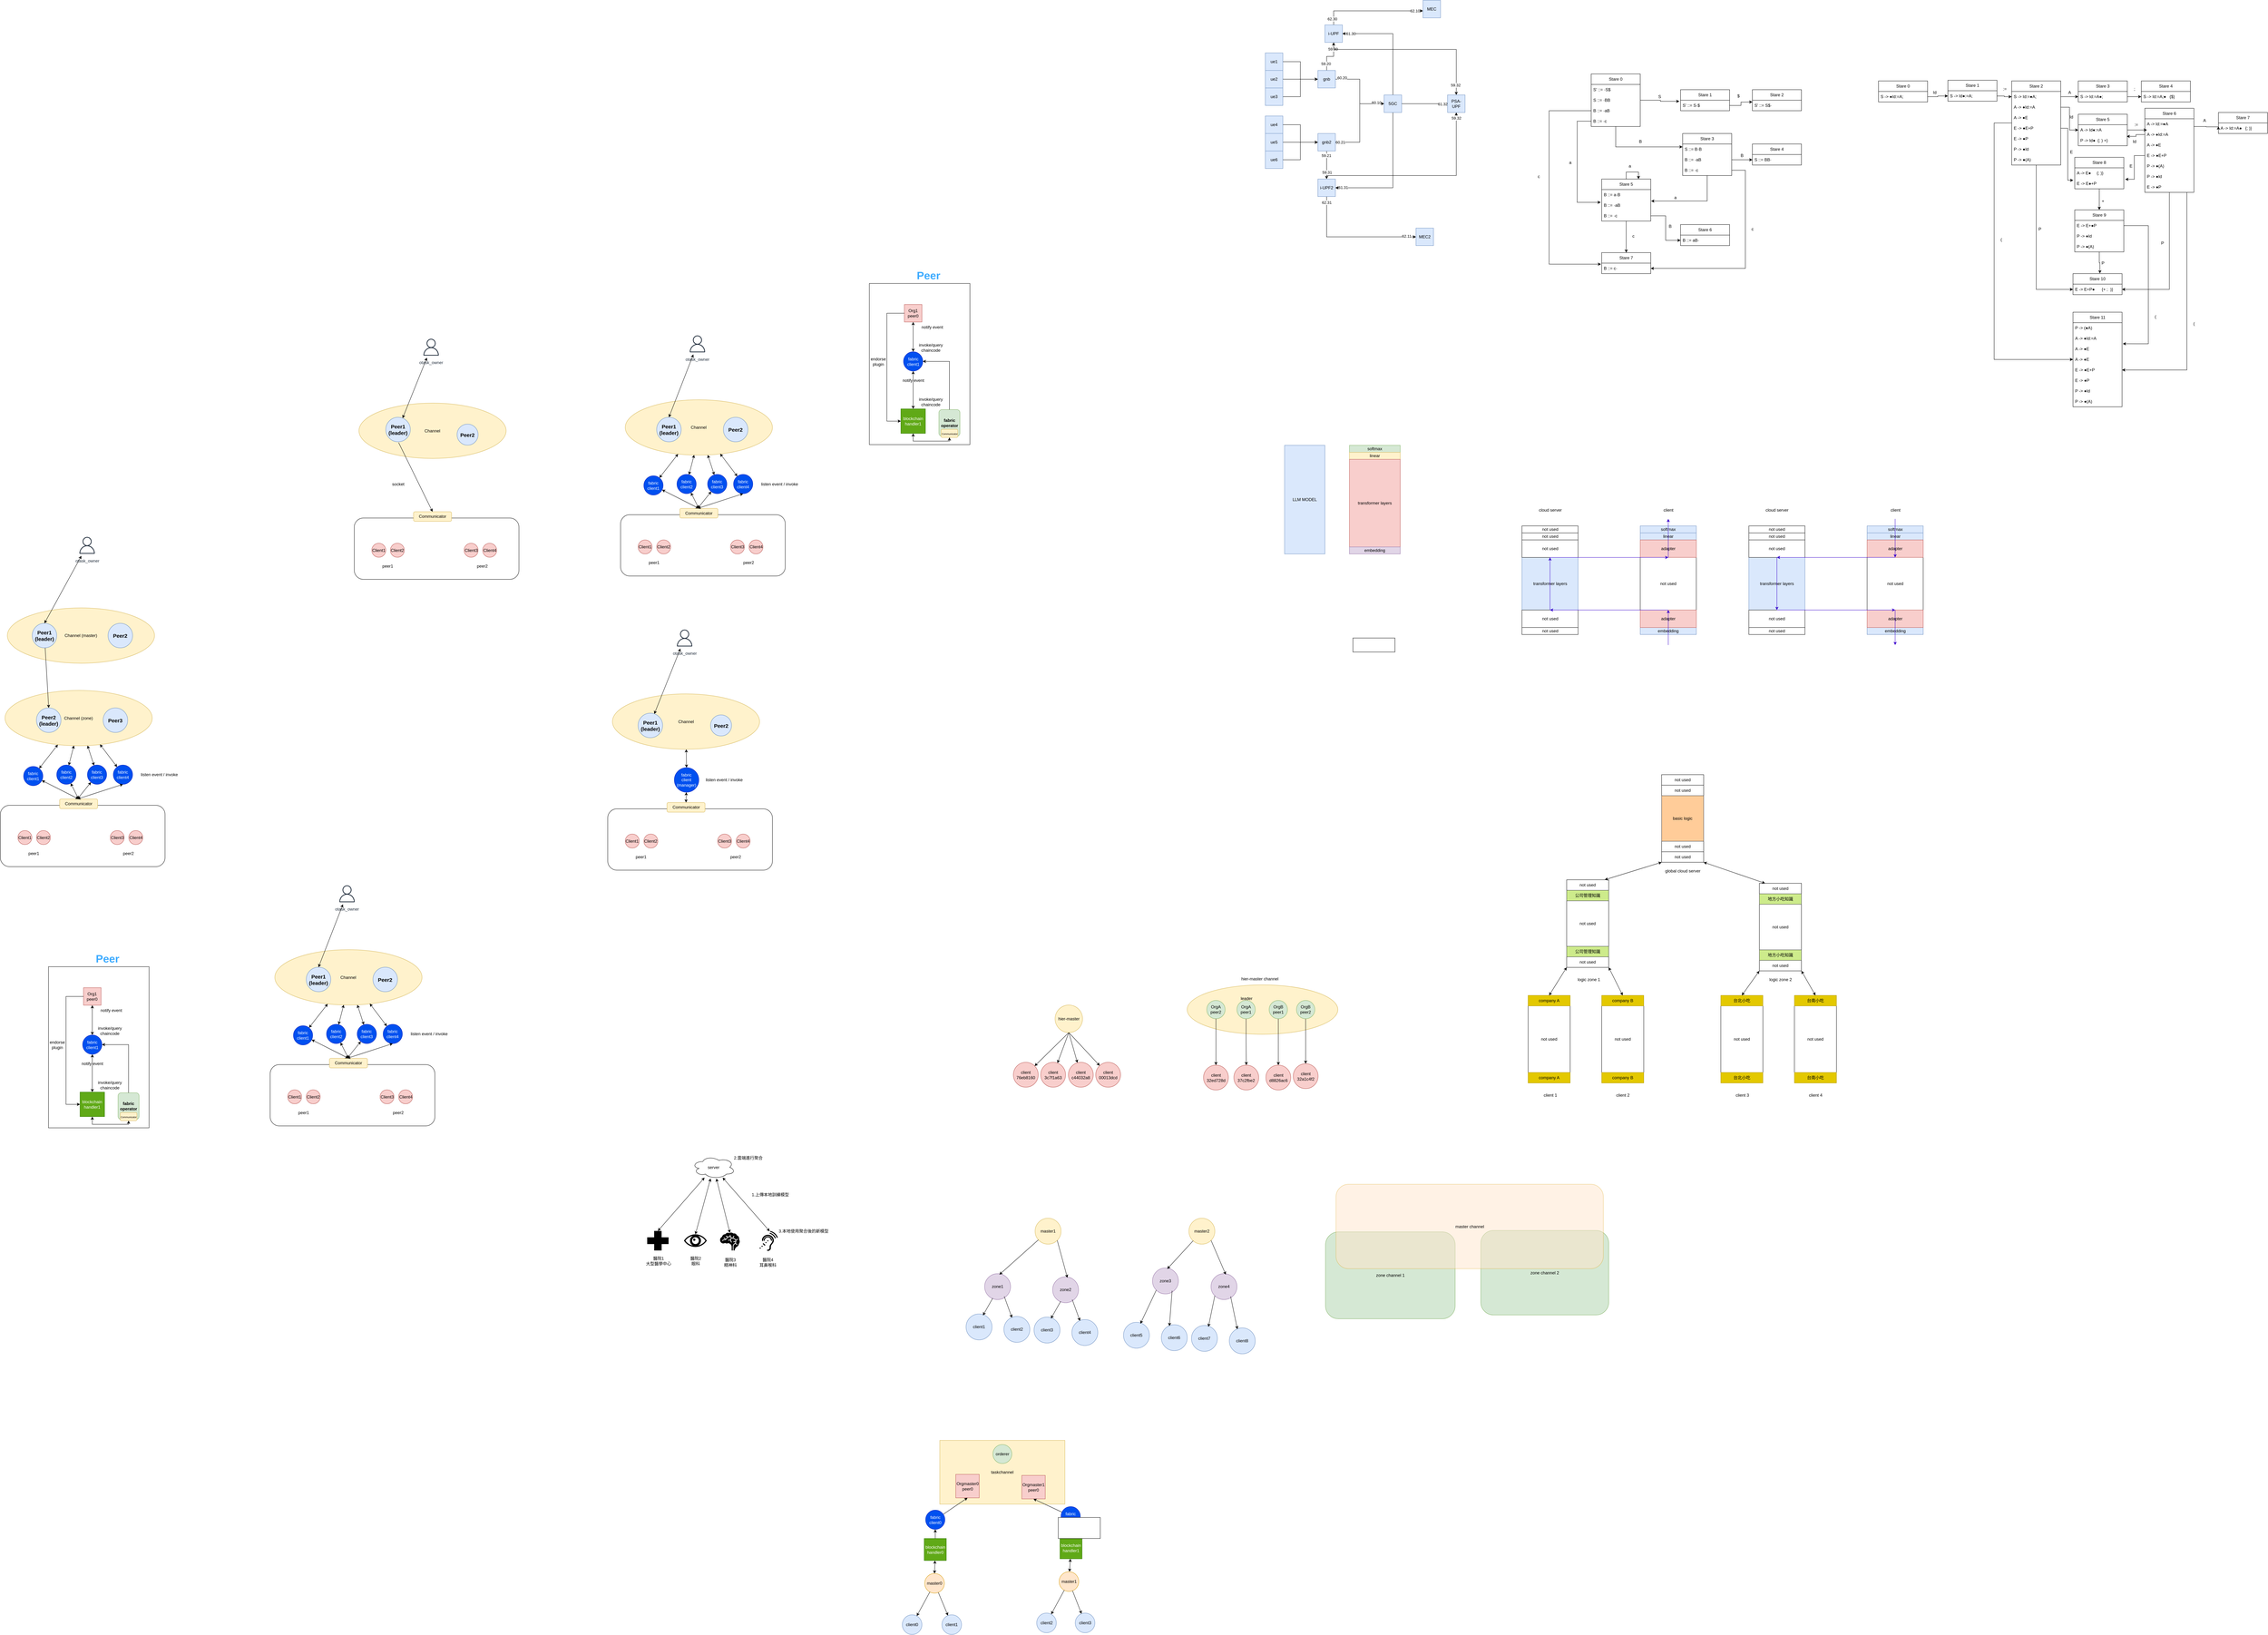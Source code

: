 <mxfile version="26.0.6">
  <diagram name="第 1 页" id="0hGZ7h8BPvav0Dhn9OID">
    <mxGraphModel dx="4835" dy="624" grid="0" gridSize="10" guides="1" tooltips="1" connect="1" arrows="1" fold="1" page="0" pageScale="1" pageWidth="827" pageHeight="1169" math="0" shadow="0">
      <root>
        <mxCell id="0" />
        <mxCell id="1" parent="0" />
        <mxCell id="K6_0R2Xtv1ekq3ik5Sr_-28" value="taskchannel" style="rounded=0;whiteSpace=wrap;html=1;fillColor=#fff2cc;strokeColor=#d6b656;" vertex="1" parent="1">
          <mxGeometry x="-879" y="4130" width="357" height="182" as="geometry" />
        </mxCell>
        <mxCell id="lq6-lzL4KjvxAfioZUb--29" value="zone channel 2" style="rounded=1;whiteSpace=wrap;html=1;fillColor=#d5e8d4;strokeColor=#82b366;" parent="1" vertex="1">
          <mxGeometry x="665" y="3531" width="365" height="241" as="geometry" />
        </mxCell>
        <mxCell id="lq6-lzL4KjvxAfioZUb--28" value="zone channel 1" style="rounded=1;whiteSpace=wrap;html=1;fillColor=#d5e8d4;strokeColor=#82b366;" parent="1" vertex="1">
          <mxGeometry x="221.75" y="3535" width="370" height="248" as="geometry" />
        </mxCell>
        <mxCell id="lq6-lzL4KjvxAfioZUb--30" value="master channel" style="rounded=1;whiteSpace=wrap;html=1;fillColor=#ffe6cc;strokeColor=#d79b00;opacity=50;" parent="1" vertex="1">
          <mxGeometry x="251.75" y="3399" width="763" height="241" as="geometry" />
        </mxCell>
        <mxCell id="fGTsKF3JH-oELWzxikwp-22" value="" style="rounded=1;whiteSpace=wrap;html=1;" parent="1" vertex="1">
          <mxGeometry x="-1790" y="1488" width="470" height="175" as="geometry" />
        </mxCell>
        <mxCell id="fGTsKF3JH-oELWzxikwp-23" value="Communicator" style="rounded=1;whiteSpace=wrap;html=1;fillColor=#fff2cc;strokeColor=#d6b656;" parent="1" vertex="1">
          <mxGeometry x="-1620.87" y="1470" width="108.5" height="27.5" as="geometry" />
        </mxCell>
        <mxCell id="fGTsKF3JH-oELWzxikwp-5" value="" style="rounded=0;whiteSpace=wrap;html=1;" parent="1" vertex="1">
          <mxGeometry x="-1080" y="828" width="287" height="460" as="geometry" />
        </mxCell>
        <mxCell id="p0jDxH_k_mPQ62DPaPJG-13" value="" style="edgeStyle=orthogonalEdgeStyle;rounded=0;orthogonalLoop=1;jettySize=auto;html=1;entryX=0;entryY=0.5;entryDx=0;entryDy=0;" parent="1" source="p0jDxH_k_mPQ62DPaPJG-3" target="p0jDxH_k_mPQ62DPaPJG-12" edge="1">
          <mxGeometry relative="1" as="geometry">
            <mxPoint x="420" y="270" as="targetPoint" />
          </mxGeometry>
        </mxCell>
        <mxCell id="p0jDxH_k_mPQ62DPaPJG-14" value="60.20" style="edgeLabel;html=1;align=center;verticalAlign=middle;resizable=0;points=[];" parent="p0jDxH_k_mPQ62DPaPJG-13" vertex="1" connectable="0">
          <mxGeometry x="-0.816" y="4" relative="1" as="geometry">
            <mxPoint as="offset" />
          </mxGeometry>
        </mxCell>
        <mxCell id="p0jDxH_k_mPQ62DPaPJG-24" value="" style="edgeStyle=orthogonalEdgeStyle;rounded=0;orthogonalLoop=1;jettySize=auto;html=1;" parent="1" source="p0jDxH_k_mPQ62DPaPJG-3" target="p0jDxH_k_mPQ62DPaPJG-23" edge="1">
          <mxGeometry relative="1" as="geometry" />
        </mxCell>
        <mxCell id="p0jDxH_k_mPQ62DPaPJG-25" value="59.20" style="edgeLabel;html=1;align=center;verticalAlign=middle;resizable=0;points=[];" parent="p0jDxH_k_mPQ62DPaPJG-24" vertex="1" connectable="0">
          <mxGeometry x="-0.62" y="2" relative="1" as="geometry">
            <mxPoint as="offset" />
          </mxGeometry>
        </mxCell>
        <mxCell id="p0jDxH_k_mPQ62DPaPJG-47" value="59.30" style="edgeLabel;html=1;align=center;verticalAlign=middle;resizable=0;points=[];" parent="p0jDxH_k_mPQ62DPaPJG-24" vertex="1" connectable="0">
          <mxGeometry x="0.624" y="2" relative="1" as="geometry">
            <mxPoint as="offset" />
          </mxGeometry>
        </mxCell>
        <mxCell id="p0jDxH_k_mPQ62DPaPJG-3" value="gnb" style="whiteSpace=wrap;html=1;aspect=fixed;fillColor=#dae8fc;strokeColor=#6c8ebf;" parent="1" vertex="1">
          <mxGeometry x="200" y="220" width="50" height="50" as="geometry" />
        </mxCell>
        <mxCell id="p0jDxH_k_mPQ62DPaPJG-8" style="edgeStyle=orthogonalEdgeStyle;rounded=0;orthogonalLoop=1;jettySize=auto;html=1;entryX=0;entryY=0.5;entryDx=0;entryDy=0;" parent="1" source="p0jDxH_k_mPQ62DPaPJG-5" target="p0jDxH_k_mPQ62DPaPJG-3" edge="1">
          <mxGeometry relative="1" as="geometry" />
        </mxCell>
        <mxCell id="p0jDxH_k_mPQ62DPaPJG-5" value="ue1" style="whiteSpace=wrap;html=1;aspect=fixed;fillColor=#dae8fc;strokeColor=#6c8ebf;" parent="1" vertex="1">
          <mxGeometry x="50" y="170" width="50" height="50" as="geometry" />
        </mxCell>
        <mxCell id="p0jDxH_k_mPQ62DPaPJG-9" style="edgeStyle=orthogonalEdgeStyle;rounded=0;orthogonalLoop=1;jettySize=auto;html=1;entryX=0;entryY=0.5;entryDx=0;entryDy=0;" parent="1" source="p0jDxH_k_mPQ62DPaPJG-6" target="p0jDxH_k_mPQ62DPaPJG-3" edge="1">
          <mxGeometry relative="1" as="geometry" />
        </mxCell>
        <mxCell id="p0jDxH_k_mPQ62DPaPJG-6" value="ue2" style="whiteSpace=wrap;html=1;aspect=fixed;fillColor=#dae8fc;strokeColor=#6c8ebf;" parent="1" vertex="1">
          <mxGeometry x="50" y="220" width="50" height="50" as="geometry" />
        </mxCell>
        <mxCell id="p0jDxH_k_mPQ62DPaPJG-10" style="edgeStyle=orthogonalEdgeStyle;rounded=0;orthogonalLoop=1;jettySize=auto;html=1;entryX=0;entryY=0.5;entryDx=0;entryDy=0;" parent="1" source="p0jDxH_k_mPQ62DPaPJG-7" target="p0jDxH_k_mPQ62DPaPJG-3" edge="1">
          <mxGeometry relative="1" as="geometry" />
        </mxCell>
        <mxCell id="p0jDxH_k_mPQ62DPaPJG-7" value="ue3" style="whiteSpace=wrap;html=1;aspect=fixed;fillColor=#dae8fc;strokeColor=#6c8ebf;" parent="1" vertex="1">
          <mxGeometry x="50" y="270" width="50" height="50" as="geometry" />
        </mxCell>
        <mxCell id="p0jDxH_k_mPQ62DPaPJG-45" style="edgeStyle=orthogonalEdgeStyle;rounded=0;orthogonalLoop=1;jettySize=auto;html=1;entryX=1;entryY=0.5;entryDx=0;entryDy=0;" parent="1" source="p0jDxH_k_mPQ62DPaPJG-12" target="p0jDxH_k_mPQ62DPaPJG-23" edge="1">
          <mxGeometry relative="1" as="geometry">
            <Array as="points">
              <mxPoint x="414" y="115" />
            </Array>
          </mxGeometry>
        </mxCell>
        <mxCell id="p0jDxH_k_mPQ62DPaPJG-46" value="61.30" style="edgeLabel;html=1;align=center;verticalAlign=middle;resizable=0;points=[];" parent="p0jDxH_k_mPQ62DPaPJG-45" vertex="1" connectable="0">
          <mxGeometry x="0.851" relative="1" as="geometry">
            <mxPoint as="offset" />
          </mxGeometry>
        </mxCell>
        <mxCell id="p0jDxH_k_mPQ62DPaPJG-48" style="edgeStyle=orthogonalEdgeStyle;rounded=0;orthogonalLoop=1;jettySize=auto;html=1;entryX=1;entryY=0.5;entryDx=0;entryDy=0;" parent="1" source="p0jDxH_k_mPQ62DPaPJG-12" target="p0jDxH_k_mPQ62DPaPJG-36" edge="1">
          <mxGeometry relative="1" as="geometry">
            <Array as="points">
              <mxPoint x="414" y="555" />
            </Array>
          </mxGeometry>
        </mxCell>
        <mxCell id="p0jDxH_k_mPQ62DPaPJG-49" value="61.31" style="edgeLabel;html=1;align=center;verticalAlign=middle;resizable=0;points=[];" parent="p0jDxH_k_mPQ62DPaPJG-48" vertex="1" connectable="0">
          <mxGeometry x="0.885" y="-1" relative="1" as="geometry">
            <mxPoint as="offset" />
          </mxGeometry>
        </mxCell>
        <mxCell id="p0jDxH_k_mPQ62DPaPJG-64" style="edgeStyle=orthogonalEdgeStyle;rounded=0;orthogonalLoop=1;jettySize=auto;html=1;entryX=0;entryY=0.5;entryDx=0;entryDy=0;" parent="1" source="p0jDxH_k_mPQ62DPaPJG-12" target="p0jDxH_k_mPQ62DPaPJG-61" edge="1">
          <mxGeometry relative="1" as="geometry" />
        </mxCell>
        <mxCell id="p0jDxH_k_mPQ62DPaPJG-65" value="61.32" style="edgeLabel;html=1;align=center;verticalAlign=middle;resizable=0;points=[];" parent="p0jDxH_k_mPQ62DPaPJG-64" vertex="1" connectable="0">
          <mxGeometry x="0.789" y="-1" relative="1" as="geometry">
            <mxPoint as="offset" />
          </mxGeometry>
        </mxCell>
        <mxCell id="p0jDxH_k_mPQ62DPaPJG-12" value="5GC" style="whiteSpace=wrap;html=1;aspect=fixed;fillColor=#dae8fc;strokeColor=#6c8ebf;" parent="1" vertex="1">
          <mxGeometry x="389" y="290" width="50" height="50" as="geometry" />
        </mxCell>
        <mxCell id="p0jDxH_k_mPQ62DPaPJG-53" value="" style="edgeStyle=orthogonalEdgeStyle;rounded=0;orthogonalLoop=1;jettySize=auto;html=1;" parent="1" source="p0jDxH_k_mPQ62DPaPJG-23" target="p0jDxH_k_mPQ62DPaPJG-52" edge="1">
          <mxGeometry relative="1" as="geometry">
            <Array as="points">
              <mxPoint x="245" y="50" />
            </Array>
          </mxGeometry>
        </mxCell>
        <mxCell id="p0jDxH_k_mPQ62DPaPJG-54" value="62.30" style="edgeLabel;html=1;align=center;verticalAlign=middle;resizable=0;points=[];" parent="p0jDxH_k_mPQ62DPaPJG-53" vertex="1" connectable="0">
          <mxGeometry x="-0.886" y="4" relative="1" as="geometry">
            <mxPoint as="offset" />
          </mxGeometry>
        </mxCell>
        <mxCell id="p0jDxH_k_mPQ62DPaPJG-58" value="62.10" style="edgeLabel;html=1;align=center;verticalAlign=middle;resizable=0;points=[];" parent="p0jDxH_k_mPQ62DPaPJG-53" vertex="1" connectable="0">
          <mxGeometry x="0.845" relative="1" as="geometry">
            <mxPoint as="offset" />
          </mxGeometry>
        </mxCell>
        <mxCell id="p0jDxH_k_mPQ62DPaPJG-60" style="edgeStyle=orthogonalEdgeStyle;rounded=0;orthogonalLoop=1;jettySize=auto;html=1;exitX=1;exitY=0;exitDx=0;exitDy=0;entryX=0.5;entryY=0;entryDx=0;entryDy=0;" parent="1" source="p0jDxH_k_mPQ62DPaPJG-23" target="p0jDxH_k_mPQ62DPaPJG-61" edge="1">
          <mxGeometry relative="1" as="geometry">
            <mxPoint x="590" y="260" as="targetPoint" />
            <Array as="points">
              <mxPoint x="245" y="90" />
              <mxPoint x="245" y="160" />
              <mxPoint x="595" y="160" />
            </Array>
          </mxGeometry>
        </mxCell>
        <mxCell id="p0jDxH_k_mPQ62DPaPJG-63" value="59.32" style="edgeLabel;html=1;align=center;verticalAlign=middle;resizable=0;points=[];" parent="p0jDxH_k_mPQ62DPaPJG-60" vertex="1" connectable="0">
          <mxGeometry x="0.902" y="-2" relative="1" as="geometry">
            <mxPoint as="offset" />
          </mxGeometry>
        </mxCell>
        <mxCell id="p0jDxH_k_mPQ62DPaPJG-23" value="i-UPF" style="whiteSpace=wrap;html=1;aspect=fixed;fillColor=#dae8fc;strokeColor=#6c8ebf;" parent="1" vertex="1">
          <mxGeometry x="220" y="90" width="50" height="50" as="geometry" />
        </mxCell>
        <mxCell id="p0jDxH_k_mPQ62DPaPJG-34" style="edgeStyle=orthogonalEdgeStyle;rounded=0;orthogonalLoop=1;jettySize=auto;html=1;entryX=0;entryY=0.5;entryDx=0;entryDy=0;" parent="1" source="p0jDxH_k_mPQ62DPaPJG-27" target="p0jDxH_k_mPQ62DPaPJG-12" edge="1">
          <mxGeometry relative="1" as="geometry">
            <mxPoint x="390" y="360" as="targetPoint" />
          </mxGeometry>
        </mxCell>
        <mxCell id="p0jDxH_k_mPQ62DPaPJG-35" value="60.21" style="edgeLabel;html=1;align=center;verticalAlign=middle;resizable=0;points=[];" parent="p0jDxH_k_mPQ62DPaPJG-34" vertex="1" connectable="0">
          <mxGeometry x="-0.886" relative="1" as="geometry">
            <mxPoint as="offset" />
          </mxGeometry>
        </mxCell>
        <mxCell id="p0jDxH_k_mPQ62DPaPJG-41" value="60.10" style="edgeLabel;html=1;align=center;verticalAlign=middle;resizable=0;points=[];" parent="p0jDxH_k_mPQ62DPaPJG-34" vertex="1" connectable="0">
          <mxGeometry x="0.822" y="3" relative="1" as="geometry">
            <mxPoint as="offset" />
          </mxGeometry>
        </mxCell>
        <mxCell id="p0jDxH_k_mPQ62DPaPJG-37" value="" style="edgeStyle=orthogonalEdgeStyle;rounded=0;orthogonalLoop=1;jettySize=auto;html=1;" parent="1" source="p0jDxH_k_mPQ62DPaPJG-27" target="p0jDxH_k_mPQ62DPaPJG-36" edge="1">
          <mxGeometry relative="1" as="geometry" />
        </mxCell>
        <mxCell id="p0jDxH_k_mPQ62DPaPJG-38" value="59.21" style="edgeLabel;html=1;align=center;verticalAlign=middle;resizable=0;points=[];" parent="p0jDxH_k_mPQ62DPaPJG-37" vertex="1" connectable="0">
          <mxGeometry x="-0.68" y="-1" relative="1" as="geometry">
            <mxPoint as="offset" />
          </mxGeometry>
        </mxCell>
        <mxCell id="p0jDxH_k_mPQ62DPaPJG-50" value="59.31" style="edgeLabel;html=1;align=center;verticalAlign=middle;resizable=0;points=[];" parent="p0jDxH_k_mPQ62DPaPJG-37" vertex="1" connectable="0">
          <mxGeometry x="0.52" y="1" relative="1" as="geometry">
            <mxPoint as="offset" />
          </mxGeometry>
        </mxCell>
        <mxCell id="p0jDxH_k_mPQ62DPaPJG-27" value="gnb2" style="whiteSpace=wrap;html=1;aspect=fixed;fillColor=#dae8fc;strokeColor=#6c8ebf;" parent="1" vertex="1">
          <mxGeometry x="200" y="400" width="50" height="50" as="geometry" />
        </mxCell>
        <mxCell id="p0jDxH_k_mPQ62DPaPJG-28" style="edgeStyle=orthogonalEdgeStyle;rounded=0;orthogonalLoop=1;jettySize=auto;html=1;entryX=0;entryY=0.5;entryDx=0;entryDy=0;" parent="1" source="p0jDxH_k_mPQ62DPaPJG-29" target="p0jDxH_k_mPQ62DPaPJG-27" edge="1">
          <mxGeometry relative="1" as="geometry" />
        </mxCell>
        <mxCell id="p0jDxH_k_mPQ62DPaPJG-29" value="ue4" style="whiteSpace=wrap;html=1;aspect=fixed;fillColor=#dae8fc;strokeColor=#6c8ebf;" parent="1" vertex="1">
          <mxGeometry x="50" y="350" width="50" height="50" as="geometry" />
        </mxCell>
        <mxCell id="p0jDxH_k_mPQ62DPaPJG-30" style="edgeStyle=orthogonalEdgeStyle;rounded=0;orthogonalLoop=1;jettySize=auto;html=1;entryX=0;entryY=0.5;entryDx=0;entryDy=0;" parent="1" source="p0jDxH_k_mPQ62DPaPJG-31" target="p0jDxH_k_mPQ62DPaPJG-27" edge="1">
          <mxGeometry relative="1" as="geometry" />
        </mxCell>
        <mxCell id="p0jDxH_k_mPQ62DPaPJG-31" value="ue5" style="whiteSpace=wrap;html=1;aspect=fixed;fillColor=#dae8fc;strokeColor=#6c8ebf;" parent="1" vertex="1">
          <mxGeometry x="50" y="400" width="50" height="50" as="geometry" />
        </mxCell>
        <mxCell id="p0jDxH_k_mPQ62DPaPJG-32" style="edgeStyle=orthogonalEdgeStyle;rounded=0;orthogonalLoop=1;jettySize=auto;html=1;entryX=0;entryY=0.5;entryDx=0;entryDy=0;" parent="1" source="p0jDxH_k_mPQ62DPaPJG-33" target="p0jDxH_k_mPQ62DPaPJG-27" edge="1">
          <mxGeometry relative="1" as="geometry" />
        </mxCell>
        <mxCell id="p0jDxH_k_mPQ62DPaPJG-33" value="ue6" style="whiteSpace=wrap;html=1;aspect=fixed;fillColor=#dae8fc;strokeColor=#6c8ebf;" parent="1" vertex="1">
          <mxGeometry x="50" y="450" width="50" height="50" as="geometry" />
        </mxCell>
        <mxCell id="p0jDxH_k_mPQ62DPaPJG-56" value="" style="edgeStyle=orthogonalEdgeStyle;rounded=0;orthogonalLoop=1;jettySize=auto;html=1;" parent="1" source="p0jDxH_k_mPQ62DPaPJG-36" target="p0jDxH_k_mPQ62DPaPJG-55" edge="1">
          <mxGeometry relative="1" as="geometry">
            <Array as="points">
              <mxPoint x="225" y="695" />
            </Array>
          </mxGeometry>
        </mxCell>
        <mxCell id="p0jDxH_k_mPQ62DPaPJG-57" value="62.31" style="edgeLabel;html=1;align=center;verticalAlign=middle;resizable=0;points=[];" parent="p0jDxH_k_mPQ62DPaPJG-56" vertex="1" connectable="0">
          <mxGeometry x="-0.912" relative="1" as="geometry">
            <mxPoint as="offset" />
          </mxGeometry>
        </mxCell>
        <mxCell id="p0jDxH_k_mPQ62DPaPJG-59" value="62.11" style="edgeLabel;html=1;align=center;verticalAlign=middle;resizable=0;points=[];" parent="p0jDxH_k_mPQ62DPaPJG-56" vertex="1" connectable="0">
          <mxGeometry x="0.855" y="2" relative="1" as="geometry">
            <mxPoint as="offset" />
          </mxGeometry>
        </mxCell>
        <mxCell id="p0jDxH_k_mPQ62DPaPJG-62" value="" style="edgeStyle=orthogonalEdgeStyle;rounded=0;orthogonalLoop=1;jettySize=auto;html=1;" parent="1" source="p0jDxH_k_mPQ62DPaPJG-36" target="p0jDxH_k_mPQ62DPaPJG-61" edge="1">
          <mxGeometry relative="1" as="geometry">
            <Array as="points">
              <mxPoint x="225" y="520" />
              <mxPoint x="595" y="520" />
            </Array>
          </mxGeometry>
        </mxCell>
        <mxCell id="p0jDxH_k_mPQ62DPaPJG-66" value="59.32" style="edgeLabel;html=1;align=center;verticalAlign=middle;resizable=0;points=[];" parent="p0jDxH_k_mPQ62DPaPJG-62" vertex="1" connectable="0">
          <mxGeometry x="0.945" relative="1" as="geometry">
            <mxPoint as="offset" />
          </mxGeometry>
        </mxCell>
        <mxCell id="p0jDxH_k_mPQ62DPaPJG-36" value="i-UPF2" style="whiteSpace=wrap;html=1;aspect=fixed;fillColor=#dae8fc;strokeColor=#6c8ebf;" parent="1" vertex="1">
          <mxGeometry x="200" y="530" width="50" height="50" as="geometry" />
        </mxCell>
        <mxCell id="p0jDxH_k_mPQ62DPaPJG-52" value="MEC" style="whiteSpace=wrap;html=1;aspect=fixed;fillColor=#dae8fc;strokeColor=#6c8ebf;" parent="1" vertex="1">
          <mxGeometry x="500" y="20" width="50" height="50" as="geometry" />
        </mxCell>
        <mxCell id="p0jDxH_k_mPQ62DPaPJG-55" value="MEC2" style="whiteSpace=wrap;html=1;aspect=fixed;fillColor=#dae8fc;strokeColor=#6c8ebf;" parent="1" vertex="1">
          <mxGeometry x="480" y="670" width="50" height="50" as="geometry" />
        </mxCell>
        <mxCell id="p0jDxH_k_mPQ62DPaPJG-61" value="PSA-UPF" style="whiteSpace=wrap;html=1;aspect=fixed;fillColor=#dae8fc;strokeColor=#6c8ebf;" parent="1" vertex="1">
          <mxGeometry x="570" y="290" width="50" height="50" as="geometry" />
        </mxCell>
        <mxCell id="5g6TBQ09bPF2Y2DvjyLZ-2" value="Stare 0" style="swimlane;fontStyle=0;childLayout=stackLayout;horizontal=1;startSize=30;horizontalStack=0;resizeParent=1;resizeParentMax=0;resizeLast=0;collapsible=1;marginBottom=0;whiteSpace=wrap;html=1;" parent="1" vertex="1">
          <mxGeometry x="980" y="230" width="140" height="150" as="geometry" />
        </mxCell>
        <mxCell id="5g6TBQ09bPF2Y2DvjyLZ-3" value="S&#39; ::= ·S$" style="text;strokeColor=none;fillColor=none;align=left;verticalAlign=middle;spacingLeft=4;spacingRight=4;overflow=hidden;points=[[0,0.5],[1,0.5]];portConstraint=eastwest;rotatable=0;whiteSpace=wrap;html=1;" parent="5g6TBQ09bPF2Y2DvjyLZ-2" vertex="1">
          <mxGeometry y="30" width="140" height="30" as="geometry" />
        </mxCell>
        <mxCell id="5g6TBQ09bPF2Y2DvjyLZ-4" value="S ::=&amp;nbsp;·BB" style="text;strokeColor=none;fillColor=none;align=left;verticalAlign=middle;spacingLeft=4;spacingRight=4;overflow=hidden;points=[[0,0.5],[1,0.5]];portConstraint=eastwest;rotatable=0;whiteSpace=wrap;html=1;" parent="5g6TBQ09bPF2Y2DvjyLZ-2" vertex="1">
          <mxGeometry y="60" width="140" height="30" as="geometry" />
        </mxCell>
        <mxCell id="5g6TBQ09bPF2Y2DvjyLZ-5" value="B ::=&amp;nbsp;·aB" style="text;strokeColor=none;fillColor=none;align=left;verticalAlign=middle;spacingLeft=4;spacingRight=4;overflow=hidden;points=[[0,0.5],[1,0.5]];portConstraint=eastwest;rotatable=0;whiteSpace=wrap;html=1;" parent="5g6TBQ09bPF2Y2DvjyLZ-2" vertex="1">
          <mxGeometry y="90" width="140" height="30" as="geometry" />
        </mxCell>
        <mxCell id="5g6TBQ09bPF2Y2DvjyLZ-6" value="B ::=&amp;nbsp;·c" style="text;strokeColor=none;fillColor=none;align=left;verticalAlign=middle;spacingLeft=4;spacingRight=4;overflow=hidden;points=[[0,0.5],[1,0.5]];portConstraint=eastwest;rotatable=0;whiteSpace=wrap;html=1;" parent="5g6TBQ09bPF2Y2DvjyLZ-2" vertex="1">
          <mxGeometry y="120" width="140" height="30" as="geometry" />
        </mxCell>
        <mxCell id="5g6TBQ09bPF2Y2DvjyLZ-7" value="Stare 1" style="swimlane;fontStyle=0;childLayout=stackLayout;horizontal=1;startSize=30;horizontalStack=0;resizeParent=1;resizeParentMax=0;resizeLast=0;collapsible=1;marginBottom=0;whiteSpace=wrap;html=1;" parent="1" vertex="1">
          <mxGeometry x="1235" y="275" width="140" height="60" as="geometry" />
        </mxCell>
        <mxCell id="5g6TBQ09bPF2Y2DvjyLZ-17" style="edgeStyle=orthogonalEdgeStyle;rounded=0;orthogonalLoop=1;jettySize=auto;html=1;" parent="5g6TBQ09bPF2Y2DvjyLZ-7" source="5g6TBQ09bPF2Y2DvjyLZ-8" edge="1">
          <mxGeometry relative="1" as="geometry">
            <mxPoint x="205" y="35" as="targetPoint" />
          </mxGeometry>
        </mxCell>
        <mxCell id="5g6TBQ09bPF2Y2DvjyLZ-8" value="S&#39; ::= S·$" style="text;strokeColor=none;fillColor=none;align=left;verticalAlign=middle;spacingLeft=4;spacingRight=4;overflow=hidden;points=[[0,0.5],[1,0.5]];portConstraint=eastwest;rotatable=0;whiteSpace=wrap;html=1;" parent="5g6TBQ09bPF2Y2DvjyLZ-7" vertex="1">
          <mxGeometry y="30" width="140" height="30" as="geometry" />
        </mxCell>
        <mxCell id="5g6TBQ09bPF2Y2DvjyLZ-14" value="S" style="text;html=1;align=center;verticalAlign=middle;resizable=0;points=[];autosize=1;strokeColor=none;fillColor=none;" parent="1" vertex="1">
          <mxGeometry x="1160" y="280" width="30" height="30" as="geometry" />
        </mxCell>
        <mxCell id="5g6TBQ09bPF2Y2DvjyLZ-15" style="edgeStyle=orthogonalEdgeStyle;rounded=0;orthogonalLoop=1;jettySize=auto;html=1;entryX=-0.024;entryY=0.104;entryDx=0;entryDy=0;entryPerimeter=0;" parent="1" source="5g6TBQ09bPF2Y2DvjyLZ-4" target="5g6TBQ09bPF2Y2DvjyLZ-8" edge="1">
          <mxGeometry relative="1" as="geometry" />
        </mxCell>
        <mxCell id="5g6TBQ09bPF2Y2DvjyLZ-18" value="Stare 2" style="swimlane;fontStyle=0;childLayout=stackLayout;horizontal=1;startSize=30;horizontalStack=0;resizeParent=1;resizeParentMax=0;resizeLast=0;collapsible=1;marginBottom=0;whiteSpace=wrap;html=1;" parent="1" vertex="1">
          <mxGeometry x="1440" y="275" width="140" height="60" as="geometry" />
        </mxCell>
        <mxCell id="5g6TBQ09bPF2Y2DvjyLZ-20" value="S&#39; ::= S$·" style="text;strokeColor=none;fillColor=none;align=left;verticalAlign=middle;spacingLeft=4;spacingRight=4;overflow=hidden;points=[[0,0.5],[1,0.5]];portConstraint=eastwest;rotatable=0;whiteSpace=wrap;html=1;" parent="5g6TBQ09bPF2Y2DvjyLZ-18" vertex="1">
          <mxGeometry y="30" width="140" height="30" as="geometry" />
        </mxCell>
        <mxCell id="5g6TBQ09bPF2Y2DvjyLZ-21" value="$" style="text;html=1;align=center;verticalAlign=middle;resizable=0;points=[];autosize=1;strokeColor=none;fillColor=none;" parent="1" vertex="1">
          <mxGeometry x="1385" y="278" width="30" height="30" as="geometry" />
        </mxCell>
        <mxCell id="5g6TBQ09bPF2Y2DvjyLZ-23" value="Stare 3" style="swimlane;fontStyle=0;childLayout=stackLayout;horizontal=1;startSize=30;horizontalStack=0;resizeParent=1;resizeParentMax=0;resizeLast=0;collapsible=1;marginBottom=0;whiteSpace=wrap;html=1;" parent="1" vertex="1">
          <mxGeometry x="1241" y="400" width="140" height="120" as="geometry" />
        </mxCell>
        <mxCell id="5g6TBQ09bPF2Y2DvjyLZ-25" value="S ::= B·B" style="text;strokeColor=none;fillColor=none;align=left;verticalAlign=middle;spacingLeft=4;spacingRight=4;overflow=hidden;points=[[0,0.5],[1,0.5]];portConstraint=eastwest;rotatable=0;whiteSpace=wrap;html=1;" parent="5g6TBQ09bPF2Y2DvjyLZ-23" vertex="1">
          <mxGeometry y="30" width="140" height="30" as="geometry" />
        </mxCell>
        <mxCell id="5g6TBQ09bPF2Y2DvjyLZ-29" value="B ::=&amp;nbsp;·aB" style="text;strokeColor=none;fillColor=none;align=left;verticalAlign=middle;spacingLeft=4;spacingRight=4;overflow=hidden;points=[[0,0.5],[1,0.5]];portConstraint=eastwest;rotatable=0;whiteSpace=wrap;html=1;" parent="5g6TBQ09bPF2Y2DvjyLZ-23" vertex="1">
          <mxGeometry y="60" width="140" height="30" as="geometry" />
        </mxCell>
        <mxCell id="5g6TBQ09bPF2Y2DvjyLZ-30" value="B ::=&amp;nbsp;·c" style="text;strokeColor=none;fillColor=none;align=left;verticalAlign=middle;spacingLeft=4;spacingRight=4;overflow=hidden;points=[[0,0.5],[1,0.5]];portConstraint=eastwest;rotatable=0;whiteSpace=wrap;html=1;" parent="5g6TBQ09bPF2Y2DvjyLZ-23" vertex="1">
          <mxGeometry y="90" width="140" height="30" as="geometry" />
        </mxCell>
        <mxCell id="5g6TBQ09bPF2Y2DvjyLZ-26" style="edgeStyle=orthogonalEdgeStyle;rounded=0;orthogonalLoop=1;jettySize=auto;html=1;entryX=-0.002;entryY=0.274;entryDx=0;entryDy=0;entryPerimeter=0;" parent="1" source="5g6TBQ09bPF2Y2DvjyLZ-2" target="5g6TBQ09bPF2Y2DvjyLZ-25" edge="1">
          <mxGeometry relative="1" as="geometry" />
        </mxCell>
        <mxCell id="5g6TBQ09bPF2Y2DvjyLZ-27" value="B" style="text;html=1;align=center;verticalAlign=middle;resizable=0;points=[];autosize=1;strokeColor=none;fillColor=none;" parent="1" vertex="1">
          <mxGeometry x="1105" y="408" width="30" height="30" as="geometry" />
        </mxCell>
        <mxCell id="5g6TBQ09bPF2Y2DvjyLZ-31" value="Stare 4" style="swimlane;fontStyle=0;childLayout=stackLayout;horizontal=1;startSize=30;horizontalStack=0;resizeParent=1;resizeParentMax=0;resizeLast=0;collapsible=1;marginBottom=0;whiteSpace=wrap;html=1;" parent="1" vertex="1">
          <mxGeometry x="1440" y="430" width="140" height="60" as="geometry" />
        </mxCell>
        <mxCell id="5g6TBQ09bPF2Y2DvjyLZ-32" value="S ::= BB·" style="text;strokeColor=none;fillColor=none;align=left;verticalAlign=middle;spacingLeft=4;spacingRight=4;overflow=hidden;points=[[0,0.5],[1,0.5]];portConstraint=eastwest;rotatable=0;whiteSpace=wrap;html=1;" parent="5g6TBQ09bPF2Y2DvjyLZ-31" vertex="1">
          <mxGeometry y="30" width="140" height="30" as="geometry" />
        </mxCell>
        <mxCell id="5g6TBQ09bPF2Y2DvjyLZ-33" style="edgeStyle=orthogonalEdgeStyle;rounded=0;orthogonalLoop=1;jettySize=auto;html=1;entryX=0;entryY=0.5;entryDx=0;entryDy=0;" parent="1" source="5g6TBQ09bPF2Y2DvjyLZ-29" target="5g6TBQ09bPF2Y2DvjyLZ-32" edge="1">
          <mxGeometry relative="1" as="geometry" />
        </mxCell>
        <mxCell id="5g6TBQ09bPF2Y2DvjyLZ-34" value="B" style="text;html=1;align=center;verticalAlign=middle;resizable=0;points=[];autosize=1;strokeColor=none;fillColor=none;" parent="1" vertex="1">
          <mxGeometry x="1395" y="448" width="30" height="30" as="geometry" />
        </mxCell>
        <mxCell id="5g6TBQ09bPF2Y2DvjyLZ-56" style="edgeStyle=orthogonalEdgeStyle;rounded=0;orthogonalLoop=1;jettySize=auto;html=1;entryX=0.5;entryY=0;entryDx=0;entryDy=0;" parent="1" source="5g6TBQ09bPF2Y2DvjyLZ-35" target="5g6TBQ09bPF2Y2DvjyLZ-52" edge="1">
          <mxGeometry relative="1" as="geometry" />
        </mxCell>
        <mxCell id="5g6TBQ09bPF2Y2DvjyLZ-35" value="Stare 5" style="swimlane;fontStyle=0;childLayout=stackLayout;horizontal=1;startSize=30;horizontalStack=0;resizeParent=1;resizeParentMax=0;resizeLast=0;collapsible=1;marginBottom=0;whiteSpace=wrap;html=1;" parent="1" vertex="1">
          <mxGeometry x="1010" y="530" width="140" height="120" as="geometry" />
        </mxCell>
        <mxCell id="5g6TBQ09bPF2Y2DvjyLZ-37" value="B ::= a·B" style="text;strokeColor=none;fillColor=none;align=left;verticalAlign=middle;spacingLeft=4;spacingRight=4;overflow=hidden;points=[[0,0.5],[1,0.5]];portConstraint=eastwest;rotatable=0;whiteSpace=wrap;html=1;" parent="5g6TBQ09bPF2Y2DvjyLZ-35" vertex="1">
          <mxGeometry y="30" width="140" height="30" as="geometry" />
        </mxCell>
        <mxCell id="5g6TBQ09bPF2Y2DvjyLZ-40" value="B ::=&amp;nbsp;·aB" style="text;strokeColor=none;fillColor=none;align=left;verticalAlign=middle;spacingLeft=4;spacingRight=4;overflow=hidden;points=[[0,0.5],[1,0.5]];portConstraint=eastwest;rotatable=0;whiteSpace=wrap;html=1;" parent="5g6TBQ09bPF2Y2DvjyLZ-35" vertex="1">
          <mxGeometry y="60" width="140" height="30" as="geometry" />
        </mxCell>
        <mxCell id="5g6TBQ09bPF2Y2DvjyLZ-39" value="B ::=&amp;nbsp;·c" style="text;strokeColor=none;fillColor=none;align=left;verticalAlign=middle;spacingLeft=4;spacingRight=4;overflow=hidden;points=[[0,0.5],[1,0.5]];portConstraint=eastwest;rotatable=0;whiteSpace=wrap;html=1;" parent="5g6TBQ09bPF2Y2DvjyLZ-35" vertex="1">
          <mxGeometry y="90" width="140" height="30" as="geometry" />
        </mxCell>
        <mxCell id="5g6TBQ09bPF2Y2DvjyLZ-41" style="edgeStyle=orthogonalEdgeStyle;rounded=0;orthogonalLoop=1;jettySize=auto;html=1;entryX=1.008;entryY=0.094;entryDx=0;entryDy=0;entryPerimeter=0;" parent="1" source="5g6TBQ09bPF2Y2DvjyLZ-23" target="5g6TBQ09bPF2Y2DvjyLZ-40" edge="1">
          <mxGeometry relative="1" as="geometry" />
        </mxCell>
        <mxCell id="5g6TBQ09bPF2Y2DvjyLZ-42" value="a" style="text;html=1;align=center;verticalAlign=middle;resizable=0;points=[];autosize=1;strokeColor=none;fillColor=none;" parent="1" vertex="1">
          <mxGeometry x="1205" y="568" width="30" height="30" as="geometry" />
        </mxCell>
        <mxCell id="5g6TBQ09bPF2Y2DvjyLZ-43" style="edgeStyle=orthogonalEdgeStyle;rounded=0;orthogonalLoop=1;jettySize=auto;html=1;entryX=-0.02;entryY=0.215;entryDx=0;entryDy=0;entryPerimeter=0;" parent="1" source="5g6TBQ09bPF2Y2DvjyLZ-6" target="5g6TBQ09bPF2Y2DvjyLZ-40" edge="1">
          <mxGeometry relative="1" as="geometry">
            <Array as="points">
              <mxPoint x="940" y="365" />
              <mxPoint x="940" y="597" />
            </Array>
          </mxGeometry>
        </mxCell>
        <mxCell id="5g6TBQ09bPF2Y2DvjyLZ-44" value="a" style="text;html=1;align=center;verticalAlign=middle;resizable=0;points=[];autosize=1;strokeColor=none;fillColor=none;" parent="1" vertex="1">
          <mxGeometry x="905" y="468" width="30" height="30" as="geometry" />
        </mxCell>
        <mxCell id="5g6TBQ09bPF2Y2DvjyLZ-45" style="edgeStyle=orthogonalEdgeStyle;rounded=0;orthogonalLoop=1;jettySize=auto;html=1;entryX=0.75;entryY=0;entryDx=0;entryDy=0;" parent="1" source="5g6TBQ09bPF2Y2DvjyLZ-35" target="5g6TBQ09bPF2Y2DvjyLZ-35" edge="1">
          <mxGeometry relative="1" as="geometry">
            <Array as="points">
              <mxPoint x="1080" y="510" />
              <mxPoint x="1115" y="510" />
            </Array>
          </mxGeometry>
        </mxCell>
        <mxCell id="5g6TBQ09bPF2Y2DvjyLZ-46" value="a" style="text;html=1;align=center;verticalAlign=middle;resizable=0;points=[];autosize=1;strokeColor=none;fillColor=none;" parent="1" vertex="1">
          <mxGeometry x="1075" y="478" width="30" height="30" as="geometry" />
        </mxCell>
        <mxCell id="5g6TBQ09bPF2Y2DvjyLZ-48" value="Stare 6" style="swimlane;fontStyle=0;childLayout=stackLayout;horizontal=1;startSize=30;horizontalStack=0;resizeParent=1;resizeParentMax=0;resizeLast=0;collapsible=1;marginBottom=0;whiteSpace=wrap;html=1;" parent="1" vertex="1">
          <mxGeometry x="1235" y="660" width="140" height="60" as="geometry" />
        </mxCell>
        <mxCell id="5g6TBQ09bPF2Y2DvjyLZ-49" value="B ::= aB·" style="text;strokeColor=none;fillColor=none;align=left;verticalAlign=middle;spacingLeft=4;spacingRight=4;overflow=hidden;points=[[0,0.5],[1,0.5]];portConstraint=eastwest;rotatable=0;whiteSpace=wrap;html=1;" parent="5g6TBQ09bPF2Y2DvjyLZ-48" vertex="1">
          <mxGeometry y="30" width="140" height="30" as="geometry" />
        </mxCell>
        <mxCell id="5g6TBQ09bPF2Y2DvjyLZ-50" style="edgeStyle=orthogonalEdgeStyle;rounded=0;orthogonalLoop=1;jettySize=auto;html=1;entryX=0;entryY=0.5;entryDx=0;entryDy=0;" parent="1" source="5g6TBQ09bPF2Y2DvjyLZ-39" target="5g6TBQ09bPF2Y2DvjyLZ-49" edge="1">
          <mxGeometry relative="1" as="geometry" />
        </mxCell>
        <mxCell id="5g6TBQ09bPF2Y2DvjyLZ-51" value="B" style="text;html=1;align=center;verticalAlign=middle;resizable=0;points=[];autosize=1;strokeColor=none;fillColor=none;" parent="1" vertex="1">
          <mxGeometry x="1190" y="650" width="30" height="30" as="geometry" />
        </mxCell>
        <mxCell id="5g6TBQ09bPF2Y2DvjyLZ-52" value="Stare 7" style="swimlane;fontStyle=0;childLayout=stackLayout;horizontal=1;startSize=30;horizontalStack=0;resizeParent=1;resizeParentMax=0;resizeLast=0;collapsible=1;marginBottom=0;whiteSpace=wrap;html=1;" parent="1" vertex="1">
          <mxGeometry x="1010" y="740" width="140" height="60" as="geometry" />
        </mxCell>
        <mxCell id="5g6TBQ09bPF2Y2DvjyLZ-55" value="B ::= c·" style="text;strokeColor=none;fillColor=none;align=left;verticalAlign=middle;spacingLeft=4;spacingRight=4;overflow=hidden;points=[[0,0.5],[1,0.5]];portConstraint=eastwest;rotatable=0;whiteSpace=wrap;html=1;" parent="5g6TBQ09bPF2Y2DvjyLZ-52" vertex="1">
          <mxGeometry y="30" width="140" height="30" as="geometry" />
        </mxCell>
        <mxCell id="5g6TBQ09bPF2Y2DvjyLZ-57" value="c" style="text;html=1;align=center;verticalAlign=middle;resizable=0;points=[];autosize=1;strokeColor=none;fillColor=none;" parent="1" vertex="1">
          <mxGeometry x="1085" y="678" width="30" height="30" as="geometry" />
        </mxCell>
        <mxCell id="5g6TBQ09bPF2Y2DvjyLZ-58" style="edgeStyle=orthogonalEdgeStyle;rounded=0;orthogonalLoop=1;jettySize=auto;html=1;entryX=-0.014;entryY=0.1;entryDx=0;entryDy=0;entryPerimeter=0;" parent="1" source="5g6TBQ09bPF2Y2DvjyLZ-5" target="5g6TBQ09bPF2Y2DvjyLZ-55" edge="1">
          <mxGeometry relative="1" as="geometry">
            <Array as="points">
              <mxPoint x="860" y="335" />
              <mxPoint x="860" y="773" />
            </Array>
          </mxGeometry>
        </mxCell>
        <mxCell id="5g6TBQ09bPF2Y2DvjyLZ-59" value="c" style="text;html=1;align=center;verticalAlign=middle;resizable=0;points=[];autosize=1;strokeColor=none;fillColor=none;" parent="1" vertex="1">
          <mxGeometry x="815" y="508" width="30" height="30" as="geometry" />
        </mxCell>
        <mxCell id="5g6TBQ09bPF2Y2DvjyLZ-60" style="edgeStyle=orthogonalEdgeStyle;rounded=0;orthogonalLoop=1;jettySize=auto;html=1;entryX=1;entryY=0.5;entryDx=0;entryDy=0;" parent="1" source="5g6TBQ09bPF2Y2DvjyLZ-30" target="5g6TBQ09bPF2Y2DvjyLZ-55" edge="1">
          <mxGeometry relative="1" as="geometry">
            <Array as="points">
              <mxPoint x="1420" y="505" />
              <mxPoint x="1420" y="785" />
            </Array>
          </mxGeometry>
        </mxCell>
        <mxCell id="5g6TBQ09bPF2Y2DvjyLZ-61" value="c" style="text;html=1;align=center;verticalAlign=middle;resizable=0;points=[];autosize=1;strokeColor=none;fillColor=none;" parent="1" vertex="1">
          <mxGeometry x="1425" y="658" width="30" height="30" as="geometry" />
        </mxCell>
        <mxCell id="5g6TBQ09bPF2Y2DvjyLZ-62" value="Stare 0" style="swimlane;fontStyle=0;childLayout=stackLayout;horizontal=1;startSize=30;horizontalStack=0;resizeParent=1;resizeParentMax=0;resizeLast=0;collapsible=1;marginBottom=0;whiteSpace=wrap;html=1;" parent="1" vertex="1">
          <mxGeometry x="1800" y="250" width="140" height="60" as="geometry" />
        </mxCell>
        <mxCell id="5g6TBQ09bPF2Y2DvjyLZ-63" value="S -&amp;gt; ●Id:=A;" style="text;strokeColor=none;fillColor=none;align=left;verticalAlign=middle;spacingLeft=4;spacingRight=4;overflow=hidden;points=[[0,0.5],[1,0.5]];portConstraint=eastwest;rotatable=0;whiteSpace=wrap;html=1;" parent="5g6TBQ09bPF2Y2DvjyLZ-62" vertex="1">
          <mxGeometry y="30" width="140" height="30" as="geometry" />
        </mxCell>
        <mxCell id="5g6TBQ09bPF2Y2DvjyLZ-68" value="Stare 1" style="swimlane;fontStyle=0;childLayout=stackLayout;horizontal=1;startSize=30;horizontalStack=0;resizeParent=1;resizeParentMax=0;resizeLast=0;collapsible=1;marginBottom=0;whiteSpace=wrap;html=1;" parent="1" vertex="1">
          <mxGeometry x="1998" y="248" width="140" height="60" as="geometry" />
        </mxCell>
        <mxCell id="5g6TBQ09bPF2Y2DvjyLZ-69" value="S -&amp;gt; Id●:=A;" style="text;strokeColor=none;fillColor=none;align=left;verticalAlign=middle;spacingLeft=4;spacingRight=4;overflow=hidden;points=[[0,0.5],[1,0.5]];portConstraint=eastwest;rotatable=0;whiteSpace=wrap;html=1;" parent="5g6TBQ09bPF2Y2DvjyLZ-68" vertex="1">
          <mxGeometry y="30" width="140" height="30" as="geometry" />
        </mxCell>
        <mxCell id="5g6TBQ09bPF2Y2DvjyLZ-145" style="edgeStyle=orthogonalEdgeStyle;rounded=0;orthogonalLoop=1;jettySize=auto;html=1;entryX=0;entryY=0.5;entryDx=0;entryDy=0;" parent="1" source="5g6TBQ09bPF2Y2DvjyLZ-70" target="5g6TBQ09bPF2Y2DvjyLZ-137" edge="1">
          <mxGeometry relative="1" as="geometry" />
        </mxCell>
        <mxCell id="5g6TBQ09bPF2Y2DvjyLZ-167" style="edgeStyle=orthogonalEdgeStyle;rounded=0;orthogonalLoop=1;jettySize=auto;html=1;entryX=0;entryY=0.5;entryDx=0;entryDy=0;" parent="1" source="5g6TBQ09bPF2Y2DvjyLZ-70" target="5g6TBQ09bPF2Y2DvjyLZ-173" edge="1">
          <mxGeometry relative="1" as="geometry">
            <Array as="points">
              <mxPoint x="2130" y="370" />
              <mxPoint x="2130" y="1045" />
            </Array>
          </mxGeometry>
        </mxCell>
        <mxCell id="5g6TBQ09bPF2Y2DvjyLZ-70" value="Stare 2" style="swimlane;fontStyle=0;childLayout=stackLayout;horizontal=1;startSize=30;horizontalStack=0;resizeParent=1;resizeParentMax=0;resizeLast=0;collapsible=1;marginBottom=0;whiteSpace=wrap;html=1;" parent="1" vertex="1">
          <mxGeometry x="2180" y="250" width="140" height="240" as="geometry" />
        </mxCell>
        <mxCell id="5g6TBQ09bPF2Y2DvjyLZ-71" value="S -&amp;gt; Id:=●A;" style="text;strokeColor=none;fillColor=none;align=left;verticalAlign=middle;spacingLeft=4;spacingRight=4;overflow=hidden;points=[[0,0.5],[1,0.5]];portConstraint=eastwest;rotatable=0;whiteSpace=wrap;html=1;" parent="5g6TBQ09bPF2Y2DvjyLZ-70" vertex="1">
          <mxGeometry y="30" width="140" height="30" as="geometry" />
        </mxCell>
        <mxCell id="5g6TBQ09bPF2Y2DvjyLZ-72" value="A -&amp;gt; ●Id:=A" style="text;strokeColor=none;fillColor=none;align=left;verticalAlign=middle;spacingLeft=4;spacingRight=4;overflow=hidden;points=[[0,0.5],[1,0.5]];portConstraint=eastwest;rotatable=0;whiteSpace=wrap;html=1;" parent="5g6TBQ09bPF2Y2DvjyLZ-70" vertex="1">
          <mxGeometry y="60" width="140" height="30" as="geometry" />
        </mxCell>
        <mxCell id="5g6TBQ09bPF2Y2DvjyLZ-73" value="A -&amp;gt; ●E" style="text;strokeColor=none;fillColor=none;align=left;verticalAlign=middle;spacingLeft=4;spacingRight=4;overflow=hidden;points=[[0,0.5],[1,0.5]];portConstraint=eastwest;rotatable=0;whiteSpace=wrap;html=1;" parent="5g6TBQ09bPF2Y2DvjyLZ-70" vertex="1">
          <mxGeometry y="90" width="140" height="30" as="geometry" />
        </mxCell>
        <mxCell id="5g6TBQ09bPF2Y2DvjyLZ-74" value="E -&amp;gt; ●E+P" style="text;strokeColor=none;fillColor=none;align=left;verticalAlign=middle;spacingLeft=4;spacingRight=4;overflow=hidden;points=[[0,0.5],[1,0.5]];portConstraint=eastwest;rotatable=0;whiteSpace=wrap;html=1;" parent="5g6TBQ09bPF2Y2DvjyLZ-70" vertex="1">
          <mxGeometry y="120" width="140" height="30" as="geometry" />
        </mxCell>
        <mxCell id="5g6TBQ09bPF2Y2DvjyLZ-75" value="E -&amp;gt; ●P" style="text;strokeColor=none;fillColor=none;align=left;verticalAlign=middle;spacingLeft=4;spacingRight=4;overflow=hidden;points=[[0,0.5],[1,0.5]];portConstraint=eastwest;rotatable=0;whiteSpace=wrap;html=1;" parent="5g6TBQ09bPF2Y2DvjyLZ-70" vertex="1">
          <mxGeometry y="150" width="140" height="30" as="geometry" />
        </mxCell>
        <mxCell id="5g6TBQ09bPF2Y2DvjyLZ-76" value="P -&amp;gt; ●Id" style="text;strokeColor=none;fillColor=none;align=left;verticalAlign=middle;spacingLeft=4;spacingRight=4;overflow=hidden;points=[[0,0.5],[1,0.5]];portConstraint=eastwest;rotatable=0;whiteSpace=wrap;html=1;" parent="5g6TBQ09bPF2Y2DvjyLZ-70" vertex="1">
          <mxGeometry y="180" width="140" height="30" as="geometry" />
        </mxCell>
        <mxCell id="5g6TBQ09bPF2Y2DvjyLZ-77" value="P -&amp;gt; ●(A)" style="text;strokeColor=none;fillColor=none;align=left;verticalAlign=middle;spacingLeft=4;spacingRight=4;overflow=hidden;points=[[0,0.5],[1,0.5]];portConstraint=eastwest;rotatable=0;whiteSpace=wrap;html=1;" parent="5g6TBQ09bPF2Y2DvjyLZ-70" vertex="1">
          <mxGeometry y="210" width="140" height="30" as="geometry" />
        </mxCell>
        <mxCell id="5g6TBQ09bPF2Y2DvjyLZ-79" style="edgeStyle=orthogonalEdgeStyle;rounded=0;orthogonalLoop=1;jettySize=auto;html=1;entryX=0;entryY=0.5;entryDx=0;entryDy=0;" parent="1" source="5g6TBQ09bPF2Y2DvjyLZ-63" target="5g6TBQ09bPF2Y2DvjyLZ-69" edge="1">
          <mxGeometry relative="1" as="geometry" />
        </mxCell>
        <mxCell id="5g6TBQ09bPF2Y2DvjyLZ-80" style="edgeStyle=orthogonalEdgeStyle;rounded=0;orthogonalLoop=1;jettySize=auto;html=1;entryX=0;entryY=0.5;entryDx=0;entryDy=0;" parent="1" source="5g6TBQ09bPF2Y2DvjyLZ-69" target="5g6TBQ09bPF2Y2DvjyLZ-71" edge="1">
          <mxGeometry relative="1" as="geometry" />
        </mxCell>
        <mxCell id="5g6TBQ09bPF2Y2DvjyLZ-81" value="Id" style="text;html=1;align=center;verticalAlign=middle;resizable=0;points=[];autosize=1;strokeColor=none;fillColor=none;" parent="1" vertex="1">
          <mxGeometry x="1945" y="268" width="30" height="30" as="geometry" />
        </mxCell>
        <mxCell id="5g6TBQ09bPF2Y2DvjyLZ-82" value=":=" style="text;html=1;align=center;verticalAlign=middle;resizable=0;points=[];autosize=1;strokeColor=none;fillColor=none;" parent="1" vertex="1">
          <mxGeometry x="2145" y="258" width="30" height="30" as="geometry" />
        </mxCell>
        <mxCell id="5g6TBQ09bPF2Y2DvjyLZ-83" value="Stare 3" style="swimlane;fontStyle=0;childLayout=stackLayout;horizontal=1;startSize=30;horizontalStack=0;resizeParent=1;resizeParentMax=0;resizeLast=0;collapsible=1;marginBottom=0;whiteSpace=wrap;html=1;" parent="1" vertex="1">
          <mxGeometry x="2370" y="250" width="140" height="60" as="geometry" />
        </mxCell>
        <mxCell id="5g6TBQ09bPF2Y2DvjyLZ-84" value="S -&amp;gt; Id:=A●;" style="text;strokeColor=none;fillColor=none;align=left;verticalAlign=middle;spacingLeft=4;spacingRight=4;overflow=hidden;points=[[0,0.5],[1,0.5]];portConstraint=eastwest;rotatable=0;whiteSpace=wrap;html=1;" parent="5g6TBQ09bPF2Y2DvjyLZ-83" vertex="1">
          <mxGeometry y="30" width="140" height="30" as="geometry" />
        </mxCell>
        <mxCell id="5g6TBQ09bPF2Y2DvjyLZ-92" value="A" style="text;html=1;align=center;verticalAlign=middle;resizable=0;points=[];autosize=1;strokeColor=none;fillColor=none;" parent="1" vertex="1">
          <mxGeometry x="2330" y="268" width="30" height="30" as="geometry" />
        </mxCell>
        <mxCell id="5g6TBQ09bPF2Y2DvjyLZ-94" style="edgeStyle=orthogonalEdgeStyle;rounded=0;orthogonalLoop=1;jettySize=auto;html=1;" parent="1" source="5g6TBQ09bPF2Y2DvjyLZ-71" target="5g6TBQ09bPF2Y2DvjyLZ-84" edge="1">
          <mxGeometry relative="1" as="geometry" />
        </mxCell>
        <mxCell id="5g6TBQ09bPF2Y2DvjyLZ-95" value="Stare 4" style="swimlane;fontStyle=0;childLayout=stackLayout;horizontal=1;startSize=30;horizontalStack=0;resizeParent=1;resizeParentMax=0;resizeLast=0;collapsible=1;marginBottom=0;whiteSpace=wrap;html=1;" parent="1" vertex="1">
          <mxGeometry x="2550" y="250" width="140" height="60" as="geometry" />
        </mxCell>
        <mxCell id="5g6TBQ09bPF2Y2DvjyLZ-96" value="S -&amp;gt; Id:=A;●&amp;nbsp; &amp;nbsp;{$}" style="text;strokeColor=none;fillColor=none;align=left;verticalAlign=middle;spacingLeft=4;spacingRight=4;overflow=hidden;points=[[0,0.5],[1,0.5]];portConstraint=eastwest;rotatable=0;whiteSpace=wrap;html=1;" parent="5g6TBQ09bPF2Y2DvjyLZ-95" vertex="1">
          <mxGeometry y="30" width="140" height="30" as="geometry" />
        </mxCell>
        <mxCell id="5g6TBQ09bPF2Y2DvjyLZ-97" style="edgeStyle=orthogonalEdgeStyle;rounded=0;orthogonalLoop=1;jettySize=auto;html=1;entryX=0;entryY=0.5;entryDx=0;entryDy=0;" parent="1" source="5g6TBQ09bPF2Y2DvjyLZ-84" target="5g6TBQ09bPF2Y2DvjyLZ-96" edge="1">
          <mxGeometry relative="1" as="geometry" />
        </mxCell>
        <mxCell id="5g6TBQ09bPF2Y2DvjyLZ-98" value=";" style="text;html=1;align=center;verticalAlign=middle;resizable=0;points=[];autosize=1;strokeColor=none;fillColor=none;" parent="1" vertex="1">
          <mxGeometry x="2515" y="258" width="30" height="30" as="geometry" />
        </mxCell>
        <mxCell id="5g6TBQ09bPF2Y2DvjyLZ-99" value="Stare 5" style="swimlane;fontStyle=0;childLayout=stackLayout;horizontal=1;startSize=30;horizontalStack=0;resizeParent=1;resizeParentMax=0;resizeLast=0;collapsible=1;marginBottom=0;whiteSpace=wrap;html=1;" parent="1" vertex="1">
          <mxGeometry x="2370" y="345" width="140" height="90" as="geometry" />
        </mxCell>
        <mxCell id="5g6TBQ09bPF2Y2DvjyLZ-100" value="A -&amp;gt; Id●:=A" style="text;strokeColor=none;fillColor=none;align=left;verticalAlign=middle;spacingLeft=4;spacingRight=4;overflow=hidden;points=[[0,0.5],[1,0.5]];portConstraint=eastwest;rotatable=0;whiteSpace=wrap;html=1;" parent="5g6TBQ09bPF2Y2DvjyLZ-99" vertex="1">
          <mxGeometry y="30" width="140" height="30" as="geometry" />
        </mxCell>
        <mxCell id="5g6TBQ09bPF2Y2DvjyLZ-103" value="P -&amp;gt; Id●&amp;nbsp; {; ) +}" style="text;strokeColor=none;fillColor=none;align=left;verticalAlign=middle;spacingLeft=4;spacingRight=4;overflow=hidden;points=[[0,0.5],[1,0.5]];portConstraint=eastwest;rotatable=0;whiteSpace=wrap;html=1;" parent="5g6TBQ09bPF2Y2DvjyLZ-99" vertex="1">
          <mxGeometry y="60" width="140" height="30" as="geometry" />
        </mxCell>
        <mxCell id="5g6TBQ09bPF2Y2DvjyLZ-101" style="edgeStyle=orthogonalEdgeStyle;rounded=0;orthogonalLoop=1;jettySize=auto;html=1;entryX=0;entryY=0.5;entryDx=0;entryDy=0;" parent="1" source="5g6TBQ09bPF2Y2DvjyLZ-72" target="5g6TBQ09bPF2Y2DvjyLZ-100" edge="1">
          <mxGeometry relative="1" as="geometry" />
        </mxCell>
        <mxCell id="5g6TBQ09bPF2Y2DvjyLZ-102" value="Id" style="text;html=1;align=center;verticalAlign=middle;resizable=0;points=[];autosize=1;strokeColor=none;fillColor=none;" parent="1" vertex="1">
          <mxGeometry x="2335" y="338" width="30" height="30" as="geometry" />
        </mxCell>
        <mxCell id="5g6TBQ09bPF2Y2DvjyLZ-105" value=":=" style="text;html=1;align=center;verticalAlign=middle;resizable=0;points=[];autosize=1;strokeColor=none;fillColor=none;" parent="1" vertex="1">
          <mxGeometry x="2520" y="360" width="30" height="30" as="geometry" />
        </mxCell>
        <mxCell id="5g6TBQ09bPF2Y2DvjyLZ-116" style="edgeStyle=orthogonalEdgeStyle;rounded=0;orthogonalLoop=1;jettySize=auto;html=1;" parent="1" source="5g6TBQ09bPF2Y2DvjyLZ-106" edge="1">
          <mxGeometry relative="1" as="geometry">
            <mxPoint x="2770" y="380" as="targetPoint" />
            <Array as="points">
              <mxPoint x="2735" y="380" />
              <mxPoint x="2735" y="381" />
            </Array>
          </mxGeometry>
        </mxCell>
        <mxCell id="5g6TBQ09bPF2Y2DvjyLZ-143" style="edgeStyle=orthogonalEdgeStyle;rounded=0;orthogonalLoop=1;jettySize=auto;html=1;entryX=1;entryY=0.5;entryDx=0;entryDy=0;" parent="1" source="5g6TBQ09bPF2Y2DvjyLZ-106" target="5g6TBQ09bPF2Y2DvjyLZ-137" edge="1">
          <mxGeometry relative="1" as="geometry" />
        </mxCell>
        <mxCell id="5g6TBQ09bPF2Y2DvjyLZ-171" style="edgeStyle=orthogonalEdgeStyle;rounded=0;orthogonalLoop=1;jettySize=auto;html=1;entryX=1;entryY=0.5;entryDx=0;entryDy=0;" parent="1" source="5g6TBQ09bPF2Y2DvjyLZ-106" target="5g6TBQ09bPF2Y2DvjyLZ-163" edge="1">
          <mxGeometry relative="1" as="geometry">
            <Array as="points">
              <mxPoint x="2680" y="1075" />
            </Array>
          </mxGeometry>
        </mxCell>
        <mxCell id="5g6TBQ09bPF2Y2DvjyLZ-106" value="Stare 6" style="swimlane;fontStyle=0;childLayout=stackLayout;horizontal=1;startSize=30;horizontalStack=0;resizeParent=1;resizeParentMax=0;resizeLast=0;collapsible=1;marginBottom=0;whiteSpace=wrap;html=1;" parent="1" vertex="1">
          <mxGeometry x="2560" y="328" width="140" height="240" as="geometry" />
        </mxCell>
        <mxCell id="5g6TBQ09bPF2Y2DvjyLZ-107" value="A -&amp;gt; Id:=●A&amp;nbsp;" style="text;strokeColor=none;fillColor=none;align=left;verticalAlign=middle;spacingLeft=4;spacingRight=4;overflow=hidden;points=[[0,0.5],[1,0.5]];portConstraint=eastwest;rotatable=0;whiteSpace=wrap;html=1;" parent="5g6TBQ09bPF2Y2DvjyLZ-106" vertex="1">
          <mxGeometry y="30" width="140" height="30" as="geometry" />
        </mxCell>
        <mxCell id="5g6TBQ09bPF2Y2DvjyLZ-109" value="A -&amp;gt; ●Id:=A" style="text;strokeColor=none;fillColor=none;align=left;verticalAlign=middle;spacingLeft=4;spacingRight=4;overflow=hidden;points=[[0,0.5],[1,0.5]];portConstraint=eastwest;rotatable=0;whiteSpace=wrap;html=1;" parent="5g6TBQ09bPF2Y2DvjyLZ-106" vertex="1">
          <mxGeometry y="60" width="140" height="30" as="geometry" />
        </mxCell>
        <mxCell id="5g6TBQ09bPF2Y2DvjyLZ-110" value="A -&amp;gt; ●E" style="text;strokeColor=none;fillColor=none;align=left;verticalAlign=middle;spacingLeft=4;spacingRight=4;overflow=hidden;points=[[0,0.5],[1,0.5]];portConstraint=eastwest;rotatable=0;whiteSpace=wrap;html=1;" parent="5g6TBQ09bPF2Y2DvjyLZ-106" vertex="1">
          <mxGeometry y="90" width="140" height="30" as="geometry" />
        </mxCell>
        <mxCell id="5g6TBQ09bPF2Y2DvjyLZ-111" value="E -&amp;gt; ●E+P" style="text;strokeColor=none;fillColor=none;align=left;verticalAlign=middle;spacingLeft=4;spacingRight=4;overflow=hidden;points=[[0,0.5],[1,0.5]];portConstraint=eastwest;rotatable=0;whiteSpace=wrap;html=1;" parent="5g6TBQ09bPF2Y2DvjyLZ-106" vertex="1">
          <mxGeometry y="120" width="140" height="30" as="geometry" />
        </mxCell>
        <mxCell id="5g6TBQ09bPF2Y2DvjyLZ-114" value="P -&amp;gt; ●(A)" style="text;strokeColor=none;fillColor=none;align=left;verticalAlign=middle;spacingLeft=4;spacingRight=4;overflow=hidden;points=[[0,0.5],[1,0.5]];portConstraint=eastwest;rotatable=0;whiteSpace=wrap;html=1;" parent="5g6TBQ09bPF2Y2DvjyLZ-106" vertex="1">
          <mxGeometry y="150" width="140" height="30" as="geometry" />
        </mxCell>
        <mxCell id="5g6TBQ09bPF2Y2DvjyLZ-113" value="P -&amp;gt; ●Id" style="text;strokeColor=none;fillColor=none;align=left;verticalAlign=middle;spacingLeft=4;spacingRight=4;overflow=hidden;points=[[0,0.5],[1,0.5]];portConstraint=eastwest;rotatable=0;whiteSpace=wrap;html=1;" parent="5g6TBQ09bPF2Y2DvjyLZ-106" vertex="1">
          <mxGeometry y="180" width="140" height="30" as="geometry" />
        </mxCell>
        <mxCell id="5g6TBQ09bPF2Y2DvjyLZ-112" value="E -&amp;gt; ●P" style="text;strokeColor=none;fillColor=none;align=left;verticalAlign=middle;spacingLeft=4;spacingRight=4;overflow=hidden;points=[[0,0.5],[1,0.5]];portConstraint=eastwest;rotatable=0;whiteSpace=wrap;html=1;" parent="5g6TBQ09bPF2Y2DvjyLZ-106" vertex="1">
          <mxGeometry y="210" width="140" height="30" as="geometry" />
        </mxCell>
        <mxCell id="5g6TBQ09bPF2Y2DvjyLZ-115" style="edgeStyle=orthogonalEdgeStyle;rounded=0;orthogonalLoop=1;jettySize=auto;html=1;entryX=0.043;entryY=0.067;entryDx=0;entryDy=0;entryPerimeter=0;" parent="1" source="5g6TBQ09bPF2Y2DvjyLZ-99" target="5g6TBQ09bPF2Y2DvjyLZ-109" edge="1">
          <mxGeometry relative="1" as="geometry" />
        </mxCell>
        <mxCell id="5g6TBQ09bPF2Y2DvjyLZ-117" value="Stare 7" style="swimlane;fontStyle=0;childLayout=stackLayout;horizontal=1;startSize=30;horizontalStack=0;resizeParent=1;resizeParentMax=0;resizeLast=0;collapsible=1;marginBottom=0;whiteSpace=wrap;html=1;" parent="1" vertex="1">
          <mxGeometry x="2770" y="340" width="140" height="60" as="geometry" />
        </mxCell>
        <mxCell id="5g6TBQ09bPF2Y2DvjyLZ-118" value="A -&amp;gt; Id:=A●&amp;nbsp; &amp;nbsp;{; )}" style="text;strokeColor=none;fillColor=none;align=left;verticalAlign=middle;spacingLeft=4;spacingRight=4;overflow=hidden;points=[[0,0.5],[1,0.5]];portConstraint=eastwest;rotatable=0;whiteSpace=wrap;html=1;" parent="5g6TBQ09bPF2Y2DvjyLZ-117" vertex="1">
          <mxGeometry y="30" width="140" height="30" as="geometry" />
        </mxCell>
        <mxCell id="5g6TBQ09bPF2Y2DvjyLZ-119" value="A" style="text;html=1;align=center;verticalAlign=middle;resizable=0;points=[];autosize=1;strokeColor=none;fillColor=none;" parent="1" vertex="1">
          <mxGeometry x="2715" y="348" width="30" height="30" as="geometry" />
        </mxCell>
        <mxCell id="5g6TBQ09bPF2Y2DvjyLZ-120" style="edgeStyle=orthogonalEdgeStyle;rounded=0;orthogonalLoop=1;jettySize=auto;html=1;entryX=0.987;entryY=0.11;entryDx=0;entryDy=0;entryPerimeter=0;" parent="1" source="5g6TBQ09bPF2Y2DvjyLZ-109" target="5g6TBQ09bPF2Y2DvjyLZ-103" edge="1">
          <mxGeometry relative="1" as="geometry" />
        </mxCell>
        <mxCell id="5g6TBQ09bPF2Y2DvjyLZ-121" value="Id" style="text;html=1;align=center;verticalAlign=middle;resizable=0;points=[];autosize=1;strokeColor=none;fillColor=none;" parent="1" vertex="1">
          <mxGeometry x="2515" y="408" width="30" height="30" as="geometry" />
        </mxCell>
        <mxCell id="5g6TBQ09bPF2Y2DvjyLZ-134" style="edgeStyle=orthogonalEdgeStyle;rounded=0;orthogonalLoop=1;jettySize=auto;html=1;entryX=0.5;entryY=0;entryDx=0;entryDy=0;" parent="1" source="5g6TBQ09bPF2Y2DvjyLZ-122" target="5g6TBQ09bPF2Y2DvjyLZ-129" edge="1">
          <mxGeometry relative="1" as="geometry" />
        </mxCell>
        <mxCell id="5g6TBQ09bPF2Y2DvjyLZ-122" value="Stare 8" style="swimlane;fontStyle=0;childLayout=stackLayout;horizontal=1;startSize=30;horizontalStack=0;resizeParent=1;resizeParentMax=0;resizeLast=0;collapsible=1;marginBottom=0;whiteSpace=wrap;html=1;" parent="1" vertex="1">
          <mxGeometry x="2360" y="468" width="140" height="90" as="geometry" />
        </mxCell>
        <mxCell id="5g6TBQ09bPF2Y2DvjyLZ-123" value="A -&amp;gt; E●&amp;nbsp; &amp;nbsp; &amp;nbsp;{; )}" style="text;strokeColor=none;fillColor=none;align=left;verticalAlign=middle;spacingLeft=4;spacingRight=4;overflow=hidden;points=[[0,0.5],[1,0.5]];portConstraint=eastwest;rotatable=0;whiteSpace=wrap;html=1;" parent="5g6TBQ09bPF2Y2DvjyLZ-122" vertex="1">
          <mxGeometry y="30" width="140" height="30" as="geometry" />
        </mxCell>
        <mxCell id="5g6TBQ09bPF2Y2DvjyLZ-124" value="E -&amp;gt; E●+P&amp;nbsp;" style="text;strokeColor=none;fillColor=none;align=left;verticalAlign=middle;spacingLeft=4;spacingRight=4;overflow=hidden;points=[[0,0.5],[1,0.5]];portConstraint=eastwest;rotatable=0;whiteSpace=wrap;html=1;" parent="5g6TBQ09bPF2Y2DvjyLZ-122" vertex="1">
          <mxGeometry y="60" width="140" height="30" as="geometry" />
        </mxCell>
        <mxCell id="5g6TBQ09bPF2Y2DvjyLZ-125" style="edgeStyle=orthogonalEdgeStyle;rounded=0;orthogonalLoop=1;jettySize=auto;html=1;entryX=-0.03;entryY=0.184;entryDx=0;entryDy=0;entryPerimeter=0;" parent="1" source="5g6TBQ09bPF2Y2DvjyLZ-74" target="5g6TBQ09bPF2Y2DvjyLZ-124" edge="1">
          <mxGeometry relative="1" as="geometry" />
        </mxCell>
        <mxCell id="5g6TBQ09bPF2Y2DvjyLZ-126" value="E" style="text;html=1;align=center;verticalAlign=middle;resizable=0;points=[];autosize=1;strokeColor=none;fillColor=none;" parent="1" vertex="1">
          <mxGeometry x="2335" y="438" width="30" height="30" as="geometry" />
        </mxCell>
        <mxCell id="5g6TBQ09bPF2Y2DvjyLZ-127" style="edgeStyle=orthogonalEdgeStyle;rounded=0;orthogonalLoop=1;jettySize=auto;html=1;entryX=1.029;entryY=0.091;entryDx=0;entryDy=0;entryPerimeter=0;" parent="1" source="5g6TBQ09bPF2Y2DvjyLZ-111" target="5g6TBQ09bPF2Y2DvjyLZ-124" edge="1">
          <mxGeometry relative="1" as="geometry" />
        </mxCell>
        <mxCell id="5g6TBQ09bPF2Y2DvjyLZ-128" value="E" style="text;html=1;align=center;verticalAlign=middle;resizable=0;points=[];autosize=1;strokeColor=none;fillColor=none;" parent="1" vertex="1">
          <mxGeometry x="2505" y="478" width="30" height="30" as="geometry" />
        </mxCell>
        <mxCell id="5g6TBQ09bPF2Y2DvjyLZ-129" value="Stare 9" style="swimlane;fontStyle=0;childLayout=stackLayout;horizontal=1;startSize=30;horizontalStack=0;resizeParent=1;resizeParentMax=0;resizeLast=0;collapsible=1;marginBottom=0;whiteSpace=wrap;html=1;" parent="1" vertex="1">
          <mxGeometry x="2360" y="618" width="140" height="120" as="geometry" />
        </mxCell>
        <mxCell id="5g6TBQ09bPF2Y2DvjyLZ-131" value="E -&amp;gt; E+●P&amp;nbsp;" style="text;strokeColor=none;fillColor=none;align=left;verticalAlign=middle;spacingLeft=4;spacingRight=4;overflow=hidden;points=[[0,0.5],[1,0.5]];portConstraint=eastwest;rotatable=0;whiteSpace=wrap;html=1;" parent="5g6TBQ09bPF2Y2DvjyLZ-129" vertex="1">
          <mxGeometry y="30" width="140" height="30" as="geometry" />
        </mxCell>
        <mxCell id="5g6TBQ09bPF2Y2DvjyLZ-132" value="P -&amp;gt; ●Id" style="text;strokeColor=none;fillColor=none;align=left;verticalAlign=middle;spacingLeft=4;spacingRight=4;overflow=hidden;points=[[0,0.5],[1,0.5]];portConstraint=eastwest;rotatable=0;whiteSpace=wrap;html=1;" parent="5g6TBQ09bPF2Y2DvjyLZ-129" vertex="1">
          <mxGeometry y="60" width="140" height="30" as="geometry" />
        </mxCell>
        <mxCell id="5g6TBQ09bPF2Y2DvjyLZ-133" value="P -&amp;gt; ●(A)" style="text;strokeColor=none;fillColor=none;align=left;verticalAlign=middle;spacingLeft=4;spacingRight=4;overflow=hidden;points=[[0,0.5],[1,0.5]];portConstraint=eastwest;rotatable=0;whiteSpace=wrap;html=1;" parent="5g6TBQ09bPF2Y2DvjyLZ-129" vertex="1">
          <mxGeometry y="90" width="140" height="30" as="geometry" />
        </mxCell>
        <mxCell id="5g6TBQ09bPF2Y2DvjyLZ-135" value="+" style="text;html=1;align=center;verticalAlign=middle;resizable=0;points=[];autosize=1;strokeColor=none;fillColor=none;" parent="1" vertex="1">
          <mxGeometry x="2425" y="578" width="30" height="30" as="geometry" />
        </mxCell>
        <mxCell id="5g6TBQ09bPF2Y2DvjyLZ-136" value="Stare 10" style="swimlane;fontStyle=0;childLayout=stackLayout;horizontal=1;startSize=30;horizontalStack=0;resizeParent=1;resizeParentMax=0;resizeLast=0;collapsible=1;marginBottom=0;whiteSpace=wrap;html=1;" parent="1" vertex="1">
          <mxGeometry x="2355" y="800" width="140" height="60" as="geometry" />
        </mxCell>
        <mxCell id="5g6TBQ09bPF2Y2DvjyLZ-137" value="E -&amp;gt; E+P●&amp;nbsp; &amp;nbsp; &amp;nbsp; {+ ;&amp;nbsp; )}" style="text;strokeColor=none;fillColor=none;align=left;verticalAlign=middle;spacingLeft=4;spacingRight=4;overflow=hidden;points=[[0,0.5],[1,0.5]];portConstraint=eastwest;rotatable=0;whiteSpace=wrap;html=1;" parent="5g6TBQ09bPF2Y2DvjyLZ-136" vertex="1">
          <mxGeometry y="30" width="140" height="30" as="geometry" />
        </mxCell>
        <mxCell id="5g6TBQ09bPF2Y2DvjyLZ-141" value="P" style="text;html=1;align=center;verticalAlign=middle;resizable=0;points=[];autosize=1;strokeColor=none;fillColor=none;" parent="1" vertex="1">
          <mxGeometry x="2425" y="755" width="30" height="30" as="geometry" />
        </mxCell>
        <mxCell id="5g6TBQ09bPF2Y2DvjyLZ-142" style="edgeStyle=orthogonalEdgeStyle;rounded=0;orthogonalLoop=1;jettySize=auto;html=1;entryX=0.548;entryY=-0.012;entryDx=0;entryDy=0;entryPerimeter=0;" parent="1" source="5g6TBQ09bPF2Y2DvjyLZ-129" target="5g6TBQ09bPF2Y2DvjyLZ-136" edge="1">
          <mxGeometry relative="1" as="geometry" />
        </mxCell>
        <mxCell id="5g6TBQ09bPF2Y2DvjyLZ-144" value="P" style="text;html=1;align=center;verticalAlign=middle;resizable=0;points=[];autosize=1;strokeColor=none;fillColor=none;" parent="1" vertex="1">
          <mxGeometry x="2595" y="698" width="30" height="30" as="geometry" />
        </mxCell>
        <mxCell id="5g6TBQ09bPF2Y2DvjyLZ-146" value="P" style="text;html=1;align=center;verticalAlign=middle;resizable=0;points=[];autosize=1;strokeColor=none;fillColor=none;" parent="1" vertex="1">
          <mxGeometry x="2245" y="658" width="30" height="30" as="geometry" />
        </mxCell>
        <mxCell id="5g6TBQ09bPF2Y2DvjyLZ-147" value="Stare 11" style="swimlane;fontStyle=0;childLayout=stackLayout;horizontal=1;startSize=30;horizontalStack=0;resizeParent=1;resizeParentMax=0;resizeLast=0;collapsible=1;marginBottom=0;whiteSpace=wrap;html=1;" parent="1" vertex="1">
          <mxGeometry x="2355" y="910" width="140" height="270" as="geometry" />
        </mxCell>
        <mxCell id="5g6TBQ09bPF2Y2DvjyLZ-148" value="P -&amp;gt; (●A)" style="text;strokeColor=none;fillColor=none;align=left;verticalAlign=middle;spacingLeft=4;spacingRight=4;overflow=hidden;points=[[0,0.5],[1,0.5]];portConstraint=eastwest;rotatable=0;whiteSpace=wrap;html=1;" parent="5g6TBQ09bPF2Y2DvjyLZ-147" vertex="1">
          <mxGeometry y="30" width="140" height="30" as="geometry" />
        </mxCell>
        <mxCell id="5g6TBQ09bPF2Y2DvjyLZ-161" value="A -&amp;gt; ●Id:=A" style="text;strokeColor=none;fillColor=none;align=left;verticalAlign=middle;spacingLeft=4;spacingRight=4;overflow=hidden;points=[[0,0.5],[1,0.5]];portConstraint=eastwest;rotatable=0;whiteSpace=wrap;html=1;" parent="5g6TBQ09bPF2Y2DvjyLZ-147" vertex="1">
          <mxGeometry y="60" width="140" height="30" as="geometry" />
        </mxCell>
        <mxCell id="5g6TBQ09bPF2Y2DvjyLZ-162" value="A -&amp;gt; ●E" style="text;strokeColor=none;fillColor=none;align=left;verticalAlign=middle;spacingLeft=4;spacingRight=4;overflow=hidden;points=[[0,0.5],[1,0.5]];portConstraint=eastwest;rotatable=0;whiteSpace=wrap;html=1;" parent="5g6TBQ09bPF2Y2DvjyLZ-147" vertex="1">
          <mxGeometry y="90" width="140" height="30" as="geometry" />
        </mxCell>
        <mxCell id="5g6TBQ09bPF2Y2DvjyLZ-173" value="A -&amp;gt; ●E" style="text;strokeColor=none;fillColor=none;align=left;verticalAlign=middle;spacingLeft=4;spacingRight=4;overflow=hidden;points=[[0,0.5],[1,0.5]];portConstraint=eastwest;rotatable=0;whiteSpace=wrap;html=1;" parent="5g6TBQ09bPF2Y2DvjyLZ-147" vertex="1">
          <mxGeometry y="120" width="140" height="30" as="geometry" />
        </mxCell>
        <mxCell id="5g6TBQ09bPF2Y2DvjyLZ-163" value="E -&amp;gt; ●E+P" style="text;strokeColor=none;fillColor=none;align=left;verticalAlign=middle;spacingLeft=4;spacingRight=4;overflow=hidden;points=[[0,0.5],[1,0.5]];portConstraint=eastwest;rotatable=0;whiteSpace=wrap;html=1;" parent="5g6TBQ09bPF2Y2DvjyLZ-147" vertex="1">
          <mxGeometry y="150" width="140" height="30" as="geometry" />
        </mxCell>
        <mxCell id="5g6TBQ09bPF2Y2DvjyLZ-164" value="E -&amp;gt; ●P" style="text;strokeColor=none;fillColor=none;align=left;verticalAlign=middle;spacingLeft=4;spacingRight=4;overflow=hidden;points=[[0,0.5],[1,0.5]];portConstraint=eastwest;rotatable=0;whiteSpace=wrap;html=1;" parent="5g6TBQ09bPF2Y2DvjyLZ-147" vertex="1">
          <mxGeometry y="180" width="140" height="30" as="geometry" />
        </mxCell>
        <mxCell id="5g6TBQ09bPF2Y2DvjyLZ-165" value="P -&amp;gt; ●Id" style="text;strokeColor=none;fillColor=none;align=left;verticalAlign=middle;spacingLeft=4;spacingRight=4;overflow=hidden;points=[[0,0.5],[1,0.5]];portConstraint=eastwest;rotatable=0;whiteSpace=wrap;html=1;" parent="5g6TBQ09bPF2Y2DvjyLZ-147" vertex="1">
          <mxGeometry y="210" width="140" height="30" as="geometry" />
        </mxCell>
        <mxCell id="5g6TBQ09bPF2Y2DvjyLZ-166" value="P -&amp;gt; ●(A)" style="text;strokeColor=none;fillColor=none;align=left;verticalAlign=middle;spacingLeft=4;spacingRight=4;overflow=hidden;points=[[0,0.5],[1,0.5]];portConstraint=eastwest;rotatable=0;whiteSpace=wrap;html=1;" parent="5g6TBQ09bPF2Y2DvjyLZ-147" vertex="1">
          <mxGeometry y="240" width="140" height="30" as="geometry" />
        </mxCell>
        <mxCell id="5g6TBQ09bPF2Y2DvjyLZ-168" value="(" style="text;html=1;align=center;verticalAlign=middle;resizable=0;points=[];autosize=1;strokeColor=none;fillColor=none;" parent="1" vertex="1">
          <mxGeometry x="2135" y="688" width="30" height="30" as="geometry" />
        </mxCell>
        <mxCell id="5g6TBQ09bPF2Y2DvjyLZ-169" style="edgeStyle=orthogonalEdgeStyle;rounded=0;orthogonalLoop=1;jettySize=auto;html=1;entryX=1.015;entryY=1.006;entryDx=0;entryDy=0;entryPerimeter=0;" parent="1" source="5g6TBQ09bPF2Y2DvjyLZ-131" target="5g6TBQ09bPF2Y2DvjyLZ-161" edge="1">
          <mxGeometry relative="1" as="geometry">
            <Array as="points">
              <mxPoint x="2570" y="663" />
              <mxPoint x="2570" y="1000" />
            </Array>
          </mxGeometry>
        </mxCell>
        <mxCell id="5g6TBQ09bPF2Y2DvjyLZ-170" value="(" style="text;html=1;align=center;verticalAlign=middle;resizable=0;points=[];autosize=1;strokeColor=none;fillColor=none;" parent="1" vertex="1">
          <mxGeometry x="2575" y="908" width="30" height="30" as="geometry" />
        </mxCell>
        <mxCell id="5g6TBQ09bPF2Y2DvjyLZ-172" value="(" style="text;html=1;align=center;verticalAlign=middle;resizable=0;points=[];autosize=1;strokeColor=none;fillColor=none;" parent="1" vertex="1">
          <mxGeometry x="2685" y="928" width="30" height="30" as="geometry" />
        </mxCell>
        <mxCell id="HJXQ7C0rVD1hEUbYz1m--1" value="LLM MODEL" style="rounded=0;whiteSpace=wrap;html=1;fillColor=#dae8fc;strokeColor=#6c8ebf;" parent="1" vertex="1">
          <mxGeometry x="105" y="1290" width="115" height="310" as="geometry" />
        </mxCell>
        <mxCell id="HJXQ7C0rVD1hEUbYz1m--2" value="cloud server" style="text;html=1;align=center;verticalAlign=middle;resizable=0;points=[];autosize=1;strokeColor=none;fillColor=none;" parent="1" vertex="1">
          <mxGeometry x="817.5" y="1460" width="90" height="30" as="geometry" />
        </mxCell>
        <mxCell id="HJXQ7C0rVD1hEUbYz1m--5" value="" style="rounded=0;whiteSpace=wrap;html=1;" parent="1" vertex="1">
          <mxGeometry x="300" y="1840" width="120" height="40" as="geometry" />
        </mxCell>
        <mxCell id="HJXQ7C0rVD1hEUbYz1m--11" value="" style="group" parent="1" vertex="1" connectable="0">
          <mxGeometry x="290" y="1290" width="145" height="310" as="geometry" />
        </mxCell>
        <mxCell id="HJXQ7C0rVD1hEUbYz1m--6" value="softmax" style="rounded=0;whiteSpace=wrap;html=1;fillColor=#d5e8d4;strokeColor=#82b366;" parent="HJXQ7C0rVD1hEUbYz1m--11" vertex="1">
          <mxGeometry width="145" height="20" as="geometry" />
        </mxCell>
        <mxCell id="HJXQ7C0rVD1hEUbYz1m--7" value="linear" style="rounded=0;whiteSpace=wrap;html=1;fillColor=#fff2cc;strokeColor=#d6b656;" parent="HJXQ7C0rVD1hEUbYz1m--11" vertex="1">
          <mxGeometry y="20" width="145" height="20" as="geometry" />
        </mxCell>
        <mxCell id="HJXQ7C0rVD1hEUbYz1m--8" value="transformer layers" style="rounded=0;whiteSpace=wrap;html=1;fillColor=#f8cecc;strokeColor=#b85450;" parent="HJXQ7C0rVD1hEUbYz1m--11" vertex="1">
          <mxGeometry y="40" width="145" height="250" as="geometry" />
        </mxCell>
        <mxCell id="HJXQ7C0rVD1hEUbYz1m--9" value="embedding" style="rounded=0;whiteSpace=wrap;html=1;fillColor=#e1d5e7;strokeColor=#9673a6;" parent="HJXQ7C0rVD1hEUbYz1m--11" vertex="1">
          <mxGeometry y="290" width="145" height="20" as="geometry" />
        </mxCell>
        <mxCell id="HJXQ7C0rVD1hEUbYz1m--17" value="" style="group;fillColor=#f8cecc;strokeColor=#b85450;" parent="1" vertex="1" connectable="0">
          <mxGeometry x="1120" y="1520" width="160" height="310" as="geometry" />
        </mxCell>
        <mxCell id="HJXQ7C0rVD1hEUbYz1m--18" value="softmax" style="rounded=0;whiteSpace=wrap;html=1;fillColor=#dae8fc;strokeColor=#6c8ebf;" parent="HJXQ7C0rVD1hEUbYz1m--17" vertex="1">
          <mxGeometry width="160" height="20" as="geometry" />
        </mxCell>
        <mxCell id="HJXQ7C0rVD1hEUbYz1m--19" value="linear" style="rounded=0;whiteSpace=wrap;html=1;fillColor=#dae8fc;strokeColor=#6c8ebf;" parent="HJXQ7C0rVD1hEUbYz1m--17" vertex="1">
          <mxGeometry y="20" width="160" height="20" as="geometry" />
        </mxCell>
        <mxCell id="HJXQ7C0rVD1hEUbYz1m--20" value="not used" style="rounded=0;whiteSpace=wrap;html=1;" parent="HJXQ7C0rVD1hEUbYz1m--17" vertex="1">
          <mxGeometry y="40" width="160" height="250" as="geometry" />
        </mxCell>
        <mxCell id="HJXQ7C0rVD1hEUbYz1m--21" value="embedding" style="rounded=0;whiteSpace=wrap;html=1;fillColor=#dae8fc;strokeColor=#6c8ebf;" parent="HJXQ7C0rVD1hEUbYz1m--17" vertex="1">
          <mxGeometry y="290" width="160" height="20" as="geometry" />
        </mxCell>
        <mxCell id="HJXQ7C0rVD1hEUbYz1m--24" value="adapter" style="rounded=0;whiteSpace=wrap;html=1;fillColor=#f8cecc;strokeColor=#b85450;" parent="HJXQ7C0rVD1hEUbYz1m--17" vertex="1">
          <mxGeometry y="240" width="160" height="50" as="geometry" />
        </mxCell>
        <mxCell id="HJXQ7C0rVD1hEUbYz1m--31" value="adapter" style="rounded=0;whiteSpace=wrap;html=1;fillColor=#f8cecc;strokeColor=#b85450;" parent="HJXQ7C0rVD1hEUbYz1m--17" vertex="1">
          <mxGeometry y="40" width="160" height="50" as="geometry" />
        </mxCell>
        <mxCell id="HJXQ7C0rVD1hEUbYz1m--35" value="adapter" style="rounded=0;whiteSpace=wrap;html=1;fillColor=#f8cecc;strokeColor=#b85450;" parent="HJXQ7C0rVD1hEUbYz1m--17" vertex="1">
          <mxGeometry y="240" width="160" height="50" as="geometry" />
        </mxCell>
        <mxCell id="HJXQ7C0rVD1hEUbYz1m--22" value="client" style="text;html=1;align=center;verticalAlign=middle;resizable=0;points=[];autosize=1;strokeColor=none;fillColor=none;" parent="1" vertex="1">
          <mxGeometry x="1175" y="1460" width="50" height="30" as="geometry" />
        </mxCell>
        <mxCell id="HJXQ7C0rVD1hEUbYz1m--33" value="" style="endArrow=classic;html=1;rounded=0;entryX=0.5;entryY=0;entryDx=0;entryDy=0;fillColor=#6a00ff;strokeColor=#3700CC;" parent="1" target="HJXQ7C0rVD1hEUbYz1m--24" edge="1">
          <mxGeometry width="50" height="50" relative="1" as="geometry">
            <mxPoint x="1200" y="1860" as="sourcePoint" />
            <mxPoint x="1080" y="1640" as="targetPoint" />
          </mxGeometry>
        </mxCell>
        <mxCell id="HJXQ7C0rVD1hEUbYz1m--36" value="" style="group;" parent="1" vertex="1" connectable="0">
          <mxGeometry x="782.5" y="1520" width="160" height="310" as="geometry" />
        </mxCell>
        <mxCell id="HJXQ7C0rVD1hEUbYz1m--37" value="not used" style="rounded=0;whiteSpace=wrap;html=1;" parent="HJXQ7C0rVD1hEUbYz1m--36" vertex="1">
          <mxGeometry width="160" height="20" as="geometry" />
        </mxCell>
        <mxCell id="HJXQ7C0rVD1hEUbYz1m--38" value="not used" style="rounded=0;whiteSpace=wrap;html=1;" parent="HJXQ7C0rVD1hEUbYz1m--36" vertex="1">
          <mxGeometry y="20" width="160" height="20" as="geometry" />
        </mxCell>
        <mxCell id="HJXQ7C0rVD1hEUbYz1m--39" value="transformer layers" style="rounded=0;whiteSpace=wrap;html=1;fillColor=#dae8fc;strokeColor=#6c8ebf;" parent="HJXQ7C0rVD1hEUbYz1m--36" vertex="1">
          <mxGeometry y="40" width="160" height="250" as="geometry" />
        </mxCell>
        <mxCell id="HJXQ7C0rVD1hEUbYz1m--40" value="not used" style="rounded=0;whiteSpace=wrap;html=1;" parent="HJXQ7C0rVD1hEUbYz1m--36" vertex="1">
          <mxGeometry y="290" width="160" height="20" as="geometry" />
        </mxCell>
        <mxCell id="HJXQ7C0rVD1hEUbYz1m--41" value="adapter" style="rounded=0;whiteSpace=wrap;html=1;fillColor=#f8cecc;strokeColor=#b85450;" parent="HJXQ7C0rVD1hEUbYz1m--36" vertex="1">
          <mxGeometry y="240" width="160" height="50" as="geometry" />
        </mxCell>
        <mxCell id="HJXQ7C0rVD1hEUbYz1m--42" value="not used" style="rounded=0;whiteSpace=wrap;html=1;" parent="HJXQ7C0rVD1hEUbYz1m--36" vertex="1">
          <mxGeometry y="40" width="160" height="50" as="geometry" />
        </mxCell>
        <mxCell id="HJXQ7C0rVD1hEUbYz1m--43" value="not used" style="rounded=0;whiteSpace=wrap;html=1;" parent="HJXQ7C0rVD1hEUbYz1m--36" vertex="1">
          <mxGeometry y="240" width="160" height="50" as="geometry" />
        </mxCell>
        <mxCell id="HJXQ7C0rVD1hEUbYz1m--44" value="" style="endArrow=classic;html=1;rounded=0;exitX=0.5;exitY=0;exitDx=0;exitDy=0;entryX=0.5;entryY=1;entryDx=0;entryDy=0;fillColor=#6a00ff;strokeColor=#3700CC;" parent="HJXQ7C0rVD1hEUbYz1m--36" source="HJXQ7C0rVD1hEUbYz1m--43" target="HJXQ7C0rVD1hEUbYz1m--42" edge="1">
          <mxGeometry width="50" height="50" relative="1" as="geometry">
            <mxPoint x="427.5" y="250" as="sourcePoint" />
            <mxPoint x="90.5" y="250" as="targetPoint" />
          </mxGeometry>
        </mxCell>
        <mxCell id="HJXQ7C0rVD1hEUbYz1m--34" value="" style="endArrow=classic;html=1;rounded=0;exitX=0.5;exitY=0;exitDx=0;exitDy=0;entryX=0.5;entryY=0;entryDx=0;entryDy=0;fillColor=#6a00ff;strokeColor=#3700CC;" parent="1" source="HJXQ7C0rVD1hEUbYz1m--35" target="HJXQ7C0rVD1hEUbYz1m--43" edge="1">
          <mxGeometry width="50" height="50" relative="1" as="geometry">
            <mxPoint x="1217.5" y="1880" as="sourcePoint" />
            <mxPoint x="942.5" y="1733.597" as="targetPoint" />
          </mxGeometry>
        </mxCell>
        <mxCell id="HJXQ7C0rVD1hEUbYz1m--45" value="" style="endArrow=classic;html=1;rounded=0;exitX=0.5;exitY=1;exitDx=0;exitDy=0;entryX=0.5;entryY=1;entryDx=0;entryDy=0;fillColor=#6a00ff;strokeColor=#3700CC;" parent="1" source="HJXQ7C0rVD1hEUbYz1m--42" target="HJXQ7C0rVD1hEUbYz1m--31" edge="1">
          <mxGeometry width="50" height="50" relative="1" as="geometry">
            <mxPoint x="872.5" y="1770" as="sourcePoint" />
            <mxPoint x="872.5" y="1620" as="targetPoint" />
          </mxGeometry>
        </mxCell>
        <mxCell id="HJXQ7C0rVD1hEUbYz1m--46" value="" style="endArrow=classic;html=1;rounded=0;exitX=0.5;exitY=1;exitDx=0;exitDy=0;fillColor=#6a00ff;strokeColor=#3700CC;" parent="1" source="HJXQ7C0rVD1hEUbYz1m--31" edge="1">
          <mxGeometry width="50" height="50" relative="1" as="geometry">
            <mxPoint x="873" y="1620" as="sourcePoint" />
            <mxPoint x="1200" y="1500" as="targetPoint" />
          </mxGeometry>
        </mxCell>
        <mxCell id="HJXQ7C0rVD1hEUbYz1m--48" value="cloud server" style="text;html=1;align=center;verticalAlign=middle;resizable=0;points=[];autosize=1;strokeColor=none;fillColor=none;" parent="1" vertex="1">
          <mxGeometry x="1465" y="1460" width="90" height="30" as="geometry" />
        </mxCell>
        <mxCell id="HJXQ7C0rVD1hEUbYz1m--49" value="" style="group;fillColor=#f8cecc;strokeColor=#b85450;" parent="1" vertex="1" connectable="0">
          <mxGeometry x="1767.5" y="1520" width="160" height="310" as="geometry" />
        </mxCell>
        <mxCell id="HJXQ7C0rVD1hEUbYz1m--50" value="softmax" style="rounded=0;whiteSpace=wrap;html=1;fillColor=#dae8fc;strokeColor=#6c8ebf;" parent="HJXQ7C0rVD1hEUbYz1m--49" vertex="1">
          <mxGeometry width="160" height="20" as="geometry" />
        </mxCell>
        <mxCell id="HJXQ7C0rVD1hEUbYz1m--51" value="linear" style="rounded=0;whiteSpace=wrap;html=1;fillColor=#dae8fc;strokeColor=#6c8ebf;" parent="HJXQ7C0rVD1hEUbYz1m--49" vertex="1">
          <mxGeometry y="20" width="160" height="20" as="geometry" />
        </mxCell>
        <mxCell id="HJXQ7C0rVD1hEUbYz1m--52" value="not used" style="rounded=0;whiteSpace=wrap;html=1;" parent="HJXQ7C0rVD1hEUbYz1m--49" vertex="1">
          <mxGeometry y="40" width="160" height="250" as="geometry" />
        </mxCell>
        <mxCell id="HJXQ7C0rVD1hEUbYz1m--53" value="embedding" style="rounded=0;whiteSpace=wrap;html=1;fillColor=#dae8fc;strokeColor=#6c8ebf;" parent="HJXQ7C0rVD1hEUbYz1m--49" vertex="1">
          <mxGeometry y="290" width="160" height="20" as="geometry" />
        </mxCell>
        <mxCell id="HJXQ7C0rVD1hEUbYz1m--54" value="adapter" style="rounded=0;whiteSpace=wrap;html=1;fillColor=#f8cecc;strokeColor=#b85450;" parent="HJXQ7C0rVD1hEUbYz1m--49" vertex="1">
          <mxGeometry y="240" width="160" height="50" as="geometry" />
        </mxCell>
        <mxCell id="HJXQ7C0rVD1hEUbYz1m--55" value="adapter" style="rounded=0;whiteSpace=wrap;html=1;fillColor=#f8cecc;strokeColor=#b85450;" parent="HJXQ7C0rVD1hEUbYz1m--49" vertex="1">
          <mxGeometry y="40" width="160" height="50" as="geometry" />
        </mxCell>
        <mxCell id="HJXQ7C0rVD1hEUbYz1m--56" value="adapter" style="rounded=0;whiteSpace=wrap;html=1;fillColor=#f8cecc;strokeColor=#b85450;" parent="HJXQ7C0rVD1hEUbYz1m--49" vertex="1">
          <mxGeometry y="240" width="160" height="50" as="geometry" />
        </mxCell>
        <mxCell id="HJXQ7C0rVD1hEUbYz1m--57" value="client" style="text;html=1;align=center;verticalAlign=middle;resizable=0;points=[];autosize=1;strokeColor=none;fillColor=none;" parent="1" vertex="1">
          <mxGeometry x="1822.5" y="1460" width="50" height="30" as="geometry" />
        </mxCell>
        <mxCell id="HJXQ7C0rVD1hEUbYz1m--58" value="" style="endArrow=none;html=1;rounded=0;entryX=0.5;entryY=0;entryDx=0;entryDy=0;fillColor=#6a00ff;strokeColor=#3700CC;startArrow=classic;startFill=1;endFill=0;" parent="1" target="HJXQ7C0rVD1hEUbYz1m--54" edge="1">
          <mxGeometry width="50" height="50" relative="1" as="geometry">
            <mxPoint x="1847.5" y="1860" as="sourcePoint" />
            <mxPoint x="1727.5" y="1640" as="targetPoint" />
          </mxGeometry>
        </mxCell>
        <mxCell id="HJXQ7C0rVD1hEUbYz1m--59" value="" style="group;fillColor=#f8cecc;strokeColor=#b85450;" parent="1" vertex="1" connectable="0">
          <mxGeometry x="1430" y="1520" width="160" height="310" as="geometry" />
        </mxCell>
        <mxCell id="HJXQ7C0rVD1hEUbYz1m--60" value="not used" style="rounded=0;whiteSpace=wrap;html=1;" parent="HJXQ7C0rVD1hEUbYz1m--59" vertex="1">
          <mxGeometry width="160" height="20" as="geometry" />
        </mxCell>
        <mxCell id="HJXQ7C0rVD1hEUbYz1m--61" value="not used" style="rounded=0;whiteSpace=wrap;html=1;" parent="HJXQ7C0rVD1hEUbYz1m--59" vertex="1">
          <mxGeometry y="20" width="160" height="20" as="geometry" />
        </mxCell>
        <mxCell id="HJXQ7C0rVD1hEUbYz1m--62" value="transformer layers" style="rounded=0;whiteSpace=wrap;html=1;fillColor=#dae8fc;strokeColor=#6c8ebf;" parent="HJXQ7C0rVD1hEUbYz1m--59" vertex="1">
          <mxGeometry y="40" width="160" height="250" as="geometry" />
        </mxCell>
        <mxCell id="HJXQ7C0rVD1hEUbYz1m--63" value="not used" style="rounded=0;whiteSpace=wrap;html=1;" parent="HJXQ7C0rVD1hEUbYz1m--59" vertex="1">
          <mxGeometry y="290" width="160" height="20" as="geometry" />
        </mxCell>
        <mxCell id="HJXQ7C0rVD1hEUbYz1m--64" value="adapter" style="rounded=0;whiteSpace=wrap;html=1;fillColor=#f8cecc;strokeColor=#b85450;" parent="HJXQ7C0rVD1hEUbYz1m--59" vertex="1">
          <mxGeometry y="240" width="160" height="50" as="geometry" />
        </mxCell>
        <mxCell id="HJXQ7C0rVD1hEUbYz1m--65" value="not used" style="rounded=0;whiteSpace=wrap;html=1;" parent="HJXQ7C0rVD1hEUbYz1m--59" vertex="1">
          <mxGeometry y="40" width="160" height="50" as="geometry" />
        </mxCell>
        <mxCell id="HJXQ7C0rVD1hEUbYz1m--66" value="not used" style="rounded=0;whiteSpace=wrap;html=1;" parent="HJXQ7C0rVD1hEUbYz1m--59" vertex="1">
          <mxGeometry y="240" width="160" height="50" as="geometry" />
        </mxCell>
        <mxCell id="HJXQ7C0rVD1hEUbYz1m--67" value="" style="endArrow=none;html=1;rounded=0;exitX=0.5;exitY=0;exitDx=0;exitDy=0;entryX=0.5;entryY=1;entryDx=0;entryDy=0;fillColor=#6a00ff;strokeColor=#3700CC;endFill=0;startArrow=classic;startFill=1;" parent="HJXQ7C0rVD1hEUbYz1m--59" source="HJXQ7C0rVD1hEUbYz1m--66" target="HJXQ7C0rVD1hEUbYz1m--65" edge="1">
          <mxGeometry width="50" height="50" relative="1" as="geometry">
            <mxPoint x="427.5" y="250" as="sourcePoint" />
            <mxPoint x="90.5" y="250" as="targetPoint" />
          </mxGeometry>
        </mxCell>
        <mxCell id="HJXQ7C0rVD1hEUbYz1m--68" value="" style="endArrow=none;html=1;rounded=0;exitX=0.5;exitY=0;exitDx=0;exitDy=0;entryX=0.5;entryY=0;entryDx=0;entryDy=0;fillColor=#6a00ff;strokeColor=#3700CC;endFill=0;startArrow=classic;startFill=1;" parent="1" source="HJXQ7C0rVD1hEUbYz1m--56" target="HJXQ7C0rVD1hEUbYz1m--66" edge="1">
          <mxGeometry width="50" height="50" relative="1" as="geometry">
            <mxPoint x="1865" y="1880" as="sourcePoint" />
            <mxPoint x="1590" y="1733.597" as="targetPoint" />
          </mxGeometry>
        </mxCell>
        <mxCell id="HJXQ7C0rVD1hEUbYz1m--69" value="" style="endArrow=none;html=1;rounded=0;exitX=0.5;exitY=1;exitDx=0;exitDy=0;entryX=0.5;entryY=1;entryDx=0;entryDy=0;fillColor=#6a00ff;strokeColor=#3700CC;endFill=0;startArrow=classic;startFill=1;" parent="1" source="HJXQ7C0rVD1hEUbYz1m--65" target="HJXQ7C0rVD1hEUbYz1m--55" edge="1">
          <mxGeometry width="50" height="50" relative="1" as="geometry">
            <mxPoint x="1520" y="1770" as="sourcePoint" />
            <mxPoint x="1520" y="1620" as="targetPoint" />
          </mxGeometry>
        </mxCell>
        <mxCell id="HJXQ7C0rVD1hEUbYz1m--70" value="" style="endArrow=none;html=1;rounded=0;exitX=0.5;exitY=1;exitDx=0;exitDy=0;fillColor=#6a00ff;strokeColor=#3700CC;endFill=0;startArrow=classic;startFill=1;" parent="1" source="HJXQ7C0rVD1hEUbYz1m--55" edge="1">
          <mxGeometry width="50" height="50" relative="1" as="geometry">
            <mxPoint x="1520.5" y="1620" as="sourcePoint" />
            <mxPoint x="1847.5" y="1500" as="targetPoint" />
          </mxGeometry>
        </mxCell>
        <mxCell id="HJXQ7C0rVD1hEUbYz1m--82" value="" style="group" parent="1" vertex="1" connectable="0">
          <mxGeometry x="800" y="2860" width="120" height="250" as="geometry" />
        </mxCell>
        <mxCell id="HJXQ7C0rVD1hEUbYz1m--73" value="not used" style="rounded=0;whiteSpace=wrap;html=1;" parent="HJXQ7C0rVD1hEUbYz1m--82" vertex="1">
          <mxGeometry width="120" height="250" as="geometry" />
        </mxCell>
        <mxCell id="HJXQ7C0rVD1hEUbYz1m--75" value="company A" style="rounded=0;whiteSpace=wrap;html=1;fillColor=#e3c800;strokeColor=#B09500;fontColor=#000000;" parent="HJXQ7C0rVD1hEUbYz1m--82" vertex="1">
          <mxGeometry width="120" height="30" as="geometry" />
        </mxCell>
        <mxCell id="HJXQ7C0rVD1hEUbYz1m--76" value="company A" style="rounded=0;whiteSpace=wrap;html=1;fillColor=#e3c800;strokeColor=#B09500;fontColor=#000000;" parent="HJXQ7C0rVD1hEUbYz1m--82" vertex="1">
          <mxGeometry y="220" width="120" height="30" as="geometry" />
        </mxCell>
        <mxCell id="HJXQ7C0rVD1hEUbYz1m--83" value="" style="group" parent="1" vertex="1" connectable="0">
          <mxGeometry x="1010" y="2860" width="120" height="250" as="geometry" />
        </mxCell>
        <mxCell id="HJXQ7C0rVD1hEUbYz1m--84" value="not used" style="rounded=0;whiteSpace=wrap;html=1;" parent="HJXQ7C0rVD1hEUbYz1m--83" vertex="1">
          <mxGeometry width="120" height="250" as="geometry" />
        </mxCell>
        <mxCell id="HJXQ7C0rVD1hEUbYz1m--85" value="company B" style="rounded=0;whiteSpace=wrap;html=1;fillColor=#e3c800;strokeColor=#B09500;fontColor=#000000;" parent="HJXQ7C0rVD1hEUbYz1m--83" vertex="1">
          <mxGeometry width="120" height="30" as="geometry" />
        </mxCell>
        <mxCell id="HJXQ7C0rVD1hEUbYz1m--86" value="company B" style="rounded=0;whiteSpace=wrap;html=1;fillColor=#e3c800;strokeColor=#B09500;fontColor=#000000;" parent="HJXQ7C0rVD1hEUbYz1m--83" vertex="1">
          <mxGeometry y="220" width="120" height="30" as="geometry" />
        </mxCell>
        <mxCell id="HJXQ7C0rVD1hEUbYz1m--87" value="not" style="group" parent="1" vertex="1" connectable="0">
          <mxGeometry x="1350" y="2860" width="120" height="250" as="geometry" />
        </mxCell>
        <mxCell id="HJXQ7C0rVD1hEUbYz1m--88" value="not used" style="rounded=0;whiteSpace=wrap;html=1;" parent="HJXQ7C0rVD1hEUbYz1m--87" vertex="1">
          <mxGeometry width="120" height="250" as="geometry" />
        </mxCell>
        <mxCell id="HJXQ7C0rVD1hEUbYz1m--89" value="台北小吃" style="rounded=0;whiteSpace=wrap;html=1;fillColor=#e3c800;strokeColor=#B09500;fontColor=#000000;" parent="HJXQ7C0rVD1hEUbYz1m--87" vertex="1">
          <mxGeometry width="120" height="30" as="geometry" />
        </mxCell>
        <mxCell id="HJXQ7C0rVD1hEUbYz1m--90" value="台北小吃" style="rounded=0;whiteSpace=wrap;html=1;fillColor=#e3c800;strokeColor=#B09500;fontColor=#000000;" parent="HJXQ7C0rVD1hEUbYz1m--87" vertex="1">
          <mxGeometry y="220" width="120" height="30" as="geometry" />
        </mxCell>
        <mxCell id="HJXQ7C0rVD1hEUbYz1m--91" value="" style="group" parent="1" vertex="1" connectable="0">
          <mxGeometry x="1560" y="2860" width="120" height="250" as="geometry" />
        </mxCell>
        <mxCell id="HJXQ7C0rVD1hEUbYz1m--92" value="not used" style="rounded=0;whiteSpace=wrap;html=1;" parent="HJXQ7C0rVD1hEUbYz1m--91" vertex="1">
          <mxGeometry width="120" height="250" as="geometry" />
        </mxCell>
        <mxCell id="HJXQ7C0rVD1hEUbYz1m--93" value="台南小吃" style="rounded=0;whiteSpace=wrap;html=1;fillColor=#e3c800;strokeColor=#B09500;fontColor=#000000;" parent="HJXQ7C0rVD1hEUbYz1m--91" vertex="1">
          <mxGeometry width="120" height="30" as="geometry" />
        </mxCell>
        <mxCell id="HJXQ7C0rVD1hEUbYz1m--94" value="台南小吃" style="rounded=0;whiteSpace=wrap;html=1;fillColor=#e3c800;strokeColor=#B09500;fontColor=#000000;" parent="HJXQ7C0rVD1hEUbYz1m--91" vertex="1">
          <mxGeometry y="220" width="120" height="30" as="geometry" />
        </mxCell>
        <mxCell id="HJXQ7C0rVD1hEUbYz1m--95" value="" style="group" parent="1" vertex="1" connectable="0">
          <mxGeometry x="910" y="2530" width="120" height="250" as="geometry" />
        </mxCell>
        <mxCell id="HJXQ7C0rVD1hEUbYz1m--96" value="not used" style="rounded=0;whiteSpace=wrap;html=1;" parent="HJXQ7C0rVD1hEUbYz1m--95" vertex="1">
          <mxGeometry width="120" height="250" as="geometry" />
        </mxCell>
        <mxCell id="HJXQ7C0rVD1hEUbYz1m--97" value="not used" style="rounded=0;whiteSpace=wrap;html=1;" parent="HJXQ7C0rVD1hEUbYz1m--95" vertex="1">
          <mxGeometry width="120" height="30" as="geometry" />
        </mxCell>
        <mxCell id="HJXQ7C0rVD1hEUbYz1m--98" value="not used" style="rounded=0;whiteSpace=wrap;html=1;" parent="HJXQ7C0rVD1hEUbYz1m--95" vertex="1">
          <mxGeometry y="220" width="120" height="30" as="geometry" />
        </mxCell>
        <mxCell id="HJXQ7C0rVD1hEUbYz1m--99" value="公司管理知識" style="rounded=0;whiteSpace=wrap;html=1;fillColor=#cdeb8b;strokeColor=#36393d;" parent="HJXQ7C0rVD1hEUbYz1m--95" vertex="1">
          <mxGeometry y="30" width="120" height="30" as="geometry" />
        </mxCell>
        <mxCell id="HJXQ7C0rVD1hEUbYz1m--100" value="公司管理知識" style="rounded=0;whiteSpace=wrap;html=1;fillColor=#cdeb8b;strokeColor=#36393d;" parent="HJXQ7C0rVD1hEUbYz1m--95" vertex="1">
          <mxGeometry y="190" width="120" height="30" as="geometry" />
        </mxCell>
        <mxCell id="HJXQ7C0rVD1hEUbYz1m--101" value="" style="group" parent="1" vertex="1" connectable="0">
          <mxGeometry x="1460" y="2540" width="120" height="250" as="geometry" />
        </mxCell>
        <mxCell id="HJXQ7C0rVD1hEUbYz1m--102" value="not used" style="rounded=0;whiteSpace=wrap;html=1;" parent="HJXQ7C0rVD1hEUbYz1m--101" vertex="1">
          <mxGeometry width="120" height="250" as="geometry" />
        </mxCell>
        <mxCell id="HJXQ7C0rVD1hEUbYz1m--103" value="not used" style="rounded=0;whiteSpace=wrap;html=1;" parent="HJXQ7C0rVD1hEUbYz1m--101" vertex="1">
          <mxGeometry width="120" height="30" as="geometry" />
        </mxCell>
        <mxCell id="HJXQ7C0rVD1hEUbYz1m--104" value="not used" style="rounded=0;whiteSpace=wrap;html=1;" parent="HJXQ7C0rVD1hEUbYz1m--101" vertex="1">
          <mxGeometry y="220" width="120" height="30" as="geometry" />
        </mxCell>
        <mxCell id="HJXQ7C0rVD1hEUbYz1m--105" value="地方小吃知識" style="rounded=0;whiteSpace=wrap;html=1;fillColor=#cdeb8b;strokeColor=#36393d;" parent="HJXQ7C0rVD1hEUbYz1m--101" vertex="1">
          <mxGeometry y="30" width="120" height="30" as="geometry" />
        </mxCell>
        <mxCell id="HJXQ7C0rVD1hEUbYz1m--106" value="地方小吃知識" style="rounded=0;whiteSpace=wrap;html=1;fillColor=#cdeb8b;strokeColor=#36393d;" parent="HJXQ7C0rVD1hEUbYz1m--101" vertex="1">
          <mxGeometry y="190" width="120" height="30" as="geometry" />
        </mxCell>
        <mxCell id="HJXQ7C0rVD1hEUbYz1m--107" value="" style="group" parent="1" vertex="1" connectable="0">
          <mxGeometry x="1181" y="2230" width="120" height="250" as="geometry" />
        </mxCell>
        <mxCell id="HJXQ7C0rVD1hEUbYz1m--108" value="" style="rounded=0;whiteSpace=wrap;html=1;fillColor=#dae8fc;strokeColor=#6c8ebf;" parent="HJXQ7C0rVD1hEUbYz1m--107" vertex="1">
          <mxGeometry width="120" height="250" as="geometry" />
        </mxCell>
        <mxCell id="HJXQ7C0rVD1hEUbYz1m--109" value="not used" style="rounded=0;whiteSpace=wrap;html=1;" parent="HJXQ7C0rVD1hEUbYz1m--107" vertex="1">
          <mxGeometry width="120" height="30" as="geometry" />
        </mxCell>
        <mxCell id="HJXQ7C0rVD1hEUbYz1m--110" value="not used" style="rounded=0;whiteSpace=wrap;html=1;" parent="HJXQ7C0rVD1hEUbYz1m--107" vertex="1">
          <mxGeometry y="220" width="120" height="30" as="geometry" />
        </mxCell>
        <mxCell id="HJXQ7C0rVD1hEUbYz1m--111" value="not used" style="rounded=0;whiteSpace=wrap;html=1;" parent="HJXQ7C0rVD1hEUbYz1m--107" vertex="1">
          <mxGeometry y="30" width="120" height="30" as="geometry" />
        </mxCell>
        <mxCell id="HJXQ7C0rVD1hEUbYz1m--112" value="not used" style="rounded=0;whiteSpace=wrap;html=1;" parent="HJXQ7C0rVD1hEUbYz1m--107" vertex="1">
          <mxGeometry y="190" width="120" height="30" as="geometry" />
        </mxCell>
        <mxCell id="HJXQ7C0rVD1hEUbYz1m--114" value="basic logic" style="rounded=0;whiteSpace=wrap;html=1;fillColor=#ffcc99;strokeColor=#36393d;" parent="HJXQ7C0rVD1hEUbYz1m--107" vertex="1">
          <mxGeometry y="60" width="120" height="130" as="geometry" />
        </mxCell>
        <mxCell id="HJXQ7C0rVD1hEUbYz1m--115" value="client 1" style="text;html=1;align=center;verticalAlign=middle;resizable=0;points=[];autosize=1;strokeColor=none;fillColor=none;" parent="1" vertex="1">
          <mxGeometry x="832.5" y="3130" width="60" height="30" as="geometry" />
        </mxCell>
        <mxCell id="HJXQ7C0rVD1hEUbYz1m--116" value="client 2" style="text;html=1;align=center;verticalAlign=middle;resizable=0;points=[];autosize=1;strokeColor=none;fillColor=none;" parent="1" vertex="1">
          <mxGeometry x="1040" y="3130" width="60" height="30" as="geometry" />
        </mxCell>
        <mxCell id="HJXQ7C0rVD1hEUbYz1m--117" value="client 3" style="text;html=1;align=center;verticalAlign=middle;resizable=0;points=[];autosize=1;strokeColor=none;fillColor=none;" parent="1" vertex="1">
          <mxGeometry x="1381" y="3130" width="60" height="30" as="geometry" />
        </mxCell>
        <mxCell id="HJXQ7C0rVD1hEUbYz1m--118" value="client 4" style="text;html=1;align=center;verticalAlign=middle;resizable=0;points=[];autosize=1;strokeColor=none;fillColor=none;" parent="1" vertex="1">
          <mxGeometry x="1590" y="3130" width="60" height="30" as="geometry" />
        </mxCell>
        <mxCell id="HJXQ7C0rVD1hEUbYz1m--119" value="logic zone 1" style="text;html=1;align=center;verticalAlign=middle;resizable=0;points=[];autosize=1;strokeColor=none;fillColor=none;" parent="1" vertex="1">
          <mxGeometry x="927.5" y="2800" width="90" height="30" as="geometry" />
        </mxCell>
        <mxCell id="HJXQ7C0rVD1hEUbYz1m--120" value="logic zone 2" style="text;html=1;align=center;verticalAlign=middle;resizable=0;points=[];autosize=1;strokeColor=none;fillColor=none;" parent="1" vertex="1">
          <mxGeometry x="1475" y="2800" width="90" height="30" as="geometry" />
        </mxCell>
        <mxCell id="HJXQ7C0rVD1hEUbYz1m--121" value="global cloud server" style="text;html=1;align=center;verticalAlign=middle;resizable=0;points=[];autosize=1;strokeColor=none;fillColor=none;" parent="1" vertex="1">
          <mxGeometry x="1181" y="2490" width="120" height="30" as="geometry" />
        </mxCell>
        <mxCell id="HJXQ7C0rVD1hEUbYz1m--122" style="rounded=0;orthogonalLoop=1;jettySize=auto;html=1;entryX=0;entryY=1;entryDx=0;entryDy=0;startArrow=classic;startFill=1;" parent="1" source="HJXQ7C0rVD1hEUbYz1m--97" target="HJXQ7C0rVD1hEUbYz1m--110" edge="1">
          <mxGeometry relative="1" as="geometry" />
        </mxCell>
        <mxCell id="HJXQ7C0rVD1hEUbYz1m--123" style="rounded=0;orthogonalLoop=1;jettySize=auto;html=1;entryX=1;entryY=1;entryDx=0;entryDy=0;startArrow=classic;startFill=1;" parent="1" source="HJXQ7C0rVD1hEUbYz1m--103" target="HJXQ7C0rVD1hEUbYz1m--110" edge="1">
          <mxGeometry relative="1" as="geometry" />
        </mxCell>
        <mxCell id="HJXQ7C0rVD1hEUbYz1m--124" style="rounded=0;orthogonalLoop=1;jettySize=auto;html=1;entryX=0;entryY=1;entryDx=0;entryDy=0;startArrow=classic;startFill=1;exitX=0.5;exitY=0;exitDx=0;exitDy=0;" parent="1" source="HJXQ7C0rVD1hEUbYz1m--89" target="HJXQ7C0rVD1hEUbYz1m--104" edge="1">
          <mxGeometry relative="1" as="geometry">
            <mxPoint x="1486" y="2550" as="sourcePoint" />
            <mxPoint x="1311" y="2490" as="targetPoint" />
          </mxGeometry>
        </mxCell>
        <mxCell id="HJXQ7C0rVD1hEUbYz1m--125" style="rounded=0;orthogonalLoop=1;jettySize=auto;html=1;entryX=1;entryY=1;entryDx=0;entryDy=0;startArrow=classic;startFill=1;exitX=0.5;exitY=0;exitDx=0;exitDy=0;" parent="1" source="HJXQ7C0rVD1hEUbYz1m--93" target="HJXQ7C0rVD1hEUbYz1m--104" edge="1">
          <mxGeometry relative="1" as="geometry">
            <mxPoint x="1420" y="2870" as="sourcePoint" />
            <mxPoint x="1470" y="2800" as="targetPoint" />
          </mxGeometry>
        </mxCell>
        <mxCell id="HJXQ7C0rVD1hEUbYz1m--126" style="rounded=0;orthogonalLoop=1;jettySize=auto;html=1;entryX=1;entryY=1;entryDx=0;entryDy=0;startArrow=classic;startFill=1;exitX=0.5;exitY=0;exitDx=0;exitDy=0;" parent="1" source="HJXQ7C0rVD1hEUbYz1m--85" target="HJXQ7C0rVD1hEUbYz1m--98" edge="1">
          <mxGeometry relative="1" as="geometry">
            <mxPoint x="1630" y="2870" as="sourcePoint" />
            <mxPoint x="1590" y="2800" as="targetPoint" />
          </mxGeometry>
        </mxCell>
        <mxCell id="HJXQ7C0rVD1hEUbYz1m--127" style="rounded=0;orthogonalLoop=1;jettySize=auto;html=1;entryX=0;entryY=1;entryDx=0;entryDy=0;startArrow=classic;startFill=1;exitX=0.5;exitY=0;exitDx=0;exitDy=0;" parent="1" source="HJXQ7C0rVD1hEUbYz1m--75" target="HJXQ7C0rVD1hEUbYz1m--98" edge="1">
          <mxGeometry relative="1" as="geometry">
            <mxPoint x="1080" y="2870" as="sourcePoint" />
            <mxPoint x="1040" y="2790" as="targetPoint" />
          </mxGeometry>
        </mxCell>
        <mxCell id="TpUs_R-ZapbVL04dFSR5-2" value="&lt;b&gt;fabric&lt;br&gt;operator&lt;/b&gt;" style="rounded=1;whiteSpace=wrap;html=1;fillColor=#d5e8d4;strokeColor=#82b366;" parent="1" vertex="1">
          <mxGeometry x="-881.5" y="1188" width="60" height="76" as="geometry" />
        </mxCell>
        <mxCell id="TpUs_R-ZapbVL04dFSR5-3" value="&lt;font size=&quot;1&quot;&gt;&lt;b&gt;&lt;font style=&quot;font-size: 31px;&quot; color=&quot;#3dabff&quot;&gt;Peer&lt;/font&gt;&lt;/b&gt;&lt;/font&gt;" style="text;html=1;strokeColor=none;fillColor=none;align=center;verticalAlign=middle;rounded=0;labelBackgroundColor=none;labelBorderColor=none;whiteSpace=wrap;" parent="1" vertex="1">
          <mxGeometry x="-941.5" y="790" width="60" height="30" as="geometry" />
        </mxCell>
        <mxCell id="TpUs_R-ZapbVL04dFSR5-4" value="&lt;font style=&quot;font-size: 7px;&quot;&gt;Communicator&lt;/font&gt;" style="rounded=1;whiteSpace=wrap;html=1;fillColor=#fff2cc;strokeColor=#d6b656;" parent="1" vertex="1">
          <mxGeometry x="-875.41" y="1244.25" width="47.82" height="23.25" as="geometry" />
        </mxCell>
        <mxCell id="TpUs_R-ZapbVL04dFSR5-9" style="edgeStyle=orthogonalEdgeStyle;rounded=0;orthogonalLoop=1;jettySize=auto;html=1;entryX=0.5;entryY=1;entryDx=0;entryDy=0;startArrow=classic;startFill=1;" parent="1" source="TpUs_R-ZapbVL04dFSR5-4" target="fGTsKF3JH-oELWzxikwp-2" edge="1">
          <mxGeometry relative="1" as="geometry">
            <Array as="points">
              <mxPoint x="-851" y="1278" />
              <mxPoint x="-955" y="1278" />
            </Array>
          </mxGeometry>
        </mxCell>
        <mxCell id="fGTsKF3JH-oELWzxikwp-10" style="edgeStyle=orthogonalEdgeStyle;rounded=0;orthogonalLoop=1;jettySize=auto;html=1;entryX=0;entryY=0.5;entryDx=0;entryDy=0;" parent="1" source="fGTsKF3JH-oELWzxikwp-1" target="fGTsKF3JH-oELWzxikwp-2" edge="1">
          <mxGeometry relative="1" as="geometry">
            <Array as="points">
              <mxPoint x="-1030" y="913" />
              <mxPoint x="-1030" y="1221" />
            </Array>
          </mxGeometry>
        </mxCell>
        <mxCell id="fGTsKF3JH-oELWzxikwp-1" value="Org1&lt;br&gt;peer0" style="whiteSpace=wrap;html=1;aspect=fixed;fillColor=#f8cecc;strokeColor=#b85450;" parent="1" vertex="1">
          <mxGeometry x="-980" y="888" width="50" height="50" as="geometry" />
        </mxCell>
        <mxCell id="fGTsKF3JH-oELWzxikwp-6" style="edgeStyle=orthogonalEdgeStyle;rounded=0;orthogonalLoop=1;jettySize=auto;html=1;entryX=0.5;entryY=1;entryDx=0;entryDy=0;startArrow=classic;startFill=1;" parent="1" source="fGTsKF3JH-oELWzxikwp-2" target="fGTsKF3JH-oELWzxikwp-3" edge="1">
          <mxGeometry relative="1" as="geometry" />
        </mxCell>
        <mxCell id="fGTsKF3JH-oELWzxikwp-2" value="blockchain&lt;br&gt;handler1" style="whiteSpace=wrap;html=1;aspect=fixed;fillColor=#60a917;strokeColor=#2D7600;fontColor=#ffffff;" parent="1" vertex="1">
          <mxGeometry x="-990" y="1186" width="70" height="70" as="geometry" />
        </mxCell>
        <mxCell id="fGTsKF3JH-oELWzxikwp-9" style="edgeStyle=orthogonalEdgeStyle;rounded=0;orthogonalLoop=1;jettySize=auto;html=1;entryX=0.5;entryY=1;entryDx=0;entryDy=0;strokeColor=default;startArrow=classic;startFill=1;" parent="1" source="fGTsKF3JH-oELWzxikwp-3" target="fGTsKF3JH-oELWzxikwp-1" edge="1">
          <mxGeometry relative="1" as="geometry" />
        </mxCell>
        <mxCell id="fGTsKF3JH-oELWzxikwp-3" value="fabric&lt;br&gt;client1" style="ellipse;whiteSpace=wrap;html=1;aspect=fixed;fillColor=#0050ef;fontColor=#ffffff;strokeColor=#001DBC;" parent="1" vertex="1">
          <mxGeometry x="-982.5" y="1023" width="55" height="55" as="geometry" />
        </mxCell>
        <mxCell id="fGTsKF3JH-oELWzxikwp-7" value="invoke/query&lt;br&gt;chaincode" style="text;html=1;align=center;verticalAlign=middle;resizable=0;points=[];autosize=1;strokeColor=none;fillColor=none;" parent="1" vertex="1">
          <mxGeometry x="-950" y="1146" width="90" height="40" as="geometry" />
        </mxCell>
        <mxCell id="fGTsKF3JH-oELWzxikwp-8" value="notify event" style="text;html=1;align=center;verticalAlign=middle;resizable=0;points=[];autosize=1;strokeColor=none;fillColor=none;" parent="1" vertex="1">
          <mxGeometry x="-995" y="1090" width="80" height="30" as="geometry" />
        </mxCell>
        <mxCell id="fGTsKF3JH-oELWzxikwp-11" value="endorse&lt;br&gt;plugin" style="text;html=1;align=center;verticalAlign=middle;resizable=0;points=[];autosize=1;strokeColor=none;fillColor=none;" parent="1" vertex="1">
          <mxGeometry x="-1090" y="1030.5" width="70" height="40" as="geometry" />
        </mxCell>
        <mxCell id="fGTsKF3JH-oELWzxikwp-13" value="invoke/query&lt;br&gt;chaincode" style="text;html=1;align=center;verticalAlign=middle;resizable=0;points=[];autosize=1;strokeColor=none;fillColor=none;" parent="1" vertex="1">
          <mxGeometry x="-950" y="990.5" width="90" height="40" as="geometry" />
        </mxCell>
        <mxCell id="fGTsKF3JH-oELWzxikwp-14" value="notify event" style="text;html=1;align=center;verticalAlign=middle;resizable=0;points=[];autosize=1;strokeColor=none;fillColor=none;" parent="1" vertex="1">
          <mxGeometry x="-941.5" y="938" width="80" height="30" as="geometry" />
        </mxCell>
        <mxCell id="fGTsKF3JH-oELWzxikwp-15" value="Channel" style="ellipse;whiteSpace=wrap;html=1;fillColor=#fff2cc;strokeColor=#d6b656;" parent="1" vertex="1">
          <mxGeometry x="-1776.62" y="1160" width="420" height="158" as="geometry" />
        </mxCell>
        <mxCell id="fGTsKF3JH-oELWzxikwp-16" value="&lt;b&gt;&lt;font style=&quot;font-size: 15px;&quot;&gt;Peer1&lt;br&gt;(leader)&lt;br&gt;&lt;/font&gt;&lt;/b&gt;" style="ellipse;whiteSpace=wrap;html=1;aspect=fixed;fillColor=#dae8fc;strokeColor=#6c8ebf;" parent="1" vertex="1">
          <mxGeometry x="-1687" y="1210" width="70" height="70" as="geometry" />
        </mxCell>
        <mxCell id="fGTsKF3JH-oELWzxikwp-17" value="&lt;b&gt;&lt;font style=&quot;font-size: 15px;&quot;&gt;Peer2&lt;/font&gt;&lt;/b&gt;" style="ellipse;whiteSpace=wrap;html=1;aspect=fixed;fillColor=#dae8fc;strokeColor=#6c8ebf;" parent="1" vertex="1">
          <mxGeometry x="-1496.62" y="1210" width="70" height="70" as="geometry" />
        </mxCell>
        <mxCell id="fGTsKF3JH-oELWzxikwp-18" value="Client1" style="ellipse;whiteSpace=wrap;html=1;aspect=fixed;fillColor=#f8cecc;strokeColor=#b85450;" parent="1" vertex="1">
          <mxGeometry x="-1740" y="1560" width="40" height="40" as="geometry" />
        </mxCell>
        <mxCell id="fGTsKF3JH-oELWzxikwp-19" value="Client2" style="ellipse;whiteSpace=wrap;html=1;aspect=fixed;fillColor=#f8cecc;strokeColor=#b85450;" parent="1" vertex="1">
          <mxGeometry x="-1687" y="1560" width="40" height="40" as="geometry" />
        </mxCell>
        <mxCell id="fGTsKF3JH-oELWzxikwp-20" value="Client3" style="ellipse;whiteSpace=wrap;html=1;aspect=fixed;fillColor=#f8cecc;strokeColor=#b85450;" parent="1" vertex="1">
          <mxGeometry x="-1476.5" y="1560" width="40" height="40" as="geometry" />
        </mxCell>
        <mxCell id="fGTsKF3JH-oELWzxikwp-21" value="Client4" style="ellipse;whiteSpace=wrap;html=1;aspect=fixed;fillColor=#f8cecc;strokeColor=#b85450;" parent="1" vertex="1">
          <mxGeometry x="-1423.5" y="1560" width="40" height="40" as="geometry" />
        </mxCell>
        <mxCell id="fGTsKF3JH-oELWzxikwp-24" value="peer1" style="text;html=1;align=center;verticalAlign=middle;resizable=0;points=[];autosize=1;strokeColor=none;fillColor=none;" parent="1" vertex="1">
          <mxGeometry x="-1720" y="1610" width="50" height="30" as="geometry" />
        </mxCell>
        <mxCell id="fGTsKF3JH-oELWzxikwp-25" value="peer2" style="text;html=1;align=center;verticalAlign=middle;resizable=0;points=[];autosize=1;strokeColor=none;fillColor=none;" parent="1" vertex="1">
          <mxGeometry x="-1450" y="1610" width="50" height="30" as="geometry" />
        </mxCell>
        <mxCell id="fGTsKF3JH-oELWzxikwp-30" style="rounded=0;orthogonalLoop=1;jettySize=auto;html=1;startArrow=classic;startFill=1;" parent="1" source="fGTsKF3JH-oELWzxikwp-26" target="fGTsKF3JH-oELWzxikwp-15" edge="1">
          <mxGeometry relative="1" as="geometry" />
        </mxCell>
        <mxCell id="fGTsKF3JH-oELWzxikwp-38" style="rounded=0;orthogonalLoop=1;jettySize=auto;html=1;entryX=0.5;entryY=0;entryDx=0;entryDy=0;startArrow=classic;startFill=1;" parent="1" source="fGTsKF3JH-oELWzxikwp-26" target="fGTsKF3JH-oELWzxikwp-23" edge="1">
          <mxGeometry relative="1" as="geometry" />
        </mxCell>
        <mxCell id="fGTsKF3JH-oELWzxikwp-26" value="fabric&lt;br&gt;client1" style="ellipse;whiteSpace=wrap;html=1;aspect=fixed;fillColor=#0050ef;fontColor=#ffffff;strokeColor=#001DBC;" parent="1" vertex="1">
          <mxGeometry x="-1723.62" y="1377" width="55" height="55" as="geometry" />
        </mxCell>
        <mxCell id="fGTsKF3JH-oELWzxikwp-37" style="rounded=0;orthogonalLoop=1;jettySize=auto;html=1;entryX=0.5;entryY=0;entryDx=0;entryDy=0;startArrow=classic;startFill=1;" parent="1" source="fGTsKF3JH-oELWzxikwp-27" target="fGTsKF3JH-oELWzxikwp-23" edge="1">
          <mxGeometry relative="1" as="geometry" />
        </mxCell>
        <mxCell id="fGTsKF3JH-oELWzxikwp-27" value="fabric&lt;br&gt;client2" style="ellipse;whiteSpace=wrap;html=1;aspect=fixed;fillColor=#0050ef;fontColor=#ffffff;strokeColor=#001DBC;" parent="1" vertex="1">
          <mxGeometry x="-1629.12" y="1373" width="55" height="55" as="geometry" />
        </mxCell>
        <mxCell id="fGTsKF3JH-oELWzxikwp-32" style="rounded=0;orthogonalLoop=1;jettySize=auto;html=1;startArrow=classic;startFill=1;" parent="1" source="fGTsKF3JH-oELWzxikwp-28" target="fGTsKF3JH-oELWzxikwp-15" edge="1">
          <mxGeometry relative="1" as="geometry" />
        </mxCell>
        <mxCell id="fGTsKF3JH-oELWzxikwp-28" value="fabric&lt;br&gt;client3" style="ellipse;whiteSpace=wrap;html=1;aspect=fixed;fillColor=#0050ef;fontColor=#ffffff;strokeColor=#001DBC;" parent="1" vertex="1">
          <mxGeometry x="-1541.62" y="1373" width="55" height="55" as="geometry" />
        </mxCell>
        <mxCell id="fGTsKF3JH-oELWzxikwp-29" value="fabric&lt;br&gt;client4" style="ellipse;whiteSpace=wrap;html=1;aspect=fixed;fillColor=#0050ef;fontColor=#ffffff;strokeColor=#001DBC;" parent="1" vertex="1">
          <mxGeometry x="-1467.62" y="1373" width="55" height="55" as="geometry" />
        </mxCell>
        <mxCell id="fGTsKF3JH-oELWzxikwp-31" style="rounded=0;orthogonalLoop=1;jettySize=auto;html=1;entryX=0.468;entryY=0.996;entryDx=0;entryDy=0;entryPerimeter=0;startArrow=classic;startFill=1;" parent="1" source="fGTsKF3JH-oELWzxikwp-27" target="fGTsKF3JH-oELWzxikwp-15" edge="1">
          <mxGeometry relative="1" as="geometry" />
        </mxCell>
        <mxCell id="fGTsKF3JH-oELWzxikwp-33" style="rounded=0;orthogonalLoop=1;jettySize=auto;html=1;entryX=0.645;entryY=0.975;entryDx=0;entryDy=0;entryPerimeter=0;startArrow=classic;startFill=1;" parent="1" source="fGTsKF3JH-oELWzxikwp-29" target="fGTsKF3JH-oELWzxikwp-15" edge="1">
          <mxGeometry relative="1" as="geometry" />
        </mxCell>
        <mxCell id="fGTsKF3JH-oELWzxikwp-34" value="listen event / invoke&amp;nbsp;" style="text;html=1;align=center;verticalAlign=middle;resizable=0;points=[];autosize=1;strokeColor=none;fillColor=none;" parent="1" vertex="1">
          <mxGeometry x="-1400" y="1385.5" width="130" height="30" as="geometry" />
        </mxCell>
        <mxCell id="fGTsKF3JH-oELWzxikwp-35" style="rounded=0;orthogonalLoop=1;jettySize=auto;html=1;startArrow=classic;startFill=1;exitX=0.5;exitY=1;exitDx=0;exitDy=0;" parent="1" source="fGTsKF3JH-oELWzxikwp-29" edge="1">
          <mxGeometry relative="1" as="geometry">
            <mxPoint x="-1570" y="1470" as="targetPoint" />
          </mxGeometry>
        </mxCell>
        <mxCell id="fGTsKF3JH-oELWzxikwp-36" style="rounded=0;orthogonalLoop=1;jettySize=auto;html=1;startArrow=classic;startFill=1;" parent="1" source="fGTsKF3JH-oELWzxikwp-28" edge="1">
          <mxGeometry relative="1" as="geometry">
            <mxPoint x="-1570" y="1470" as="targetPoint" />
          </mxGeometry>
        </mxCell>
        <mxCell id="fGTsKF3JH-oELWzxikwp-40" value="otask_owner" style="sketch=0;outlineConnect=0;fontColor=#232F3E;gradientColor=none;strokeColor=#232F3E;fillColor=#ffffff;dashed=0;verticalLabelPosition=bottom;verticalAlign=top;align=center;html=1;fontSize=12;fontStyle=0;aspect=fixed;shape=mxgraph.aws4.resourceIcon;resIcon=mxgraph.aws4.user;" parent="1" vertex="1">
          <mxGeometry x="-1600.62" y="970.5" width="60" height="60" as="geometry" />
        </mxCell>
        <mxCell id="fGTsKF3JH-oELWzxikwp-46" value="" style="rounded=1;whiteSpace=wrap;html=1;" parent="1" vertex="1">
          <mxGeometry x="-2550" y="1497.5" width="470" height="175" as="geometry" />
        </mxCell>
        <mxCell id="fGTsKF3JH-oELWzxikwp-47" value="Communicator" style="rounded=1;whiteSpace=wrap;html=1;fillColor=#fff2cc;strokeColor=#d6b656;" parent="1" vertex="1">
          <mxGeometry x="-2380.87" y="1479.5" width="108.5" height="27.5" as="geometry" />
        </mxCell>
        <mxCell id="fGTsKF3JH-oELWzxikwp-48" value="Channel" style="ellipse;whiteSpace=wrap;html=1;fillColor=#fff2cc;strokeColor=#d6b656;" parent="1" vertex="1">
          <mxGeometry x="-2536.62" y="1169.5" width="420" height="158" as="geometry" />
        </mxCell>
        <mxCell id="fGTsKF3JH-oELWzxikwp-74" style="rounded=0;orthogonalLoop=1;jettySize=auto;html=1;entryX=0.5;entryY=0;entryDx=0;entryDy=0;" parent="1" target="fGTsKF3JH-oELWzxikwp-47" edge="1">
          <mxGeometry relative="1" as="geometry">
            <mxPoint x="-2423.342" y="1282.401" as="sourcePoint" />
          </mxGeometry>
        </mxCell>
        <mxCell id="fGTsKF3JH-oELWzxikwp-50" value="&lt;b&gt;&lt;font style=&quot;font-size: 15px;&quot;&gt;Peer2&lt;/font&gt;&lt;/b&gt;" style="ellipse;whiteSpace=wrap;html=1;aspect=fixed;fillColor=#dae8fc;strokeColor=#6c8ebf;" parent="1" vertex="1">
          <mxGeometry x="-2256.62" y="1229.5" width="60" height="60" as="geometry" />
        </mxCell>
        <mxCell id="fGTsKF3JH-oELWzxikwp-51" value="Client1" style="ellipse;whiteSpace=wrap;html=1;aspect=fixed;fillColor=#f8cecc;strokeColor=#b85450;" parent="1" vertex="1">
          <mxGeometry x="-2500" y="1569.5" width="40" height="40" as="geometry" />
        </mxCell>
        <mxCell id="fGTsKF3JH-oELWzxikwp-52" value="Client2" style="ellipse;whiteSpace=wrap;html=1;aspect=fixed;fillColor=#f8cecc;strokeColor=#b85450;" parent="1" vertex="1">
          <mxGeometry x="-2447" y="1569.5" width="40" height="40" as="geometry" />
        </mxCell>
        <mxCell id="fGTsKF3JH-oELWzxikwp-53" value="Client3" style="ellipse;whiteSpace=wrap;html=1;aspect=fixed;fillColor=#f8cecc;strokeColor=#b85450;" parent="1" vertex="1">
          <mxGeometry x="-2236.5" y="1569.5" width="40" height="40" as="geometry" />
        </mxCell>
        <mxCell id="fGTsKF3JH-oELWzxikwp-54" value="Client4" style="ellipse;whiteSpace=wrap;html=1;aspect=fixed;fillColor=#f8cecc;strokeColor=#b85450;" parent="1" vertex="1">
          <mxGeometry x="-2183.5" y="1569.5" width="40" height="40" as="geometry" />
        </mxCell>
        <mxCell id="fGTsKF3JH-oELWzxikwp-55" value="peer1" style="text;html=1;align=center;verticalAlign=middle;resizable=0;points=[];autosize=1;strokeColor=none;fillColor=none;" parent="1" vertex="1">
          <mxGeometry x="-2480" y="1619.5" width="50" height="30" as="geometry" />
        </mxCell>
        <mxCell id="fGTsKF3JH-oELWzxikwp-56" value="peer2" style="text;html=1;align=center;verticalAlign=middle;resizable=0;points=[];autosize=1;strokeColor=none;fillColor=none;" parent="1" vertex="1">
          <mxGeometry x="-2210" y="1619.5" width="50" height="30" as="geometry" />
        </mxCell>
        <mxCell id="fGTsKF3JH-oELWzxikwp-70" value="otask_owner" style="sketch=0;outlineConnect=0;fontColor=#232F3E;gradientColor=none;strokeColor=#232F3E;fillColor=#ffffff;dashed=0;verticalLabelPosition=bottom;verticalAlign=top;align=center;html=1;fontSize=12;fontStyle=0;aspect=fixed;shape=mxgraph.aws4.resourceIcon;resIcon=mxgraph.aws4.user;" parent="1" vertex="1">
          <mxGeometry x="-2360.62" y="980" width="60" height="60" as="geometry" />
        </mxCell>
        <mxCell id="fGTsKF3JH-oELWzxikwp-71" style="rounded=0;orthogonalLoop=1;jettySize=auto;html=1;startArrow=classic;startFill=1;" parent="1" source="fGTsKF3JH-oELWzxikwp-70" target="-tJKZphIjjEtJgBOV5_R-2" edge="1">
          <mxGeometry relative="1" as="geometry">
            <mxPoint x="-2326.62" y="1127.5" as="sourcePoint" />
          </mxGeometry>
        </mxCell>
        <mxCell id="fGTsKF3JH-oELWzxikwp-76" value="socket" style="text;html=1;align=center;verticalAlign=middle;resizable=0;points=[];autosize=1;strokeColor=none;fillColor=none;" parent="1" vertex="1">
          <mxGeometry x="-2455" y="1385.5" width="60" height="30" as="geometry" />
        </mxCell>
        <mxCell id="fGTsKF3JH-oELWzxikwp-77" value="" style="rounded=1;whiteSpace=wrap;html=1;" parent="1" vertex="1">
          <mxGeometry x="-1826.62" y="2327.5" width="470" height="175" as="geometry" />
        </mxCell>
        <mxCell id="fGTsKF3JH-oELWzxikwp-78" value="Communicator" style="rounded=1;whiteSpace=wrap;html=1;fillColor=#fff2cc;strokeColor=#d6b656;" parent="1" vertex="1">
          <mxGeometry x="-1657.49" y="2309.5" width="108.5" height="27.5" as="geometry" />
        </mxCell>
        <mxCell id="fGTsKF3JH-oELWzxikwp-79" value="Channel" style="ellipse;whiteSpace=wrap;html=1;fillColor=#fff2cc;strokeColor=#d6b656;" parent="1" vertex="1">
          <mxGeometry x="-1813.24" y="1999.5" width="420" height="158" as="geometry" />
        </mxCell>
        <mxCell id="fGTsKF3JH-oELWzxikwp-81" value="&lt;b&gt;&lt;font style=&quot;font-size: 15px;&quot;&gt;Peer2&lt;/font&gt;&lt;/b&gt;" style="ellipse;whiteSpace=wrap;html=1;aspect=fixed;fillColor=#dae8fc;strokeColor=#6c8ebf;" parent="1" vertex="1">
          <mxGeometry x="-1533.24" y="2059.5" width="60" height="60" as="geometry" />
        </mxCell>
        <mxCell id="fGTsKF3JH-oELWzxikwp-82" value="Client1" style="ellipse;whiteSpace=wrap;html=1;aspect=fixed;fillColor=#f8cecc;strokeColor=#b85450;" parent="1" vertex="1">
          <mxGeometry x="-1776.62" y="2399.5" width="40" height="40" as="geometry" />
        </mxCell>
        <mxCell id="fGTsKF3JH-oELWzxikwp-83" value="Client2" style="ellipse;whiteSpace=wrap;html=1;aspect=fixed;fillColor=#f8cecc;strokeColor=#b85450;" parent="1" vertex="1">
          <mxGeometry x="-1723.62" y="2399.5" width="40" height="40" as="geometry" />
        </mxCell>
        <mxCell id="fGTsKF3JH-oELWzxikwp-84" value="Client3" style="ellipse;whiteSpace=wrap;html=1;aspect=fixed;fillColor=#f8cecc;strokeColor=#b85450;" parent="1" vertex="1">
          <mxGeometry x="-1513.12" y="2399.5" width="40" height="40" as="geometry" />
        </mxCell>
        <mxCell id="fGTsKF3JH-oELWzxikwp-85" value="Client4" style="ellipse;whiteSpace=wrap;html=1;aspect=fixed;fillColor=#f8cecc;strokeColor=#b85450;" parent="1" vertex="1">
          <mxGeometry x="-1460.12" y="2399.5" width="40" height="40" as="geometry" />
        </mxCell>
        <mxCell id="fGTsKF3JH-oELWzxikwp-86" value="peer1" style="text;html=1;align=center;verticalAlign=middle;resizable=0;points=[];autosize=1;strokeColor=none;fillColor=none;" parent="1" vertex="1">
          <mxGeometry x="-1756.62" y="2449.5" width="50" height="30" as="geometry" />
        </mxCell>
        <mxCell id="fGTsKF3JH-oELWzxikwp-87" value="peer2" style="text;html=1;align=center;verticalAlign=middle;resizable=0;points=[];autosize=1;strokeColor=none;fillColor=none;" parent="1" vertex="1">
          <mxGeometry x="-1486.62" y="2449.5" width="50" height="30" as="geometry" />
        </mxCell>
        <mxCell id="fGTsKF3JH-oELWzxikwp-88" style="rounded=0;orthogonalLoop=1;jettySize=auto;html=1;startArrow=classic;startFill=1;" parent="1" source="fGTsKF3JH-oELWzxikwp-90" target="fGTsKF3JH-oELWzxikwp-79" edge="1">
          <mxGeometry relative="1" as="geometry" />
        </mxCell>
        <mxCell id="fGTsKF3JH-oELWzxikwp-89" style="rounded=0;orthogonalLoop=1;jettySize=auto;html=1;entryX=0.5;entryY=0;entryDx=0;entryDy=0;startArrow=classic;startFill=1;" parent="1" source="fGTsKF3JH-oELWzxikwp-90" target="fGTsKF3JH-oELWzxikwp-78" edge="1">
          <mxGeometry relative="1" as="geometry" />
        </mxCell>
        <mxCell id="fGTsKF3JH-oELWzxikwp-90" value="fabric&lt;br&gt;client&lt;br&gt;(manager)" style="ellipse;whiteSpace=wrap;html=1;aspect=fixed;fillColor=#0050ef;fontColor=#ffffff;strokeColor=#001DBC;" parent="1" vertex="1">
          <mxGeometry x="-1636.62" y="2210" width="70" height="70" as="geometry" />
        </mxCell>
        <mxCell id="fGTsKF3JH-oELWzxikwp-98" value="listen event / invoke&amp;nbsp;" style="text;html=1;align=center;verticalAlign=middle;resizable=0;points=[];autosize=1;strokeColor=none;fillColor=none;" parent="1" vertex="1">
          <mxGeometry x="-1558.12" y="2230" width="130" height="30" as="geometry" />
        </mxCell>
        <mxCell id="fGTsKF3JH-oELWzxikwp-101" value="otask_owner" style="sketch=0;outlineConnect=0;fontColor=#232F3E;gradientColor=none;strokeColor=#232F3E;fillColor=#ffffff;dashed=0;verticalLabelPosition=bottom;verticalAlign=top;align=center;html=1;fontSize=12;fontStyle=0;aspect=fixed;shape=mxgraph.aws4.resourceIcon;resIcon=mxgraph.aws4.user;" parent="1" vertex="1">
          <mxGeometry x="-1637.24" y="1810" width="60" height="60" as="geometry" />
        </mxCell>
        <mxCell id="fGTsKF3JH-oELWzxikwp-102" style="rounded=0;orthogonalLoop=1;jettySize=auto;html=1;entryX=0.661;entryY=0.032;entryDx=0;entryDy=0;startArrow=classic;startFill=1;entryPerimeter=0;" parent="1" source="fGTsKF3JH-oELWzxikwp-101" target="-tJKZphIjjEtJgBOV5_R-3" edge="1">
          <mxGeometry relative="1" as="geometry">
            <mxPoint x="-1603.24" y="1957.5" as="sourcePoint" />
          </mxGeometry>
        </mxCell>
        <mxCell id="-tJKZphIjjEtJgBOV5_R-2" value="&lt;b&gt;&lt;font style=&quot;font-size: 15px;&quot;&gt;Peer1&lt;br&gt;(leader)&lt;br&gt;&lt;/font&gt;&lt;/b&gt;" style="ellipse;whiteSpace=wrap;html=1;aspect=fixed;fillColor=#dae8fc;strokeColor=#6c8ebf;" parent="1" vertex="1">
          <mxGeometry x="-2460" y="1210" width="70" height="70" as="geometry" />
        </mxCell>
        <mxCell id="-tJKZphIjjEtJgBOV5_R-3" value="&lt;b&gt;&lt;font style=&quot;font-size: 15px;&quot;&gt;Peer1&lt;br&gt;(leader)&lt;br&gt;&lt;/font&gt;&lt;/b&gt;" style="ellipse;whiteSpace=wrap;html=1;aspect=fixed;fillColor=#dae8fc;strokeColor=#6c8ebf;" parent="1" vertex="1">
          <mxGeometry x="-1740" y="2054.5" width="70" height="70" as="geometry" />
        </mxCell>
        <mxCell id="Xt6peAQGxhtWZp54lBni-1" value="" style="rounded=1;whiteSpace=wrap;html=1;" parent="1" vertex="1">
          <mxGeometry x="-3560" y="2317.5" width="470" height="175" as="geometry" />
        </mxCell>
        <mxCell id="Xt6peAQGxhtWZp54lBni-2" value="Communicator" style="rounded=1;whiteSpace=wrap;html=1;fillColor=#fff2cc;strokeColor=#d6b656;" parent="1" vertex="1">
          <mxGeometry x="-3390.87" y="2299.5" width="108.5" height="27.5" as="geometry" />
        </mxCell>
        <mxCell id="Xt6peAQGxhtWZp54lBni-3" value="Channel (zone)" style="ellipse;whiteSpace=wrap;html=1;fillColor=#fff2cc;strokeColor=#d6b656;" parent="1" vertex="1">
          <mxGeometry x="-3546.62" y="1989.5" width="420" height="158" as="geometry" />
        </mxCell>
        <mxCell id="Xt6peAQGxhtWZp54lBni-4" value="&lt;b&gt;&lt;font style=&quot;font-size: 15px;&quot;&gt;Peer2&lt;br&gt;(leader)&lt;br&gt;&lt;/font&gt;&lt;/b&gt;" style="ellipse;whiteSpace=wrap;html=1;aspect=fixed;fillColor=#dae8fc;strokeColor=#6c8ebf;" parent="1" vertex="1">
          <mxGeometry x="-3457" y="2039.5" width="70" height="70" as="geometry" />
        </mxCell>
        <mxCell id="Xt6peAQGxhtWZp54lBni-5" value="&lt;b&gt;&lt;font style=&quot;font-size: 15px;&quot;&gt;Peer3&lt;/font&gt;&lt;/b&gt;" style="ellipse;whiteSpace=wrap;html=1;aspect=fixed;fillColor=#dae8fc;strokeColor=#6c8ebf;" parent="1" vertex="1">
          <mxGeometry x="-3266.62" y="2039.5" width="70" height="70" as="geometry" />
        </mxCell>
        <mxCell id="Xt6peAQGxhtWZp54lBni-6" value="Client1" style="ellipse;whiteSpace=wrap;html=1;aspect=fixed;fillColor=#f8cecc;strokeColor=#b85450;" parent="1" vertex="1">
          <mxGeometry x="-3510" y="2389.5" width="40" height="40" as="geometry" />
        </mxCell>
        <mxCell id="Xt6peAQGxhtWZp54lBni-7" value="Client2" style="ellipse;whiteSpace=wrap;html=1;aspect=fixed;fillColor=#f8cecc;strokeColor=#b85450;" parent="1" vertex="1">
          <mxGeometry x="-3457" y="2389.5" width="40" height="40" as="geometry" />
        </mxCell>
        <mxCell id="Xt6peAQGxhtWZp54lBni-8" value="Client3" style="ellipse;whiteSpace=wrap;html=1;aspect=fixed;fillColor=#f8cecc;strokeColor=#b85450;" parent="1" vertex="1">
          <mxGeometry x="-3246.5" y="2389.5" width="40" height="40" as="geometry" />
        </mxCell>
        <mxCell id="Xt6peAQGxhtWZp54lBni-9" value="Client4" style="ellipse;whiteSpace=wrap;html=1;aspect=fixed;fillColor=#f8cecc;strokeColor=#b85450;" parent="1" vertex="1">
          <mxGeometry x="-3193.5" y="2389.5" width="40" height="40" as="geometry" />
        </mxCell>
        <mxCell id="Xt6peAQGxhtWZp54lBni-10" value="peer1" style="text;html=1;align=center;verticalAlign=middle;resizable=0;points=[];autosize=1;strokeColor=none;fillColor=none;" parent="1" vertex="1">
          <mxGeometry x="-3490" y="2439.5" width="50" height="30" as="geometry" />
        </mxCell>
        <mxCell id="Xt6peAQGxhtWZp54lBni-11" value="peer2" style="text;html=1;align=center;verticalAlign=middle;resizable=0;points=[];autosize=1;strokeColor=none;fillColor=none;" parent="1" vertex="1">
          <mxGeometry x="-3220" y="2439.5" width="50" height="30" as="geometry" />
        </mxCell>
        <mxCell id="Xt6peAQGxhtWZp54lBni-12" style="rounded=0;orthogonalLoop=1;jettySize=auto;html=1;startArrow=classic;startFill=1;" parent="1" source="Xt6peAQGxhtWZp54lBni-14" target="Xt6peAQGxhtWZp54lBni-3" edge="1">
          <mxGeometry relative="1" as="geometry" />
        </mxCell>
        <mxCell id="Xt6peAQGxhtWZp54lBni-13" style="rounded=0;orthogonalLoop=1;jettySize=auto;html=1;entryX=0.5;entryY=0;entryDx=0;entryDy=0;startArrow=classic;startFill=1;" parent="1" source="Xt6peAQGxhtWZp54lBni-14" target="Xt6peAQGxhtWZp54lBni-2" edge="1">
          <mxGeometry relative="1" as="geometry" />
        </mxCell>
        <mxCell id="Xt6peAQGxhtWZp54lBni-14" value="fabric&lt;br&gt;client1" style="ellipse;whiteSpace=wrap;html=1;aspect=fixed;fillColor=#0050ef;fontColor=#ffffff;strokeColor=#001DBC;" parent="1" vertex="1">
          <mxGeometry x="-3493.62" y="2206.5" width="55" height="55" as="geometry" />
        </mxCell>
        <mxCell id="Xt6peAQGxhtWZp54lBni-15" style="rounded=0;orthogonalLoop=1;jettySize=auto;html=1;entryX=0.5;entryY=0;entryDx=0;entryDy=0;startArrow=classic;startFill=1;" parent="1" source="Xt6peAQGxhtWZp54lBni-16" target="Xt6peAQGxhtWZp54lBni-2" edge="1">
          <mxGeometry relative="1" as="geometry" />
        </mxCell>
        <mxCell id="Xt6peAQGxhtWZp54lBni-16" value="fabric&lt;br&gt;client2" style="ellipse;whiteSpace=wrap;html=1;aspect=fixed;fillColor=#0050ef;fontColor=#ffffff;strokeColor=#001DBC;" parent="1" vertex="1">
          <mxGeometry x="-3399.12" y="2202.5" width="55" height="55" as="geometry" />
        </mxCell>
        <mxCell id="Xt6peAQGxhtWZp54lBni-17" style="rounded=0;orthogonalLoop=1;jettySize=auto;html=1;startArrow=classic;startFill=1;" parent="1" source="Xt6peAQGxhtWZp54lBni-18" target="Xt6peAQGxhtWZp54lBni-3" edge="1">
          <mxGeometry relative="1" as="geometry" />
        </mxCell>
        <mxCell id="Xt6peAQGxhtWZp54lBni-18" value="fabric&lt;br&gt;client3" style="ellipse;whiteSpace=wrap;html=1;aspect=fixed;fillColor=#0050ef;fontColor=#ffffff;strokeColor=#001DBC;" parent="1" vertex="1">
          <mxGeometry x="-3311.62" y="2202.5" width="55" height="55" as="geometry" />
        </mxCell>
        <mxCell id="Xt6peAQGxhtWZp54lBni-19" value="fabric&lt;br&gt;client4" style="ellipse;whiteSpace=wrap;html=1;aspect=fixed;fillColor=#0050ef;fontColor=#ffffff;strokeColor=#001DBC;" parent="1" vertex="1">
          <mxGeometry x="-3237.62" y="2202.5" width="55" height="55" as="geometry" />
        </mxCell>
        <mxCell id="Xt6peAQGxhtWZp54lBni-20" style="rounded=0;orthogonalLoop=1;jettySize=auto;html=1;entryX=0.468;entryY=0.996;entryDx=0;entryDy=0;entryPerimeter=0;startArrow=classic;startFill=1;" parent="1" source="Xt6peAQGxhtWZp54lBni-16" target="Xt6peAQGxhtWZp54lBni-3" edge="1">
          <mxGeometry relative="1" as="geometry" />
        </mxCell>
        <mxCell id="Xt6peAQGxhtWZp54lBni-21" style="rounded=0;orthogonalLoop=1;jettySize=auto;html=1;entryX=0.645;entryY=0.975;entryDx=0;entryDy=0;entryPerimeter=0;startArrow=classic;startFill=1;" parent="1" source="Xt6peAQGxhtWZp54lBni-19" target="Xt6peAQGxhtWZp54lBni-3" edge="1">
          <mxGeometry relative="1" as="geometry" />
        </mxCell>
        <mxCell id="Xt6peAQGxhtWZp54lBni-22" value="listen event / invoke&amp;nbsp;" style="text;html=1;align=center;verticalAlign=middle;resizable=0;points=[];autosize=1;strokeColor=none;fillColor=none;" parent="1" vertex="1">
          <mxGeometry x="-3170" y="2215" width="130" height="30" as="geometry" />
        </mxCell>
        <mxCell id="Xt6peAQGxhtWZp54lBni-23" style="rounded=0;orthogonalLoop=1;jettySize=auto;html=1;startArrow=classic;startFill=1;exitX=0.5;exitY=1;exitDx=0;exitDy=0;" parent="1" source="Xt6peAQGxhtWZp54lBni-19" edge="1">
          <mxGeometry relative="1" as="geometry">
            <mxPoint x="-3340" y="2299.5" as="targetPoint" />
          </mxGeometry>
        </mxCell>
        <mxCell id="Xt6peAQGxhtWZp54lBni-24" style="rounded=0;orthogonalLoop=1;jettySize=auto;html=1;startArrow=classic;startFill=1;" parent="1" source="Xt6peAQGxhtWZp54lBni-18" edge="1">
          <mxGeometry relative="1" as="geometry">
            <mxPoint x="-3340" y="2299.5" as="targetPoint" />
          </mxGeometry>
        </mxCell>
        <mxCell id="Xt6peAQGxhtWZp54lBni-25" value="otask_owner" style="sketch=0;outlineConnect=0;fontColor=#232F3E;gradientColor=none;strokeColor=#232F3E;fillColor=#ffffff;dashed=0;verticalLabelPosition=bottom;verticalAlign=top;align=center;html=1;fontSize=12;fontStyle=0;aspect=fixed;shape=mxgraph.aws4.resourceIcon;resIcon=mxgraph.aws4.user;" parent="1" vertex="1">
          <mxGeometry x="-3342.37" y="1545.5" width="60" height="60" as="geometry" />
        </mxCell>
        <mxCell id="Xt6peAQGxhtWZp54lBni-28" value="Channel (master)" style="ellipse;whiteSpace=wrap;html=1;fillColor=#fff2cc;strokeColor=#d6b656;" parent="1" vertex="1">
          <mxGeometry x="-3540" y="1754" width="420" height="158" as="geometry" />
        </mxCell>
        <mxCell id="Xt6peAQGxhtWZp54lBni-31" style="rounded=0;orthogonalLoop=1;jettySize=auto;html=1;entryX=0.5;entryY=0;entryDx=0;entryDy=0;" parent="1" source="Xt6peAQGxhtWZp54lBni-29" target="Xt6peAQGxhtWZp54lBni-4" edge="1">
          <mxGeometry relative="1" as="geometry" />
        </mxCell>
        <mxCell id="Xt6peAQGxhtWZp54lBni-29" value="&lt;b&gt;&lt;font style=&quot;font-size: 15px;&quot;&gt;Peer1&lt;br&gt;(leader)&lt;br&gt;&lt;/font&gt;&lt;/b&gt;" style="ellipse;whiteSpace=wrap;html=1;aspect=fixed;fillColor=#dae8fc;strokeColor=#6c8ebf;" parent="1" vertex="1">
          <mxGeometry x="-3469.12" y="1798" width="70" height="70" as="geometry" />
        </mxCell>
        <mxCell id="Xt6peAQGxhtWZp54lBni-26" style="rounded=0;orthogonalLoop=1;jettySize=auto;html=1;startArrow=classic;startFill=1;entryX=0.5;entryY=0;entryDx=0;entryDy=0;" parent="1" source="Xt6peAQGxhtWZp54lBni-25" target="Xt6peAQGxhtWZp54lBni-29" edge="1">
          <mxGeometry relative="1" as="geometry">
            <mxPoint x="-3336.62" y="1947.5" as="sourcePoint" />
            <mxPoint x="-3500" y="1890" as="targetPoint" />
          </mxGeometry>
        </mxCell>
        <mxCell id="Xt6peAQGxhtWZp54lBni-30" value="&lt;b&gt;&lt;font style=&quot;font-size: 15px;&quot;&gt;Peer2&lt;/font&gt;&lt;/b&gt;" style="ellipse;whiteSpace=wrap;html=1;aspect=fixed;fillColor=#dae8fc;strokeColor=#6c8ebf;" parent="1" vertex="1">
          <mxGeometry x="-3252.62" y="1798" width="70" height="70" as="geometry" />
        </mxCell>
        <mxCell id="Xt6peAQGxhtWZp54lBni-32" style="edgeStyle=orthogonalEdgeStyle;rounded=0;orthogonalLoop=1;jettySize=auto;html=1;startArrow=none;startFill=0;exitX=0.5;exitY=0;exitDx=0;exitDy=0;entryX=1;entryY=0.5;entryDx=0;entryDy=0;endArrow=classic;endFill=1;" parent="1" source="TpUs_R-ZapbVL04dFSR5-2" target="fGTsKF3JH-oELWzxikwp-3" edge="1">
          <mxGeometry relative="1" as="geometry">
            <mxPoint x="-945" y="1196" as="sourcePoint" />
            <mxPoint x="-940" y="1110" as="targetPoint" />
          </mxGeometry>
        </mxCell>
        <mxCell id="fGTsKF3JH-oELWzxikwp-44" style="rounded=0;orthogonalLoop=1;jettySize=auto;html=1;startArrow=classic;startFill=1;entryX=0.5;entryY=0;entryDx=0;entryDy=0;shadow=0;" parent="1" source="fGTsKF3JH-oELWzxikwp-40" target="fGTsKF3JH-oELWzxikwp-16" edge="1">
          <mxGeometry relative="1" as="geometry">
            <mxPoint x="-1566.62" y="1118.0" as="sourcePoint" />
            <mxPoint x="-1571" y="1160" as="targetPoint" />
          </mxGeometry>
        </mxCell>
        <mxCell id="Xt6peAQGxhtWZp54lBni-33" value="" style="rounded=1;whiteSpace=wrap;html=1;" parent="1" vertex="1">
          <mxGeometry x="-2790" y="3057.5" width="470" height="175" as="geometry" />
        </mxCell>
        <mxCell id="Xt6peAQGxhtWZp54lBni-34" value="Communicator" style="rounded=1;whiteSpace=wrap;html=1;fillColor=#fff2cc;strokeColor=#d6b656;" parent="1" vertex="1">
          <mxGeometry x="-2620.87" y="3039.5" width="108.5" height="27.5" as="geometry" />
        </mxCell>
        <mxCell id="Xt6peAQGxhtWZp54lBni-35" value="Channel" style="ellipse;whiteSpace=wrap;html=1;fillColor=#fff2cc;strokeColor=#d6b656;" parent="1" vertex="1">
          <mxGeometry x="-2776.62" y="2729.5" width="420" height="158" as="geometry" />
        </mxCell>
        <mxCell id="Xt6peAQGxhtWZp54lBni-36" value="&lt;b&gt;&lt;font style=&quot;font-size: 15px;&quot;&gt;Peer1&lt;br&gt;(leader)&lt;br&gt;&lt;/font&gt;&lt;/b&gt;" style="ellipse;whiteSpace=wrap;html=1;aspect=fixed;fillColor=#dae8fc;strokeColor=#6c8ebf;" parent="1" vertex="1">
          <mxGeometry x="-2687" y="2779.5" width="70" height="70" as="geometry" />
        </mxCell>
        <mxCell id="Xt6peAQGxhtWZp54lBni-37" value="&lt;b&gt;&lt;font style=&quot;font-size: 15px;&quot;&gt;Peer2&lt;/font&gt;&lt;/b&gt;" style="ellipse;whiteSpace=wrap;html=1;aspect=fixed;fillColor=#dae8fc;strokeColor=#6c8ebf;" parent="1" vertex="1">
          <mxGeometry x="-2496.62" y="2779.5" width="70" height="70" as="geometry" />
        </mxCell>
        <mxCell id="Xt6peAQGxhtWZp54lBni-38" value="Client1" style="ellipse;whiteSpace=wrap;html=1;aspect=fixed;fillColor=#f8cecc;strokeColor=#b85450;" parent="1" vertex="1">
          <mxGeometry x="-2740" y="3129.5" width="40" height="40" as="geometry" />
        </mxCell>
        <mxCell id="Xt6peAQGxhtWZp54lBni-39" value="Client2" style="ellipse;whiteSpace=wrap;html=1;aspect=fixed;fillColor=#f8cecc;strokeColor=#b85450;" parent="1" vertex="1">
          <mxGeometry x="-2687" y="3129.5" width="40" height="40" as="geometry" />
        </mxCell>
        <mxCell id="Xt6peAQGxhtWZp54lBni-40" value="Client3" style="ellipse;whiteSpace=wrap;html=1;aspect=fixed;fillColor=#f8cecc;strokeColor=#b85450;" parent="1" vertex="1">
          <mxGeometry x="-2476.5" y="3129.5" width="40" height="40" as="geometry" />
        </mxCell>
        <mxCell id="Xt6peAQGxhtWZp54lBni-41" value="Client4" style="ellipse;whiteSpace=wrap;html=1;aspect=fixed;fillColor=#f8cecc;strokeColor=#b85450;" parent="1" vertex="1">
          <mxGeometry x="-2423.5" y="3129.5" width="40" height="40" as="geometry" />
        </mxCell>
        <mxCell id="Xt6peAQGxhtWZp54lBni-42" value="peer1" style="text;html=1;align=center;verticalAlign=middle;resizable=0;points=[];autosize=1;strokeColor=none;fillColor=none;" parent="1" vertex="1">
          <mxGeometry x="-2720" y="3179.5" width="50" height="30" as="geometry" />
        </mxCell>
        <mxCell id="Xt6peAQGxhtWZp54lBni-43" value="peer2" style="text;html=1;align=center;verticalAlign=middle;resizable=0;points=[];autosize=1;strokeColor=none;fillColor=none;" parent="1" vertex="1">
          <mxGeometry x="-2450" y="3179.5" width="50" height="30" as="geometry" />
        </mxCell>
        <mxCell id="Xt6peAQGxhtWZp54lBni-44" style="rounded=0;orthogonalLoop=1;jettySize=auto;html=1;startArrow=classic;startFill=1;" parent="1" source="Xt6peAQGxhtWZp54lBni-46" target="Xt6peAQGxhtWZp54lBni-35" edge="1">
          <mxGeometry relative="1" as="geometry" />
        </mxCell>
        <mxCell id="Xt6peAQGxhtWZp54lBni-45" style="rounded=0;orthogonalLoop=1;jettySize=auto;html=1;entryX=0.5;entryY=0;entryDx=0;entryDy=0;startArrow=classic;startFill=1;" parent="1" source="Xt6peAQGxhtWZp54lBni-46" target="Xt6peAQGxhtWZp54lBni-34" edge="1">
          <mxGeometry relative="1" as="geometry" />
        </mxCell>
        <mxCell id="Xt6peAQGxhtWZp54lBni-46" value="fabric&lt;br&gt;client1" style="ellipse;whiteSpace=wrap;html=1;aspect=fixed;fillColor=#0050ef;fontColor=#ffffff;strokeColor=#001DBC;" parent="1" vertex="1">
          <mxGeometry x="-2723.62" y="2946.5" width="55" height="55" as="geometry" />
        </mxCell>
        <mxCell id="Xt6peAQGxhtWZp54lBni-47" style="rounded=0;orthogonalLoop=1;jettySize=auto;html=1;entryX=0.5;entryY=0;entryDx=0;entryDy=0;startArrow=classic;startFill=1;" parent="1" source="Xt6peAQGxhtWZp54lBni-48" target="Xt6peAQGxhtWZp54lBni-34" edge="1">
          <mxGeometry relative="1" as="geometry" />
        </mxCell>
        <mxCell id="Xt6peAQGxhtWZp54lBni-48" value="fabric&lt;br&gt;client2" style="ellipse;whiteSpace=wrap;html=1;aspect=fixed;fillColor=#0050ef;fontColor=#ffffff;strokeColor=#001DBC;" parent="1" vertex="1">
          <mxGeometry x="-2629.12" y="2942.5" width="55" height="55" as="geometry" />
        </mxCell>
        <mxCell id="Xt6peAQGxhtWZp54lBni-49" style="rounded=0;orthogonalLoop=1;jettySize=auto;html=1;startArrow=classic;startFill=1;" parent="1" source="Xt6peAQGxhtWZp54lBni-50" target="Xt6peAQGxhtWZp54lBni-35" edge="1">
          <mxGeometry relative="1" as="geometry" />
        </mxCell>
        <mxCell id="Xt6peAQGxhtWZp54lBni-50" value="fabric&lt;br&gt;client3" style="ellipse;whiteSpace=wrap;html=1;aspect=fixed;fillColor=#0050ef;fontColor=#ffffff;strokeColor=#001DBC;" parent="1" vertex="1">
          <mxGeometry x="-2541.62" y="2942.5" width="55" height="55" as="geometry" />
        </mxCell>
        <mxCell id="Xt6peAQGxhtWZp54lBni-51" value="fabric&lt;br&gt;client4" style="ellipse;whiteSpace=wrap;html=1;aspect=fixed;fillColor=#0050ef;fontColor=#ffffff;strokeColor=#001DBC;" parent="1" vertex="1">
          <mxGeometry x="-2467.62" y="2942.5" width="55" height="55" as="geometry" />
        </mxCell>
        <mxCell id="Xt6peAQGxhtWZp54lBni-52" style="rounded=0;orthogonalLoop=1;jettySize=auto;html=1;entryX=0.468;entryY=0.996;entryDx=0;entryDy=0;entryPerimeter=0;startArrow=classic;startFill=1;" parent="1" source="Xt6peAQGxhtWZp54lBni-48" target="Xt6peAQGxhtWZp54lBni-35" edge="1">
          <mxGeometry relative="1" as="geometry" />
        </mxCell>
        <mxCell id="Xt6peAQGxhtWZp54lBni-53" style="rounded=0;orthogonalLoop=1;jettySize=auto;html=1;entryX=0.645;entryY=0.975;entryDx=0;entryDy=0;entryPerimeter=0;startArrow=classic;startFill=1;" parent="1" source="Xt6peAQGxhtWZp54lBni-51" target="Xt6peAQGxhtWZp54lBni-35" edge="1">
          <mxGeometry relative="1" as="geometry" />
        </mxCell>
        <mxCell id="Xt6peAQGxhtWZp54lBni-54" value="listen event / invoke&amp;nbsp;" style="text;html=1;align=center;verticalAlign=middle;resizable=0;points=[];autosize=1;strokeColor=none;fillColor=none;" parent="1" vertex="1">
          <mxGeometry x="-2400" y="2955" width="130" height="30" as="geometry" />
        </mxCell>
        <mxCell id="Xt6peAQGxhtWZp54lBni-55" style="rounded=0;orthogonalLoop=1;jettySize=auto;html=1;startArrow=classic;startFill=1;exitX=0.5;exitY=1;exitDx=0;exitDy=0;" parent="1" source="Xt6peAQGxhtWZp54lBni-51" edge="1">
          <mxGeometry relative="1" as="geometry">
            <mxPoint x="-2570" y="3039.5" as="targetPoint" />
          </mxGeometry>
        </mxCell>
        <mxCell id="Xt6peAQGxhtWZp54lBni-56" style="rounded=0;orthogonalLoop=1;jettySize=auto;html=1;startArrow=classic;startFill=1;" parent="1" source="Xt6peAQGxhtWZp54lBni-50" edge="1">
          <mxGeometry relative="1" as="geometry">
            <mxPoint x="-2570" y="3039.5" as="targetPoint" />
          </mxGeometry>
        </mxCell>
        <mxCell id="Xt6peAQGxhtWZp54lBni-57" value="otask_owner" style="sketch=0;outlineConnect=0;fontColor=#232F3E;gradientColor=none;strokeColor=#232F3E;fillColor=#ffffff;dashed=0;verticalLabelPosition=bottom;verticalAlign=top;align=center;html=1;fontSize=12;fontStyle=0;aspect=fixed;shape=mxgraph.aws4.resourceIcon;resIcon=mxgraph.aws4.user;" parent="1" vertex="1">
          <mxGeometry x="-2600.62" y="2540" width="60" height="60" as="geometry" />
        </mxCell>
        <mxCell id="Xt6peAQGxhtWZp54lBni-58" style="rounded=0;orthogonalLoop=1;jettySize=auto;html=1;startArrow=classic;startFill=1;entryX=0.5;entryY=0;entryDx=0;entryDy=0;shadow=0;" parent="1" source="Xt6peAQGxhtWZp54lBni-57" target="Xt6peAQGxhtWZp54lBni-36" edge="1">
          <mxGeometry relative="1" as="geometry">
            <mxPoint x="-2566.62" y="2687.5" as="sourcePoint" />
            <mxPoint x="-2571" y="2729.5" as="targetPoint" />
          </mxGeometry>
        </mxCell>
        <mxCell id="Xt6peAQGxhtWZp54lBni-59" value="" style="rounded=0;whiteSpace=wrap;html=1;" parent="1" vertex="1">
          <mxGeometry x="-3422.62" y="2778" width="287" height="460" as="geometry" />
        </mxCell>
        <mxCell id="Xt6peAQGxhtWZp54lBni-60" value="&lt;b&gt;fabric&lt;br&gt;operator&lt;/b&gt;" style="rounded=1;whiteSpace=wrap;html=1;fillColor=#d5e8d4;strokeColor=#82b366;" parent="1" vertex="1">
          <mxGeometry x="-3224.12" y="3138" width="60" height="76" as="geometry" />
        </mxCell>
        <mxCell id="Xt6peAQGxhtWZp54lBni-61" value="&lt;font size=&quot;1&quot;&gt;&lt;b&gt;&lt;font style=&quot;font-size: 31px;&quot; color=&quot;#3dabff&quot;&gt;Peer&lt;/font&gt;&lt;/b&gt;&lt;/font&gt;" style="text;html=1;strokeColor=none;fillColor=none;align=center;verticalAlign=middle;rounded=0;labelBackgroundColor=none;labelBorderColor=none;whiteSpace=wrap;" parent="1" vertex="1">
          <mxGeometry x="-3284.12" y="2740" width="60" height="30" as="geometry" />
        </mxCell>
        <mxCell id="Xt6peAQGxhtWZp54lBni-62" value="&lt;font style=&quot;font-size: 7px;&quot;&gt;Communicator&lt;/font&gt;" style="rounded=1;whiteSpace=wrap;html=1;fillColor=#fff2cc;strokeColor=#d6b656;" parent="1" vertex="1">
          <mxGeometry x="-3218.03" y="3194.25" width="47.82" height="23.25" as="geometry" />
        </mxCell>
        <mxCell id="Xt6peAQGxhtWZp54lBni-63" style="edgeStyle=orthogonalEdgeStyle;rounded=0;orthogonalLoop=1;jettySize=auto;html=1;entryX=0.5;entryY=1;entryDx=0;entryDy=0;startArrow=classic;startFill=1;" parent="1" source="Xt6peAQGxhtWZp54lBni-62" target="Xt6peAQGxhtWZp54lBni-67" edge="1">
          <mxGeometry relative="1" as="geometry">
            <Array as="points">
              <mxPoint x="-3193.62" y="3228" />
              <mxPoint x="-3297.62" y="3228" />
            </Array>
          </mxGeometry>
        </mxCell>
        <mxCell id="Xt6peAQGxhtWZp54lBni-64" style="edgeStyle=orthogonalEdgeStyle;rounded=0;orthogonalLoop=1;jettySize=auto;html=1;entryX=0;entryY=0.5;entryDx=0;entryDy=0;" parent="1" source="Xt6peAQGxhtWZp54lBni-65" target="Xt6peAQGxhtWZp54lBni-67" edge="1">
          <mxGeometry relative="1" as="geometry">
            <Array as="points">
              <mxPoint x="-3372.62" y="2863" />
              <mxPoint x="-3372.62" y="3171" />
            </Array>
          </mxGeometry>
        </mxCell>
        <mxCell id="Xt6peAQGxhtWZp54lBni-65" value="Org1&lt;br&gt;peer0" style="whiteSpace=wrap;html=1;aspect=fixed;fillColor=#f8cecc;strokeColor=#b85450;" parent="1" vertex="1">
          <mxGeometry x="-3322.62" y="2838" width="50" height="50" as="geometry" />
        </mxCell>
        <mxCell id="Xt6peAQGxhtWZp54lBni-66" style="edgeStyle=orthogonalEdgeStyle;rounded=0;orthogonalLoop=1;jettySize=auto;html=1;entryX=0.5;entryY=1;entryDx=0;entryDy=0;startArrow=classic;startFill=1;" parent="1" source="Xt6peAQGxhtWZp54lBni-67" target="Xt6peAQGxhtWZp54lBni-69" edge="1">
          <mxGeometry relative="1" as="geometry" />
        </mxCell>
        <mxCell id="Xt6peAQGxhtWZp54lBni-67" value="blockchain&lt;br&gt;handler1" style="whiteSpace=wrap;html=1;aspect=fixed;fillColor=#60a917;strokeColor=#2D7600;fontColor=#ffffff;" parent="1" vertex="1">
          <mxGeometry x="-3332.62" y="3136" width="70" height="70" as="geometry" />
        </mxCell>
        <mxCell id="Xt6peAQGxhtWZp54lBni-68" style="edgeStyle=orthogonalEdgeStyle;rounded=0;orthogonalLoop=1;jettySize=auto;html=1;entryX=0.5;entryY=1;entryDx=0;entryDy=0;strokeColor=default;startArrow=classic;startFill=1;" parent="1" source="Xt6peAQGxhtWZp54lBni-69" target="Xt6peAQGxhtWZp54lBni-65" edge="1">
          <mxGeometry relative="1" as="geometry" />
        </mxCell>
        <mxCell id="Xt6peAQGxhtWZp54lBni-69" value="fabric&lt;br&gt;client1" style="ellipse;whiteSpace=wrap;html=1;aspect=fixed;fillColor=#0050ef;fontColor=#ffffff;strokeColor=#001DBC;" parent="1" vertex="1">
          <mxGeometry x="-3325.12" y="2973" width="55" height="55" as="geometry" />
        </mxCell>
        <mxCell id="Xt6peAQGxhtWZp54lBni-70" value="invoke/query&lt;br&gt;chaincode" style="text;html=1;align=center;verticalAlign=middle;resizable=0;points=[];autosize=1;strokeColor=none;fillColor=none;" parent="1" vertex="1">
          <mxGeometry x="-3292.62" y="3096" width="90" height="40" as="geometry" />
        </mxCell>
        <mxCell id="Xt6peAQGxhtWZp54lBni-71" value="notify event" style="text;html=1;align=center;verticalAlign=middle;resizable=0;points=[];autosize=1;strokeColor=none;fillColor=none;" parent="1" vertex="1">
          <mxGeometry x="-3337.62" y="3040" width="80" height="30" as="geometry" />
        </mxCell>
        <mxCell id="Xt6peAQGxhtWZp54lBni-72" value="endorse&lt;br&gt;plugin" style="text;html=1;align=center;verticalAlign=middle;resizable=0;points=[];autosize=1;strokeColor=none;fillColor=none;" parent="1" vertex="1">
          <mxGeometry x="-3432.62" y="2980.5" width="70" height="40" as="geometry" />
        </mxCell>
        <mxCell id="Xt6peAQGxhtWZp54lBni-73" value="invoke/query&lt;br&gt;chaincode" style="text;html=1;align=center;verticalAlign=middle;resizable=0;points=[];autosize=1;strokeColor=none;fillColor=none;" parent="1" vertex="1">
          <mxGeometry x="-3292.62" y="2940.5" width="90" height="40" as="geometry" />
        </mxCell>
        <mxCell id="Xt6peAQGxhtWZp54lBni-74" value="notify event" style="text;html=1;align=center;verticalAlign=middle;resizable=0;points=[];autosize=1;strokeColor=none;fillColor=none;" parent="1" vertex="1">
          <mxGeometry x="-3284.12" y="2888" width="80" height="30" as="geometry" />
        </mxCell>
        <mxCell id="Xt6peAQGxhtWZp54lBni-75" style="edgeStyle=orthogonalEdgeStyle;rounded=0;orthogonalLoop=1;jettySize=auto;html=1;startArrow=none;startFill=0;exitX=0.5;exitY=0;exitDx=0;exitDy=0;entryX=1;entryY=0.5;entryDx=0;entryDy=0;endArrow=classic;endFill=1;" parent="1" source="Xt6peAQGxhtWZp54lBni-60" target="Xt6peAQGxhtWZp54lBni-69" edge="1">
          <mxGeometry relative="1" as="geometry">
            <mxPoint x="-3287.62" y="3146" as="sourcePoint" />
            <mxPoint x="-3282.62" y="3060" as="targetPoint" />
          </mxGeometry>
        </mxCell>
        <mxCell id="qggmtBdtJs8I5sh9t1WC-13" style="rounded=0;orthogonalLoop=1;jettySize=auto;html=1;exitX=0.5;exitY=1;exitDx=0;exitDy=0;" parent="1" source="qggmtBdtJs8I5sh9t1WC-1" target="qggmtBdtJs8I5sh9t1WC-9" edge="1">
          <mxGeometry relative="1" as="geometry" />
        </mxCell>
        <mxCell id="qggmtBdtJs8I5sh9t1WC-15" style="rounded=0;orthogonalLoop=1;jettySize=auto;html=1;exitX=0.5;exitY=1;exitDx=0;exitDy=0;" parent="1" source="qggmtBdtJs8I5sh9t1WC-1" target="qggmtBdtJs8I5sh9t1WC-10" edge="1">
          <mxGeometry relative="1" as="geometry" />
        </mxCell>
        <mxCell id="qggmtBdtJs8I5sh9t1WC-16" style="rounded=0;orthogonalLoop=1;jettySize=auto;html=1;exitX=0.5;exitY=1;exitDx=0;exitDy=0;" parent="1" source="qggmtBdtJs8I5sh9t1WC-1" target="qggmtBdtJs8I5sh9t1WC-11" edge="1">
          <mxGeometry relative="1" as="geometry" />
        </mxCell>
        <mxCell id="qggmtBdtJs8I5sh9t1WC-17" style="rounded=0;orthogonalLoop=1;jettySize=auto;html=1;exitX=0.5;exitY=1;exitDx=0;exitDy=0;" parent="1" source="qggmtBdtJs8I5sh9t1WC-1" target="qggmtBdtJs8I5sh9t1WC-12" edge="1">
          <mxGeometry relative="1" as="geometry" />
        </mxCell>
        <mxCell id="qggmtBdtJs8I5sh9t1WC-1" value="hier-master" style="ellipse;whiteSpace=wrap;html=1;aspect=fixed;fillColor=#fff2cc;strokeColor=#d6b656;" parent="1" vertex="1">
          <mxGeometry x="-550" y="2887.5" width="78.5" height="78.5" as="geometry" />
        </mxCell>
        <mxCell id="qggmtBdtJs8I5sh9t1WC-9" value="client&lt;div&gt;76eb8160&lt;br&gt;&lt;/div&gt;" style="ellipse;whiteSpace=wrap;html=1;aspect=fixed;fillColor=#f8cecc;strokeColor=#b85450;" parent="1" vertex="1">
          <mxGeometry x="-669" y="3051" width="71" height="71" as="geometry" />
        </mxCell>
        <mxCell id="qggmtBdtJs8I5sh9t1WC-10" value="client&lt;div&gt;3c7f1a63&lt;br&gt;&lt;/div&gt;" style="ellipse;whiteSpace=wrap;html=1;aspect=fixed;fillColor=#f8cecc;strokeColor=#b85450;" parent="1" vertex="1">
          <mxGeometry x="-591" y="3051" width="71" height="71" as="geometry" />
        </mxCell>
        <mxCell id="qggmtBdtJs8I5sh9t1WC-11" value="client&lt;div&gt;c44032a8&lt;br&gt;&lt;/div&gt;" style="ellipse;whiteSpace=wrap;html=1;aspect=fixed;fillColor=#f8cecc;strokeColor=#b85450;" parent="1" vertex="1">
          <mxGeometry x="-512" y="3051" width="71" height="71" as="geometry" />
        </mxCell>
        <mxCell id="qggmtBdtJs8I5sh9t1WC-12" value="client&lt;div&gt;00013dcd&lt;br&gt;&lt;/div&gt;" style="ellipse;whiteSpace=wrap;html=1;aspect=fixed;fillColor=#f8cecc;strokeColor=#b85450;" parent="1" vertex="1">
          <mxGeometry x="-434" y="3051" width="71" height="71" as="geometry" />
        </mxCell>
        <mxCell id="qggmtBdtJs8I5sh9t1WC-32" value="client&lt;div&gt;32ed728d&lt;br&gt;&lt;/div&gt;" style="ellipse;whiteSpace=wrap;html=1;aspect=fixed;fillColor=#f8cecc;strokeColor=#b85450;" parent="1" vertex="1">
          <mxGeometry x="-126.38" y="3059" width="71" height="71" as="geometry" />
        </mxCell>
        <mxCell id="qggmtBdtJs8I5sh9t1WC-33" value="&lt;div&gt;client&lt;div&gt;37c2fbe2&lt;/div&gt;&lt;/div&gt;" style="ellipse;whiteSpace=wrap;html=1;aspect=fixed;fillColor=#f8cecc;strokeColor=#b85450;" parent="1" vertex="1">
          <mxGeometry x="-39.75" y="3059" width="71" height="71" as="geometry" />
        </mxCell>
        <mxCell id="qggmtBdtJs8I5sh9t1WC-34" value="client&lt;div&gt;d8826ac6&lt;br&gt;&lt;/div&gt;" style="ellipse;whiteSpace=wrap;html=1;aspect=fixed;fillColor=#f8cecc;strokeColor=#b85450;" parent="1" vertex="1">
          <mxGeometry x="51.63" y="3059" width="71" height="71" as="geometry" />
        </mxCell>
        <mxCell id="qggmtBdtJs8I5sh9t1WC-35" value="client&lt;div&gt;32a1c4f2&lt;br&gt;&lt;/div&gt;" style="ellipse;whiteSpace=wrap;html=1;aspect=fixed;fillColor=#f8cecc;strokeColor=#b85450;" parent="1" vertex="1">
          <mxGeometry x="129.63" y="3055" width="71" height="71" as="geometry" />
        </mxCell>
        <mxCell id="qggmtBdtJs8I5sh9t1WC-36" value="" style="ellipse;whiteSpace=wrap;html=1;fillColor=#fff2cc;strokeColor=#d6b656;" parent="1" vertex="1">
          <mxGeometry x="-173" y="2830" width="430" height="141" as="geometry" />
        </mxCell>
        <mxCell id="qggmtBdtJs8I5sh9t1WC-37" value="hier-master channel" style="text;html=1;align=center;verticalAlign=middle;resizable=0;points=[];autosize=1;strokeColor=none;fillColor=none;" parent="1" vertex="1">
          <mxGeometry x="-28" y="2800" width="124" height="26" as="geometry" />
        </mxCell>
        <mxCell id="qggmtBdtJs8I5sh9t1WC-45" style="edgeStyle=orthogonalEdgeStyle;rounded=0;orthogonalLoop=1;jettySize=auto;html=1;entryX=0.5;entryY=0;entryDx=0;entryDy=0;" parent="1" source="qggmtBdtJs8I5sh9t1WC-38" target="qggmtBdtJs8I5sh9t1WC-33" edge="1">
          <mxGeometry relative="1" as="geometry" />
        </mxCell>
        <mxCell id="qggmtBdtJs8I5sh9t1WC-38" value="OrgA&lt;div&gt;peer1&lt;/div&gt;" style="ellipse;whiteSpace=wrap;html=1;aspect=fixed;fillColor=#d5e8d4;strokeColor=#82b366;" parent="1" vertex="1">
          <mxGeometry x="-31" y="2874.37" width="52.25" height="52.25" as="geometry" />
        </mxCell>
        <mxCell id="qggmtBdtJs8I5sh9t1WC-39" value="OrgA&lt;div&gt;peer2&lt;/div&gt;" style="ellipse;whiteSpace=wrap;html=1;aspect=fixed;fillColor=#d5e8d4;strokeColor=#82b366;" parent="1" vertex="1">
          <mxGeometry x="-117" y="2874.37" width="52.25" height="52.25" as="geometry" />
        </mxCell>
        <mxCell id="qggmtBdtJs8I5sh9t1WC-46" style="edgeStyle=orthogonalEdgeStyle;rounded=0;orthogonalLoop=1;jettySize=auto;html=1;entryX=0.5;entryY=0;entryDx=0;entryDy=0;" parent="1" source="qggmtBdtJs8I5sh9t1WC-40" target="qggmtBdtJs8I5sh9t1WC-34" edge="1">
          <mxGeometry relative="1" as="geometry" />
        </mxCell>
        <mxCell id="qggmtBdtJs8I5sh9t1WC-40" value="OrgB&lt;div&gt;peer1&lt;/div&gt;" style="ellipse;whiteSpace=wrap;html=1;aspect=fixed;fillColor=#d5e8d4;strokeColor=#82b366;" parent="1" vertex="1">
          <mxGeometry x="61" y="2874.37" width="52.25" height="52.25" as="geometry" />
        </mxCell>
        <mxCell id="qggmtBdtJs8I5sh9t1WC-47" style="edgeStyle=orthogonalEdgeStyle;rounded=0;orthogonalLoop=1;jettySize=auto;html=1;" parent="1" source="qggmtBdtJs8I5sh9t1WC-41" target="qggmtBdtJs8I5sh9t1WC-35" edge="1">
          <mxGeometry relative="1" as="geometry" />
        </mxCell>
        <mxCell id="qggmtBdtJs8I5sh9t1WC-41" value="OrgB&lt;div&gt;peer2&lt;/div&gt;" style="ellipse;whiteSpace=wrap;html=1;aspect=fixed;fillColor=#d5e8d4;strokeColor=#82b366;" parent="1" vertex="1">
          <mxGeometry x="139" y="2874.37" width="52.25" height="52.25" as="geometry" />
        </mxCell>
        <mxCell id="qggmtBdtJs8I5sh9t1WC-43" value="leader" style="text;html=1;align=center;verticalAlign=middle;resizable=0;points=[];autosize=1;strokeColor=none;fillColor=none;" parent="1" vertex="1">
          <mxGeometry x="-29.75" y="2856" width="51" height="26" as="geometry" />
        </mxCell>
        <mxCell id="qggmtBdtJs8I5sh9t1WC-44" style="edgeStyle=orthogonalEdgeStyle;rounded=0;orthogonalLoop=1;jettySize=auto;html=1;entryX=0.5;entryY=0;entryDx=0;entryDy=0;" parent="1" source="qggmtBdtJs8I5sh9t1WC-39" target="qggmtBdtJs8I5sh9t1WC-32" edge="1">
          <mxGeometry relative="1" as="geometry">
            <mxPoint x="-88" y="3038" as="targetPoint" />
          </mxGeometry>
        </mxCell>
        <mxCell id="B8BjvwJIvZ2ksPdQYV7Q-3" value="server" style="ellipse;shape=cloud;whiteSpace=wrap;html=1;" parent="1" vertex="1">
          <mxGeometry x="-1586" y="3318" width="123" height="65" as="geometry" />
        </mxCell>
        <mxCell id="B8BjvwJIvZ2ksPdQYV7Q-8" value="" style="shape=mxgraph.signs.healthcare.eye;html=1;pointerEvents=1;fillColor=#000000;strokeColor=none;verticalLabelPosition=bottom;verticalAlign=top;align=center;" parent="1" vertex="1">
          <mxGeometry x="-1609" y="3542" width="65.12" height="36" as="geometry" />
        </mxCell>
        <mxCell id="B8BjvwJIvZ2ksPdQYV7Q-10" value="" style="shape=mxgraph.signs.healthcare.brain;html=1;pointerEvents=1;fillColor=#000000;strokeColor=none;verticalLabelPosition=bottom;verticalAlign=top;align=center;" parent="1" vertex="1">
          <mxGeometry x="-1506" y="3537" width="56" height="51" as="geometry" />
        </mxCell>
        <mxCell id="B8BjvwJIvZ2ksPdQYV7Q-11" value="" style="shape=mxgraph.signs.healthcare.first_aid;html=1;pointerEvents=1;fillColor=#000000;strokeColor=none;verticalLabelPosition=bottom;verticalAlign=top;align=center;" parent="1" vertex="1">
          <mxGeometry x="-1714" y="3532.25" width="61" height="55.75" as="geometry" />
        </mxCell>
        <mxCell id="B8BjvwJIvZ2ksPdQYV7Q-12" value="醫院1&lt;div&gt;大型醫學中心&lt;/div&gt;" style="text;html=1;align=center;verticalAlign=middle;resizable=0;points=[];autosize=1;strokeColor=none;fillColor=none;" parent="1" vertex="1">
          <mxGeometry x="-1727.24" y="3597" width="90" height="41" as="geometry" />
        </mxCell>
        <mxCell id="B8BjvwJIvZ2ksPdQYV7Q-13" value="醫院2&lt;div&gt;眼科&lt;/div&gt;" style="text;html=1;align=center;verticalAlign=middle;resizable=0;points=[];autosize=1;strokeColor=none;fillColor=none;" parent="1" vertex="1">
          <mxGeometry x="-1600.94" y="3597" width="49" height="41" as="geometry" />
        </mxCell>
        <mxCell id="B8BjvwJIvZ2ksPdQYV7Q-14" value="醫院3&lt;div&gt;精神科&lt;/div&gt;" style="text;html=1;align=center;verticalAlign=middle;resizable=0;points=[];autosize=1;strokeColor=none;fillColor=none;" parent="1" vertex="1">
          <mxGeometry x="-1504.5" y="3601" width="54" height="41" as="geometry" />
        </mxCell>
        <mxCell id="B8BjvwJIvZ2ksPdQYV7Q-15" value="" style="shape=mxgraph.signs.healthcare.assistive_listening_system;html=1;pointerEvents=1;fillColor=#000000;strokeColor=none;verticalLabelPosition=bottom;verticalAlign=top;align=center;" parent="1" vertex="1">
          <mxGeometry x="-1393.24" y="3532.25" width="52" height="57" as="geometry" />
        </mxCell>
        <mxCell id="B8BjvwJIvZ2ksPdQYV7Q-16" value="醫院4&lt;div&gt;耳鼻喉科&lt;/div&gt;" style="text;html=1;align=center;verticalAlign=middle;resizable=0;points=[];autosize=1;strokeColor=none;fillColor=none;" parent="1" vertex="1">
          <mxGeometry x="-1403" y="3601" width="66" height="41" as="geometry" />
        </mxCell>
        <mxCell id="B8BjvwJIvZ2ksPdQYV7Q-17" style="rounded=0;orthogonalLoop=1;jettySize=auto;html=1;entryX=0.5;entryY=0;entryDx=0;entryDy=0;entryPerimeter=0;startArrow=classic;startFill=1;" parent="1" source="B8BjvwJIvZ2ksPdQYV7Q-3" target="B8BjvwJIvZ2ksPdQYV7Q-11" edge="1">
          <mxGeometry relative="1" as="geometry" />
        </mxCell>
        <mxCell id="B8BjvwJIvZ2ksPdQYV7Q-18" style="rounded=0;orthogonalLoop=1;jettySize=auto;html=1;entryX=0.5;entryY=0;entryDx=0;entryDy=0;entryPerimeter=0;startArrow=classic;startFill=1;" parent="1" source="B8BjvwJIvZ2ksPdQYV7Q-3" target="B8BjvwJIvZ2ksPdQYV7Q-8" edge="1">
          <mxGeometry relative="1" as="geometry" />
        </mxCell>
        <mxCell id="B8BjvwJIvZ2ksPdQYV7Q-19" style="rounded=0;orthogonalLoop=1;jettySize=auto;html=1;entryX=0.5;entryY=0.01;entryDx=0;entryDy=0;entryPerimeter=0;startArrow=classic;startFill=1;" parent="1" source="B8BjvwJIvZ2ksPdQYV7Q-3" target="B8BjvwJIvZ2ksPdQYV7Q-10" edge="1">
          <mxGeometry relative="1" as="geometry" />
        </mxCell>
        <mxCell id="B8BjvwJIvZ2ksPdQYV7Q-20" style="rounded=0;orthogonalLoop=1;jettySize=auto;html=1;entryX=0.555;entryY=0.017;entryDx=0;entryDy=0;entryPerimeter=0;startArrow=classic;startFill=1;" parent="1" source="B8BjvwJIvZ2ksPdQYV7Q-3" target="B8BjvwJIvZ2ksPdQYV7Q-15" edge="1">
          <mxGeometry relative="1" as="geometry" />
        </mxCell>
        <mxCell id="B8BjvwJIvZ2ksPdQYV7Q-21" value="1.上傳本地訓練模型" style="text;html=1;align=center;verticalAlign=middle;resizable=0;points=[];autosize=1;strokeColor=none;fillColor=none;" parent="1" vertex="1">
          <mxGeometry x="-1424.62" y="3416" width="124" height="26" as="geometry" />
        </mxCell>
        <mxCell id="B8BjvwJIvZ2ksPdQYV7Q-22" value="2.雲端進行聚合" style="text;html=1;align=center;verticalAlign=middle;resizable=0;points=[];autosize=1;strokeColor=none;fillColor=none;" parent="1" vertex="1">
          <mxGeometry x="-1476.5" y="3311" width="100" height="26" as="geometry" />
        </mxCell>
        <mxCell id="B8BjvwJIvZ2ksPdQYV7Q-23" value="3.本地使用聚合後的新模型" style="text;html=1;align=center;verticalAlign=middle;resizable=0;points=[];autosize=1;strokeColor=none;fillColor=none;" parent="1" vertex="1">
          <mxGeometry x="-1348" y="3520" width="160" height="26" as="geometry" />
        </mxCell>
        <mxCell id="lq6-lzL4KjvxAfioZUb--1" value="master1" style="ellipse;whiteSpace=wrap;html=1;aspect=fixed;fillColor=#fff2cc;strokeColor=#d6b656;" parent="1" vertex="1">
          <mxGeometry x="-607" y="3496" width="74" height="74" as="geometry" />
        </mxCell>
        <mxCell id="lq6-lzL4KjvxAfioZUb--2" value="zone1" style="ellipse;whiteSpace=wrap;html=1;aspect=fixed;fillColor=#e1d5e7;strokeColor=#9673a6;" parent="1" vertex="1">
          <mxGeometry x="-751" y="3654.25" width="74" height="74" as="geometry" />
        </mxCell>
        <mxCell id="lq6-lzL4KjvxAfioZUb--3" style="rounded=0;orthogonalLoop=1;jettySize=auto;html=1;entryX=0.57;entryY=0.036;entryDx=0;entryDy=0;entryPerimeter=0;" parent="1" source="lq6-lzL4KjvxAfioZUb--1" target="lq6-lzL4KjvxAfioZUb--2" edge="1">
          <mxGeometry relative="1" as="geometry" />
        </mxCell>
        <mxCell id="lq6-lzL4KjvxAfioZUb--4" value="client1" style="ellipse;whiteSpace=wrap;html=1;aspect=fixed;fillColor=#dae8fc;strokeColor=#6c8ebf;" parent="1" vertex="1">
          <mxGeometry x="-804" y="3769.25" width="74" height="74" as="geometry" />
        </mxCell>
        <mxCell id="lq6-lzL4KjvxAfioZUb--6" style="rounded=0;orthogonalLoop=1;jettySize=auto;html=1;entryX=0.653;entryY=0.054;entryDx=0;entryDy=0;entryPerimeter=0;" parent="1" target="lq6-lzL4KjvxAfioZUb--4" edge="1">
          <mxGeometry relative="1" as="geometry">
            <mxPoint x="-728" y="3724.25" as="sourcePoint" />
            <mxPoint x="-699" y="3667.25" as="targetPoint" />
          </mxGeometry>
        </mxCell>
        <mxCell id="lq6-lzL4KjvxAfioZUb--7" value="client2" style="ellipse;whiteSpace=wrap;html=1;aspect=fixed;fillColor=#dae8fc;strokeColor=#6c8ebf;" parent="1" vertex="1">
          <mxGeometry x="-696" y="3776.25" width="74" height="74" as="geometry" />
        </mxCell>
        <mxCell id="lq6-lzL4KjvxAfioZUb--8" style="rounded=0;orthogonalLoop=1;jettySize=auto;html=1;entryX=0.311;entryY=0.05;entryDx=0;entryDy=0;entryPerimeter=0;exitX=0.757;exitY=0.878;exitDx=0;exitDy=0;exitPerimeter=0;" parent="1" source="lq6-lzL4KjvxAfioZUb--2" target="lq6-lzL4KjvxAfioZUb--7" edge="1">
          <mxGeometry relative="1" as="geometry">
            <mxPoint x="-631" y="3728.25" as="sourcePoint" />
            <mxPoint x="-602" y="3671.25" as="targetPoint" />
          </mxGeometry>
        </mxCell>
        <mxCell id="lq6-lzL4KjvxAfioZUb--9" value="zone2" style="ellipse;whiteSpace=wrap;html=1;aspect=fixed;fillColor=#e1d5e7;strokeColor=#9673a6;" parent="1" vertex="1">
          <mxGeometry x="-557" y="3663.25" width="74" height="74" as="geometry" />
        </mxCell>
        <mxCell id="lq6-lzL4KjvxAfioZUb--10" style="rounded=0;orthogonalLoop=1;jettySize=auto;html=1;entryX=0.57;entryY=0.036;entryDx=0;entryDy=0;entryPerimeter=0;exitX=1;exitY=1;exitDx=0;exitDy=0;" parent="1" source="lq6-lzL4KjvxAfioZUb--1" target="lq6-lzL4KjvxAfioZUb--9" edge="1">
          <mxGeometry relative="1" as="geometry">
            <mxPoint x="-492" y="3626.25" as="sourcePoint" />
          </mxGeometry>
        </mxCell>
        <mxCell id="lq6-lzL4KjvxAfioZUb--11" value="client3" style="ellipse;whiteSpace=wrap;html=1;aspect=fixed;fillColor=#dae8fc;strokeColor=#6c8ebf;" parent="1" vertex="1">
          <mxGeometry x="-610" y="3778.25" width="74" height="74" as="geometry" />
        </mxCell>
        <mxCell id="lq6-lzL4KjvxAfioZUb--12" style="rounded=0;orthogonalLoop=1;jettySize=auto;html=1;entryX=0.653;entryY=0.054;entryDx=0;entryDy=0;entryPerimeter=0;" parent="1" target="lq6-lzL4KjvxAfioZUb--11" edge="1">
          <mxGeometry relative="1" as="geometry">
            <mxPoint x="-534" y="3733.25" as="sourcePoint" />
            <mxPoint x="-505" y="3676.25" as="targetPoint" />
          </mxGeometry>
        </mxCell>
        <mxCell id="lq6-lzL4KjvxAfioZUb--13" value="client4" style="ellipse;whiteSpace=wrap;html=1;aspect=fixed;fillColor=#dae8fc;strokeColor=#6c8ebf;" parent="1" vertex="1">
          <mxGeometry x="-502" y="3785.25" width="74" height="74" as="geometry" />
        </mxCell>
        <mxCell id="lq6-lzL4KjvxAfioZUb--14" style="rounded=0;orthogonalLoop=1;jettySize=auto;html=1;entryX=0.311;entryY=0.05;entryDx=0;entryDy=0;entryPerimeter=0;exitX=0.757;exitY=0.878;exitDx=0;exitDy=0;exitPerimeter=0;" parent="1" source="lq6-lzL4KjvxAfioZUb--9" target="lq6-lzL4KjvxAfioZUb--13" edge="1">
          <mxGeometry relative="1" as="geometry">
            <mxPoint x="-437" y="3737.25" as="sourcePoint" />
            <mxPoint x="-408" y="3680.25" as="targetPoint" />
          </mxGeometry>
        </mxCell>
        <mxCell id="lq6-lzL4KjvxAfioZUb--15" value="master2" style="ellipse;whiteSpace=wrap;html=1;aspect=fixed;fillColor=#fff2cc;strokeColor=#d6b656;" parent="1" vertex="1">
          <mxGeometry x="-168" y="3496" width="74" height="74" as="geometry" />
        </mxCell>
        <mxCell id="lq6-lzL4KjvxAfioZUb--16" value="zone3" style="ellipse;whiteSpace=wrap;html=1;aspect=fixed;fillColor=#e1d5e7;strokeColor=#9673a6;" parent="1" vertex="1">
          <mxGeometry x="-272" y="3638" width="74" height="74" as="geometry" />
        </mxCell>
        <mxCell id="lq6-lzL4KjvxAfioZUb--17" style="rounded=0;orthogonalLoop=1;jettySize=auto;html=1;entryX=0.57;entryY=0.036;entryDx=0;entryDy=0;entryPerimeter=0;" parent="1" source="lq6-lzL4KjvxAfioZUb--15" target="lq6-lzL4KjvxAfioZUb--16" edge="1">
          <mxGeometry relative="1" as="geometry" />
        </mxCell>
        <mxCell id="lq6-lzL4KjvxAfioZUb--18" value="client5" style="ellipse;whiteSpace=wrap;html=1;aspect=fixed;fillColor=#dae8fc;strokeColor=#6c8ebf;" parent="1" vertex="1">
          <mxGeometry x="-354.75" y="3793" width="74" height="74" as="geometry" />
        </mxCell>
        <mxCell id="lq6-lzL4KjvxAfioZUb--19" style="rounded=0;orthogonalLoop=1;jettySize=auto;html=1;entryX=0.653;entryY=0.054;entryDx=0;entryDy=0;entryPerimeter=0;exitX=0;exitY=1;exitDx=0;exitDy=0;" parent="1" source="lq6-lzL4KjvxAfioZUb--16" target="lq6-lzL4KjvxAfioZUb--18" edge="1">
          <mxGeometry relative="1" as="geometry">
            <mxPoint x="-278.75" y="3748" as="sourcePoint" />
            <mxPoint x="-249.75" y="3691" as="targetPoint" />
          </mxGeometry>
        </mxCell>
        <mxCell id="lq6-lzL4KjvxAfioZUb--20" value="client6" style="ellipse;whiteSpace=wrap;html=1;aspect=fixed;fillColor=#dae8fc;strokeColor=#6c8ebf;" parent="1" vertex="1">
          <mxGeometry x="-246.75" y="3800" width="74" height="74" as="geometry" />
        </mxCell>
        <mxCell id="lq6-lzL4KjvxAfioZUb--21" style="rounded=0;orthogonalLoop=1;jettySize=auto;html=1;entryX=0.311;entryY=0.05;entryDx=0;entryDy=0;entryPerimeter=0;exitX=0.757;exitY=0.878;exitDx=0;exitDy=0;exitPerimeter=0;" parent="1" source="lq6-lzL4KjvxAfioZUb--16" target="lq6-lzL4KjvxAfioZUb--20" edge="1">
          <mxGeometry relative="1" as="geometry">
            <mxPoint x="-181.75" y="3752" as="sourcePoint" />
            <mxPoint x="-152.75" y="3695" as="targetPoint" />
          </mxGeometry>
        </mxCell>
        <mxCell id="lq6-lzL4KjvxAfioZUb--22" value="zone4" style="ellipse;whiteSpace=wrap;html=1;aspect=fixed;fillColor=#e1d5e7;strokeColor=#9673a6;" parent="1" vertex="1">
          <mxGeometry x="-105" y="3654.25" width="74" height="74" as="geometry" />
        </mxCell>
        <mxCell id="lq6-lzL4KjvxAfioZUb--23" style="rounded=0;orthogonalLoop=1;jettySize=auto;html=1;entryX=0.57;entryY=0.036;entryDx=0;entryDy=0;entryPerimeter=0;exitX=1;exitY=1;exitDx=0;exitDy=0;" parent="1" source="lq6-lzL4KjvxAfioZUb--15" target="lq6-lzL4KjvxAfioZUb--22" edge="1">
          <mxGeometry relative="1" as="geometry">
            <mxPoint x="-42.75" y="3650" as="sourcePoint" />
          </mxGeometry>
        </mxCell>
        <mxCell id="lq6-lzL4KjvxAfioZUb--24" value="client7" style="ellipse;whiteSpace=wrap;html=1;aspect=fixed;fillColor=#dae8fc;strokeColor=#6c8ebf;" parent="1" vertex="1">
          <mxGeometry x="-160.75" y="3802" width="74" height="74" as="geometry" />
        </mxCell>
        <mxCell id="lq6-lzL4KjvxAfioZUb--25" style="rounded=0;orthogonalLoop=1;jettySize=auto;html=1;entryX=0.653;entryY=0.054;entryDx=0;entryDy=0;entryPerimeter=0;exitX=0;exitY=1;exitDx=0;exitDy=0;" parent="1" source="lq6-lzL4KjvxAfioZUb--22" target="lq6-lzL4KjvxAfioZUb--24" edge="1">
          <mxGeometry relative="1" as="geometry">
            <mxPoint x="-84.75" y="3757" as="sourcePoint" />
            <mxPoint x="-55.75" y="3700" as="targetPoint" />
          </mxGeometry>
        </mxCell>
        <mxCell id="lq6-lzL4KjvxAfioZUb--26" value="client8" style="ellipse;whiteSpace=wrap;html=1;aspect=fixed;fillColor=#dae8fc;strokeColor=#6c8ebf;" parent="1" vertex="1">
          <mxGeometry x="-52.75" y="3809" width="74" height="74" as="geometry" />
        </mxCell>
        <mxCell id="lq6-lzL4KjvxAfioZUb--27" style="rounded=0;orthogonalLoop=1;jettySize=auto;html=1;entryX=0.311;entryY=0.05;entryDx=0;entryDy=0;entryPerimeter=0;exitX=0.757;exitY=0.878;exitDx=0;exitDy=0;exitPerimeter=0;" parent="1" source="lq6-lzL4KjvxAfioZUb--22" target="lq6-lzL4KjvxAfioZUb--26" edge="1">
          <mxGeometry relative="1" as="geometry">
            <mxPoint x="12.25" y="3761" as="sourcePoint" />
            <mxPoint x="41.25" y="3704" as="targetPoint" />
          </mxGeometry>
        </mxCell>
        <mxCell id="K6_0R2Xtv1ekq3ik5Sr_-12" value="Orgmaster0&lt;br&gt;peer0" style="whiteSpace=wrap;html=1;aspect=fixed;fillColor=#f8cecc;strokeColor=#b85450;" vertex="1" parent="1">
          <mxGeometry x="-833.41" y="4227" width="67" height="67" as="geometry" />
        </mxCell>
        <mxCell id="K6_0R2Xtv1ekq3ik5Sr_-18" style="rounded=0;orthogonalLoop=1;jettySize=auto;html=1;entryX=0.5;entryY=0;entryDx=0;entryDy=0;startArrow=classic;startFill=1;" edge="1" parent="1" source="K6_0R2Xtv1ekq3ik5Sr_-13" target="K6_0R2Xtv1ekq3ik5Sr_-1">
          <mxGeometry relative="1" as="geometry" />
        </mxCell>
        <mxCell id="K6_0R2Xtv1ekq3ik5Sr_-13" value="blockchain&lt;br&gt;handler0" style="whiteSpace=wrap;html=1;aspect=fixed;fillColor=#60a917;strokeColor=#2D7600;fontColor=#ffffff;" vertex="1" parent="1">
          <mxGeometry x="-923.41" y="4410" width="63" height="63" as="geometry" />
        </mxCell>
        <mxCell id="K6_0R2Xtv1ekq3ik5Sr_-19" value="" style="edgeStyle=orthogonalEdgeStyle;rounded=0;orthogonalLoop=1;jettySize=auto;html=1;" edge="1" parent="1" source="K6_0R2Xtv1ekq3ik5Sr_-13" target="K6_0R2Xtv1ekq3ik5Sr_-14">
          <mxGeometry relative="1" as="geometry" />
        </mxCell>
        <mxCell id="K6_0R2Xtv1ekq3ik5Sr_-20" style="rounded=0;orthogonalLoop=1;jettySize=auto;html=1;entryX=0.5;entryY=1;entryDx=0;entryDy=0;" edge="1" parent="1" source="K6_0R2Xtv1ekq3ik5Sr_-14" target="K6_0R2Xtv1ekq3ik5Sr_-12">
          <mxGeometry relative="1" as="geometry" />
        </mxCell>
        <mxCell id="K6_0R2Xtv1ekq3ik5Sr_-14" value="fabric&lt;br&gt;client0" style="ellipse;whiteSpace=wrap;html=1;aspect=fixed;fillColor=#0050ef;fontColor=#ffffff;strokeColor=#001DBC;" vertex="1" parent="1">
          <mxGeometry x="-919.41" y="4329" width="55" height="55" as="geometry" />
        </mxCell>
        <mxCell id="K6_0R2Xtv1ekq3ik5Sr_-15" value="" style="group" vertex="1" connectable="0" parent="1">
          <mxGeometry x="-986.0" y="4510" width="169.09" height="174" as="geometry" />
        </mxCell>
        <mxCell id="K6_0R2Xtv1ekq3ik5Sr_-1" value="master0" style="ellipse;whiteSpace=wrap;html=1;aspect=fixed;fillColor=#ffe6cc;strokeColor=#d79b00;" vertex="1" parent="K6_0R2Xtv1ekq3ik5Sr_-15">
          <mxGeometry x="64" width="56" height="56" as="geometry" />
        </mxCell>
        <mxCell id="K6_0R2Xtv1ekq3ik5Sr_-4" style="rounded=0;orthogonalLoop=1;jettySize=auto;html=1;endArrow=none;endFill=0;startArrow=classic;startFill=1;" edge="1" parent="K6_0R2Xtv1ekq3ik5Sr_-15" source="K6_0R2Xtv1ekq3ik5Sr_-3" target="K6_0R2Xtv1ekq3ik5Sr_-1">
          <mxGeometry relative="1" as="geometry" />
        </mxCell>
        <mxCell id="K6_0R2Xtv1ekq3ik5Sr_-3" value="client0" style="ellipse;whiteSpace=wrap;html=1;aspect=fixed;fillColor=#dae8fc;strokeColor=#6c8ebf;" vertex="1" parent="K6_0R2Xtv1ekq3ik5Sr_-15">
          <mxGeometry y="118" width="56" height="56" as="geometry" />
        </mxCell>
        <mxCell id="K6_0R2Xtv1ekq3ik5Sr_-5" style="rounded=0;orthogonalLoop=1;jettySize=auto;html=1;endArrow=none;endFill=0;startArrow=classic;startFill=1;" edge="1" parent="K6_0R2Xtv1ekq3ik5Sr_-15" source="K6_0R2Xtv1ekq3ik5Sr_-6" target="K6_0R2Xtv1ekq3ik5Sr_-1">
          <mxGeometry relative="1" as="geometry">
            <mxPoint x="189" y="62" as="targetPoint" />
          </mxGeometry>
        </mxCell>
        <mxCell id="K6_0R2Xtv1ekq3ik5Sr_-6" value="client1" style="ellipse;whiteSpace=wrap;html=1;aspect=fixed;fillColor=#dae8fc;strokeColor=#6c8ebf;" vertex="1" parent="K6_0R2Xtv1ekq3ik5Sr_-15">
          <mxGeometry x="113.09" y="118" width="56" height="56" as="geometry" />
        </mxCell>
        <mxCell id="K6_0R2Xtv1ekq3ik5Sr_-16" value="" style="group" vertex="1" connectable="0" parent="1">
          <mxGeometry x="-602.41" y="4505" width="166" height="174" as="geometry" />
        </mxCell>
        <mxCell id="K6_0R2Xtv1ekq3ik5Sr_-7" value="master1" style="ellipse;whiteSpace=wrap;html=1;aspect=fixed;fillColor=#ffe6cc;strokeColor=#d79b00;" vertex="1" parent="K6_0R2Xtv1ekq3ik5Sr_-16">
          <mxGeometry x="64" width="56" height="56" as="geometry" />
        </mxCell>
        <mxCell id="K6_0R2Xtv1ekq3ik5Sr_-8" style="rounded=0;orthogonalLoop=1;jettySize=auto;html=1;endArrow=none;endFill=0;startArrow=classic;startFill=1;" edge="1" parent="K6_0R2Xtv1ekq3ik5Sr_-16" source="K6_0R2Xtv1ekq3ik5Sr_-9" target="K6_0R2Xtv1ekq3ik5Sr_-7">
          <mxGeometry relative="1" as="geometry" />
        </mxCell>
        <mxCell id="K6_0R2Xtv1ekq3ik5Sr_-9" value="client2" style="ellipse;whiteSpace=wrap;html=1;aspect=fixed;fillColor=#dae8fc;strokeColor=#6c8ebf;" vertex="1" parent="K6_0R2Xtv1ekq3ik5Sr_-16">
          <mxGeometry y="118" width="56" height="56" as="geometry" />
        </mxCell>
        <mxCell id="K6_0R2Xtv1ekq3ik5Sr_-10" style="rounded=0;orthogonalLoop=1;jettySize=auto;html=1;endArrow=none;endFill=0;startArrow=classic;startFill=1;" edge="1" parent="K6_0R2Xtv1ekq3ik5Sr_-16" source="K6_0R2Xtv1ekq3ik5Sr_-11" target="K6_0R2Xtv1ekq3ik5Sr_-7">
          <mxGeometry relative="1" as="geometry">
            <mxPoint x="189" y="62" as="targetPoint" />
          </mxGeometry>
        </mxCell>
        <mxCell id="K6_0R2Xtv1ekq3ik5Sr_-11" value="client3" style="ellipse;whiteSpace=wrap;html=1;aspect=fixed;fillColor=#dae8fc;strokeColor=#6c8ebf;" vertex="1" parent="K6_0R2Xtv1ekq3ik5Sr_-16">
          <mxGeometry x="110" y="118" width="56" height="56" as="geometry" />
        </mxCell>
        <mxCell id="K6_0R2Xtv1ekq3ik5Sr_-21" value="Orgmaster1&lt;br&gt;peer0" style="whiteSpace=wrap;html=1;aspect=fixed;fillColor=#f8cecc;strokeColor=#b85450;" vertex="1" parent="1">
          <mxGeometry x="-645" y="4230" width="67" height="67" as="geometry" />
        </mxCell>
        <mxCell id="K6_0R2Xtv1ekq3ik5Sr_-22" style="rounded=0;orthogonalLoop=1;jettySize=auto;html=1;startArrow=classic;startFill=1;" edge="1" parent="1" source="K6_0R2Xtv1ekq3ik5Sr_-23" target="K6_0R2Xtv1ekq3ik5Sr_-7">
          <mxGeometry relative="1" as="geometry">
            <mxPoint x="-506.59" y="4505" as="targetPoint" />
          </mxGeometry>
        </mxCell>
        <mxCell id="K6_0R2Xtv1ekq3ik5Sr_-23" value="blockchain&lt;br&gt;handler1" style="whiteSpace=wrap;html=1;aspect=fixed;fillColor=#60a917;strokeColor=#2D7600;fontColor=#ffffff;" vertex="1" parent="1">
          <mxGeometry x="-536" y="4405" width="63" height="63" as="geometry" />
        </mxCell>
        <mxCell id="K6_0R2Xtv1ekq3ik5Sr_-24" value="" style="edgeStyle=orthogonalEdgeStyle;rounded=0;orthogonalLoop=1;jettySize=auto;html=1;" edge="1" parent="1" source="K6_0R2Xtv1ekq3ik5Sr_-23" target="K6_0R2Xtv1ekq3ik5Sr_-26">
          <mxGeometry relative="1" as="geometry" />
        </mxCell>
        <mxCell id="K6_0R2Xtv1ekq3ik5Sr_-25" style="rounded=0;orthogonalLoop=1;jettySize=auto;html=1;entryX=0.5;entryY=1;entryDx=0;entryDy=0;" edge="1" parent="1" source="K6_0R2Xtv1ekq3ik5Sr_-26" target="K6_0R2Xtv1ekq3ik5Sr_-21">
          <mxGeometry relative="1" as="geometry" />
        </mxCell>
        <mxCell id="K6_0R2Xtv1ekq3ik5Sr_-26" value="fabric&lt;br&gt;client1" style="ellipse;whiteSpace=wrap;html=1;aspect=fixed;fillColor=#0050ef;fontColor=#ffffff;strokeColor=#001DBC;" vertex="1" parent="1">
          <mxGeometry x="-533" y="4319" width="55" height="55" as="geometry" />
        </mxCell>
        <mxCell id="K6_0R2Xtv1ekq3ik5Sr_-29" value="orderer" style="ellipse;whiteSpace=wrap;html=1;aspect=fixed;fillColor=#d5e8d4;strokeColor=#82b366;" vertex="1" parent="1">
          <mxGeometry x="-727.5" y="4142" width="54" height="54" as="geometry" />
        </mxCell>
        <mxCell id="K6_0R2Xtv1ekq3ik5Sr_-30" value="" style="rounded=0;whiteSpace=wrap;html=1;" vertex="1" parent="1">
          <mxGeometry x="-541" y="4350" width="120" height="60" as="geometry" />
        </mxCell>
        <mxCell id="K6_0R2Xtv1ekq3ik5Sr_-31" value="" style="rounded=0;whiteSpace=wrap;html=1;" vertex="1" parent="1">
          <mxGeometry x="-541" y="4350" width="120" height="60" as="geometry" />
        </mxCell>
        <mxCell id="K6_0R2Xtv1ekq3ik5Sr_-32" value="" style="rounded=0;whiteSpace=wrap;html=1;" vertex="1" parent="1">
          <mxGeometry x="-541" y="4350" width="120" height="60" as="geometry" />
        </mxCell>
      </root>
    </mxGraphModel>
  </diagram>
</mxfile>
